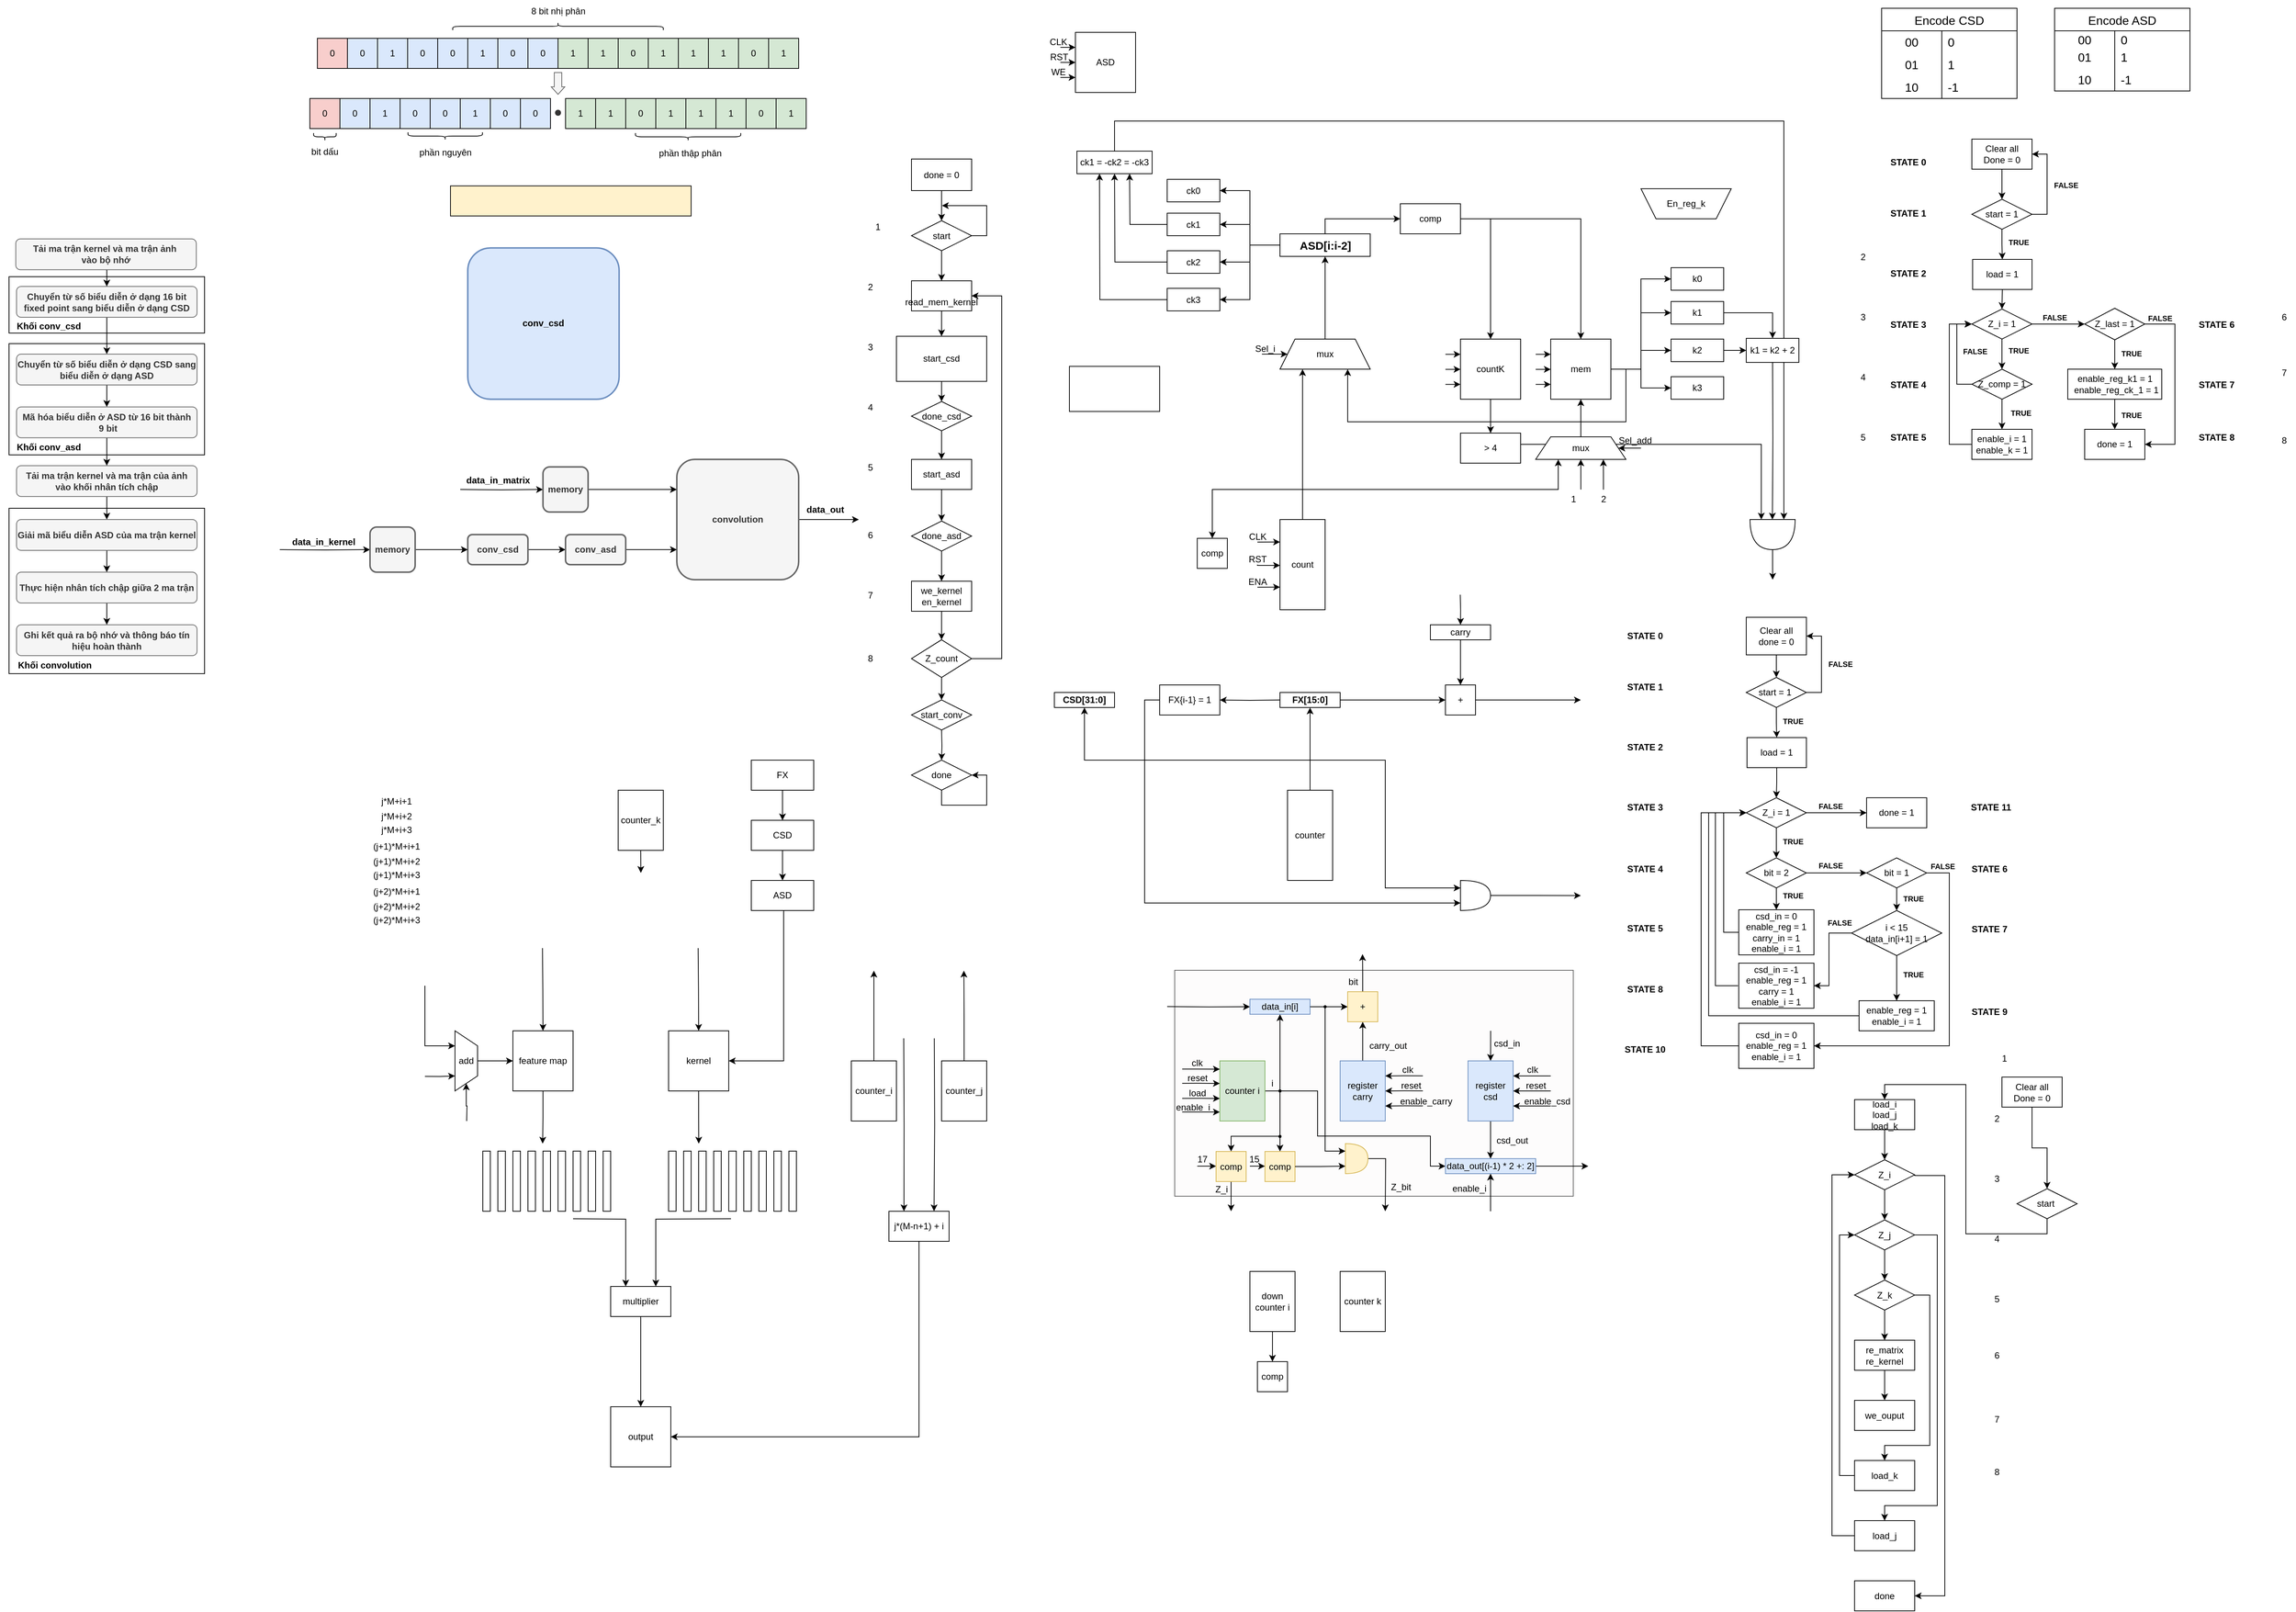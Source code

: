 <mxfile version="26.2.12">
  <diagram name="Trang-1" id="ZTEf5k2u-yT7QT4qtRUc">
    <mxGraphModel dx="2194" dy="1474" grid="1" gridSize="10" guides="1" tooltips="1" connect="1" arrows="1" fold="1" page="1" pageScale="1" pageWidth="827" pageHeight="1169" math="0" shadow="0">
      <root>
        <mxCell id="0" />
        <mxCell id="1" parent="0" />
        <mxCell id="bhZKPFtzjyBWHODW-0KJ-58" value="" style="rounded=0;whiteSpace=wrap;html=1;fillColor=light-dark(#fdfcfc, #1a1a1a);fontColor=#333333;strokeColor=#666666;" vertex="1" parent="1">
          <mxGeometry x="180" y="1199.5" width="530" height="300.5" as="geometry" />
        </mxCell>
        <mxCell id="hMAy3AIzmUoGbarFBoKQ-63" value="" style="rounded=0;whiteSpace=wrap;html=1;" parent="1" vertex="1">
          <mxGeometry x="-1370" y="277" width="260" height="75" as="geometry" />
        </mxCell>
        <mxCell id="hMAy3AIzmUoGbarFBoKQ-60" value="" style="rounded=0;whiteSpace=wrap;html=1;" parent="1" vertex="1">
          <mxGeometry x="-1370" y="366" width="260" height="148" as="geometry" />
        </mxCell>
        <mxCell id="hMAy3AIzmUoGbarFBoKQ-58" value="" style="rounded=0;whiteSpace=wrap;html=1;" parent="1" vertex="1">
          <mxGeometry x="-1370" y="585" width="260" height="220" as="geometry" />
        </mxCell>
        <mxCell id="kykVUpYEriu8e2mIOXpI-62" style="edgeStyle=orthogonalEdgeStyle;rounded=0;orthogonalLoop=1;jettySize=auto;html=1;exitX=0;exitY=0.5;exitDx=0;exitDy=0;entryX=1;entryY=0.5;entryDx=0;entryDy=0;" parent="1" source="kykVUpYEriu8e2mIOXpI-2" target="kykVUpYEriu8e2mIOXpI-61" edge="1">
          <mxGeometry relative="1" as="geometry" />
        </mxCell>
        <mxCell id="kykVUpYEriu8e2mIOXpI-63" style="edgeStyle=orthogonalEdgeStyle;rounded=0;orthogonalLoop=1;jettySize=auto;html=1;exitX=0;exitY=0.5;exitDx=0;exitDy=0;entryX=1;entryY=0.5;entryDx=0;entryDy=0;" parent="1" source="kykVUpYEriu8e2mIOXpI-2" target="kykVUpYEriu8e2mIOXpI-57" edge="1">
          <mxGeometry relative="1" as="geometry" />
        </mxCell>
        <mxCell id="kykVUpYEriu8e2mIOXpI-65" style="edgeStyle=orthogonalEdgeStyle;rounded=0;orthogonalLoop=1;jettySize=auto;html=1;exitX=0;exitY=0.5;exitDx=0;exitDy=0;entryX=1;entryY=0.5;entryDx=0;entryDy=0;" parent="1" source="kykVUpYEriu8e2mIOXpI-2" target="kykVUpYEriu8e2mIOXpI-59" edge="1">
          <mxGeometry relative="1" as="geometry" />
        </mxCell>
        <mxCell id="kykVUpYEriu8e2mIOXpI-66" style="edgeStyle=orthogonalEdgeStyle;rounded=0;orthogonalLoop=1;jettySize=auto;html=1;exitX=0;exitY=0.5;exitDx=0;exitDy=0;entryX=1;entryY=0.5;entryDx=0;entryDy=0;" parent="1" source="kykVUpYEriu8e2mIOXpI-2" target="kykVUpYEriu8e2mIOXpI-60" edge="1">
          <mxGeometry relative="1" as="geometry" />
        </mxCell>
        <mxCell id="kykVUpYEriu8e2mIOXpI-2" value="" style="rounded=0;whiteSpace=wrap;html=1;" parent="1" vertex="1">
          <mxGeometry x="320" y="220" width="120" height="30" as="geometry" />
        </mxCell>
        <mxCell id="TvyI1OkQRVAZPM0vmnl8-29" style="edgeStyle=orthogonalEdgeStyle;rounded=0;orthogonalLoop=1;jettySize=auto;html=1;exitX=0;exitY=0.5;exitDx=0;exitDy=0;entryX=0.25;entryY=1;entryDx=0;entryDy=0;" parent="1" source="TvyI1OkQRVAZPM0vmnl8-3" target="TvyI1OkQRVAZPM0vmnl8-27" edge="1">
          <mxGeometry relative="1" as="geometry">
            <Array as="points">
              <mxPoint x="350" y="585" />
            </Array>
          </mxGeometry>
        </mxCell>
        <mxCell id="TvyI1OkQRVAZPM0vmnl8-110" style="edgeStyle=orthogonalEdgeStyle;rounded=0;orthogonalLoop=1;jettySize=auto;html=1;exitX=0.25;exitY=1;exitDx=0;exitDy=0;entryX=0.25;entryY=1;entryDx=0;entryDy=0;" parent="1" target="TvyI1OkQRVAZPM0vmnl8-3" edge="1">
          <mxGeometry relative="1" as="geometry">
            <mxPoint x="290" y="629.949" as="sourcePoint" />
          </mxGeometry>
        </mxCell>
        <mxCell id="TvyI1OkQRVAZPM0vmnl8-111" style="edgeStyle=orthogonalEdgeStyle;rounded=0;orthogonalLoop=1;jettySize=auto;html=1;" parent="1" target="TvyI1OkQRVAZPM0vmnl8-3" edge="1">
          <mxGeometry relative="1" as="geometry">
            <mxPoint x="290" y="660" as="sourcePoint" />
            <Array as="points">
              <mxPoint x="290" y="661" />
            </Array>
          </mxGeometry>
        </mxCell>
        <mxCell id="TvyI1OkQRVAZPM0vmnl8-112" style="edgeStyle=orthogonalEdgeStyle;rounded=0;orthogonalLoop=1;jettySize=auto;html=1;exitX=0.75;exitY=1;exitDx=0;exitDy=0;entryX=0.75;entryY=1;entryDx=0;entryDy=0;" parent="1" target="TvyI1OkQRVAZPM0vmnl8-3" edge="1">
          <mxGeometry relative="1" as="geometry">
            <mxPoint x="290" y="689.949" as="sourcePoint" />
          </mxGeometry>
        </mxCell>
        <mxCell id="TvyI1OkQRVAZPM0vmnl8-148" style="edgeStyle=orthogonalEdgeStyle;rounded=0;orthogonalLoop=1;jettySize=auto;html=1;exitX=0;exitY=0.5;exitDx=0;exitDy=0;entryX=0.5;entryY=0;entryDx=0;entryDy=0;" parent="1" source="TvyI1OkQRVAZPM0vmnl8-3" target="TvyI1OkQRVAZPM0vmnl8-146" edge="1">
          <mxGeometry relative="1" as="geometry">
            <Array as="points">
              <mxPoint x="350" y="560" />
              <mxPoint x="230" y="560" />
            </Array>
          </mxGeometry>
        </mxCell>
        <mxCell id="TvyI1OkQRVAZPM0vmnl8-154" style="edgeStyle=orthogonalEdgeStyle;rounded=0;orthogonalLoop=1;jettySize=auto;html=1;exitX=0;exitY=0.5;exitDx=0;exitDy=0;entryX=0.25;entryY=1;entryDx=0;entryDy=0;" parent="1" source="TvyI1OkQRVAZPM0vmnl8-3" target="TvyI1OkQRVAZPM0vmnl8-153" edge="1">
          <mxGeometry relative="1" as="geometry" />
        </mxCell>
        <mxCell id="TvyI1OkQRVAZPM0vmnl8-3" value="count" style="rounded=0;whiteSpace=wrap;html=1;direction=south;" parent="1" vertex="1">
          <mxGeometry x="320" y="600" width="60" height="120" as="geometry" />
        </mxCell>
        <mxCell id="TvyI1OkQRVAZPM0vmnl8-9" style="edgeStyle=orthogonalEdgeStyle;rounded=0;orthogonalLoop=1;jettySize=auto;html=1;exitX=1;exitY=0.5;exitDx=0;exitDy=0;" parent="1" source="TvyI1OkQRVAZPM0vmnl8-7" target="TvyI1OkQRVAZPM0vmnl8-8" edge="1">
          <mxGeometry relative="1" as="geometry" />
        </mxCell>
        <mxCell id="TvyI1OkQRVAZPM0vmnl8-7" value="comp" style="rounded=0;whiteSpace=wrap;html=1;" parent="1" vertex="1">
          <mxGeometry x="480" y="180" width="80" height="40" as="geometry" />
        </mxCell>
        <mxCell id="TvyI1OkQRVAZPM0vmnl8-14" style="edgeStyle=orthogonalEdgeStyle;rounded=0;orthogonalLoop=1;jettySize=auto;html=1;exitX=0.5;exitY=1;exitDx=0;exitDy=0;" parent="1" source="TvyI1OkQRVAZPM0vmnl8-8" target="TvyI1OkQRVAZPM0vmnl8-18" edge="1">
          <mxGeometry relative="1" as="geometry">
            <mxPoint x="600" y="520" as="targetPoint" />
          </mxGeometry>
        </mxCell>
        <mxCell id="TvyI1OkQRVAZPM0vmnl8-134" style="edgeStyle=orthogonalEdgeStyle;rounded=0;orthogonalLoop=1;jettySize=auto;html=1;exitX=0;exitY=0.25;exitDx=0;exitDy=0;entryX=0;entryY=0.25;entryDx=0;entryDy=0;" parent="1" target="TvyI1OkQRVAZPM0vmnl8-8" edge="1">
          <mxGeometry relative="1" as="geometry">
            <mxPoint x="540" y="380.238" as="sourcePoint" />
          </mxGeometry>
        </mxCell>
        <mxCell id="TvyI1OkQRVAZPM0vmnl8-135" style="edgeStyle=orthogonalEdgeStyle;rounded=0;orthogonalLoop=1;jettySize=auto;html=1;exitX=0;exitY=0.5;exitDx=0;exitDy=0;entryX=0;entryY=0.5;entryDx=0;entryDy=0;" parent="1" target="TvyI1OkQRVAZPM0vmnl8-8" edge="1">
          <mxGeometry relative="1" as="geometry">
            <mxPoint x="540" y="400.238" as="sourcePoint" />
          </mxGeometry>
        </mxCell>
        <mxCell id="TvyI1OkQRVAZPM0vmnl8-136" style="edgeStyle=orthogonalEdgeStyle;rounded=0;orthogonalLoop=1;jettySize=auto;html=1;exitX=0;exitY=0.75;exitDx=0;exitDy=0;entryX=0;entryY=0.75;entryDx=0;entryDy=0;" parent="1" target="TvyI1OkQRVAZPM0vmnl8-8" edge="1">
          <mxGeometry relative="1" as="geometry">
            <mxPoint x="540" y="420.238" as="sourcePoint" />
          </mxGeometry>
        </mxCell>
        <mxCell id="TvyI1OkQRVAZPM0vmnl8-8" value="countK" style="rounded=0;whiteSpace=wrap;html=1;" parent="1" vertex="1">
          <mxGeometry x="560" y="360" width="80" height="80" as="geometry" />
        </mxCell>
        <mxCell id="TvyI1OkQRVAZPM0vmnl8-11" style="edgeStyle=orthogonalEdgeStyle;rounded=0;orthogonalLoop=1;jettySize=auto;html=1;exitX=1;exitY=0.5;exitDx=0;exitDy=0;entryX=0.5;entryY=0;entryDx=0;entryDy=0;" parent="1" source="TvyI1OkQRVAZPM0vmnl8-7" target="TvyI1OkQRVAZPM0vmnl8-10" edge="1">
          <mxGeometry relative="1" as="geometry" />
        </mxCell>
        <mxCell id="TvyI1OkQRVAZPM0vmnl8-28" style="edgeStyle=orthogonalEdgeStyle;rounded=0;orthogonalLoop=1;jettySize=auto;html=1;exitX=1;exitY=0.5;exitDx=0;exitDy=0;entryX=0.75;entryY=1;entryDx=0;entryDy=0;" parent="1" source="TvyI1OkQRVAZPM0vmnl8-10" target="TvyI1OkQRVAZPM0vmnl8-27" edge="1">
          <mxGeometry relative="1" as="geometry">
            <Array as="points">
              <mxPoint x="780" y="400" />
              <mxPoint x="780" y="470" />
              <mxPoint x="410" y="470" />
            </Array>
          </mxGeometry>
        </mxCell>
        <mxCell id="TvyI1OkQRVAZPM0vmnl8-131" style="edgeStyle=orthogonalEdgeStyle;rounded=0;orthogonalLoop=1;jettySize=auto;html=1;exitX=0;exitY=0.25;exitDx=0;exitDy=0;entryX=0;entryY=0.25;entryDx=0;entryDy=0;" parent="1" target="TvyI1OkQRVAZPM0vmnl8-10" edge="1">
          <mxGeometry relative="1" as="geometry">
            <mxPoint x="660" y="380.238" as="sourcePoint" />
          </mxGeometry>
        </mxCell>
        <mxCell id="TvyI1OkQRVAZPM0vmnl8-132" style="edgeStyle=orthogonalEdgeStyle;rounded=0;orthogonalLoop=1;jettySize=auto;html=1;exitX=0;exitY=0.5;exitDx=0;exitDy=0;entryX=0;entryY=0.5;entryDx=0;entryDy=0;" parent="1" target="TvyI1OkQRVAZPM0vmnl8-10" edge="1">
          <mxGeometry relative="1" as="geometry">
            <mxPoint x="660" y="400.238" as="sourcePoint" />
          </mxGeometry>
        </mxCell>
        <mxCell id="TvyI1OkQRVAZPM0vmnl8-133" style="edgeStyle=orthogonalEdgeStyle;rounded=0;orthogonalLoop=1;jettySize=auto;html=1;exitX=0;exitY=0.75;exitDx=0;exitDy=0;entryX=0;entryY=0.75;entryDx=0;entryDy=0;" parent="1" target="TvyI1OkQRVAZPM0vmnl8-10" edge="1">
          <mxGeometry relative="1" as="geometry">
            <mxPoint x="660" y="420.238" as="sourcePoint" />
          </mxGeometry>
        </mxCell>
        <mxCell id="kykVUpYEriu8e2mIOXpI-12" style="edgeStyle=orthogonalEdgeStyle;rounded=0;orthogonalLoop=1;jettySize=auto;html=1;exitX=1;exitY=0.5;exitDx=0;exitDy=0;entryX=0;entryY=0.5;entryDx=0;entryDy=0;" parent="1" source="TvyI1OkQRVAZPM0vmnl8-10" target="kykVUpYEriu8e2mIOXpI-6" edge="1">
          <mxGeometry relative="1" as="geometry" />
        </mxCell>
        <mxCell id="kykVUpYEriu8e2mIOXpI-13" style="edgeStyle=orthogonalEdgeStyle;rounded=0;orthogonalLoop=1;jettySize=auto;html=1;exitX=1;exitY=0.5;exitDx=0;exitDy=0;entryX=0;entryY=0.5;entryDx=0;entryDy=0;" parent="1" source="TvyI1OkQRVAZPM0vmnl8-10" target="kykVUpYEriu8e2mIOXpI-8" edge="1">
          <mxGeometry relative="1" as="geometry" />
        </mxCell>
        <mxCell id="kykVUpYEriu8e2mIOXpI-14" style="edgeStyle=orthogonalEdgeStyle;rounded=0;orthogonalLoop=1;jettySize=auto;html=1;exitX=1;exitY=0.5;exitDx=0;exitDy=0;entryX=0;entryY=0.5;entryDx=0;entryDy=0;" parent="1" source="TvyI1OkQRVAZPM0vmnl8-10" target="kykVUpYEriu8e2mIOXpI-10" edge="1">
          <mxGeometry relative="1" as="geometry" />
        </mxCell>
        <mxCell id="kykVUpYEriu8e2mIOXpI-17" style="edgeStyle=orthogonalEdgeStyle;rounded=0;orthogonalLoop=1;jettySize=auto;html=1;exitX=1;exitY=0.5;exitDx=0;exitDy=0;entryX=0;entryY=0.5;entryDx=0;entryDy=0;" parent="1" source="TvyI1OkQRVAZPM0vmnl8-10" target="kykVUpYEriu8e2mIOXpI-15" edge="1">
          <mxGeometry relative="1" as="geometry" />
        </mxCell>
        <mxCell id="TvyI1OkQRVAZPM0vmnl8-10" value="mem" style="whiteSpace=wrap;html=1;aspect=fixed;" parent="1" vertex="1">
          <mxGeometry x="680" y="360" width="80" height="80" as="geometry" />
        </mxCell>
        <mxCell id="kykVUpYEriu8e2mIOXpI-18" style="edgeStyle=orthogonalEdgeStyle;rounded=0;orthogonalLoop=1;jettySize=auto;html=1;exitX=0.5;exitY=1;exitDx=0;exitDy=0;" parent="1" edge="1">
          <mxGeometry relative="1" as="geometry">
            <mxPoint x="960" y="600" as="targetPoint" />
            <mxPoint x="600" y="475" as="sourcePoint" />
            <Array as="points">
              <mxPoint x="600" y="500" />
              <mxPoint x="960" y="500" />
              <mxPoint x="960" y="600" />
            </Array>
          </mxGeometry>
        </mxCell>
        <mxCell id="TvyI1OkQRVAZPM0vmnl8-18" value="&amp;gt; 4" style="rounded=0;whiteSpace=wrap;html=1;" parent="1" vertex="1">
          <mxGeometry x="560" y="485" width="80" height="40" as="geometry" />
        </mxCell>
        <mxCell id="TvyI1OkQRVAZPM0vmnl8-118" style="edgeStyle=orthogonalEdgeStyle;rounded=0;orthogonalLoop=1;jettySize=auto;html=1;exitX=0.5;exitY=0;exitDx=0;exitDy=0;entryX=0;entryY=0.5;entryDx=0;entryDy=0;" parent="1" target="TvyI1OkQRVAZPM0vmnl8-7" edge="1">
          <mxGeometry relative="1" as="geometry">
            <mxPoint x="380" y="220" as="sourcePoint" />
            <Array as="points">
              <mxPoint x="380" y="200" />
            </Array>
          </mxGeometry>
        </mxCell>
        <mxCell id="TvyI1OkQRVAZPM0vmnl8-30" style="edgeStyle=orthogonalEdgeStyle;rounded=0;orthogonalLoop=1;jettySize=auto;html=1;entryX=0;entryY=0.5;entryDx=0;entryDy=0;" parent="1" target="TvyI1OkQRVAZPM0vmnl8-27" edge="1">
          <mxGeometry relative="1" as="geometry">
            <mxPoint x="296" y="380" as="sourcePoint" />
          </mxGeometry>
        </mxCell>
        <mxCell id="kykVUpYEriu8e2mIOXpI-4" style="edgeStyle=orthogonalEdgeStyle;rounded=0;orthogonalLoop=1;jettySize=auto;html=1;exitX=0.5;exitY=0;exitDx=0;exitDy=0;entryX=0.5;entryY=1;entryDx=0;entryDy=0;" parent="1" source="TvyI1OkQRVAZPM0vmnl8-27" target="kykVUpYEriu8e2mIOXpI-2" edge="1">
          <mxGeometry relative="1" as="geometry">
            <mxPoint x="379.783" y="260" as="targetPoint" />
          </mxGeometry>
        </mxCell>
        <mxCell id="TvyI1OkQRVAZPM0vmnl8-27" value="mux" style="shape=trapezoid;perimeter=trapezoidPerimeter;whiteSpace=wrap;html=1;fixedSize=1;" parent="1" vertex="1">
          <mxGeometry x="320" y="360" width="120" height="40" as="geometry" />
        </mxCell>
        <mxCell id="TvyI1OkQRVAZPM0vmnl8-34" style="edgeStyle=orthogonalEdgeStyle;rounded=0;orthogonalLoop=1;jettySize=auto;html=1;exitX=0.5;exitY=0;exitDx=0;exitDy=0;" parent="1" source="kykVUpYEriu8e2mIOXpI-70" edge="1">
          <mxGeometry relative="1" as="geometry">
            <mxPoint x="990" y="600" as="targetPoint" />
            <Array as="points">
              <mxPoint x="100" y="70" />
              <mxPoint x="990" y="70" />
            </Array>
            <mxPoint x="380" y="120" as="sourcePoint" />
          </mxGeometry>
        </mxCell>
        <mxCell id="TvyI1OkQRVAZPM0vmnl8-137" style="edgeStyle=orthogonalEdgeStyle;rounded=0;orthogonalLoop=1;jettySize=auto;html=1;exitX=0;exitY=0.25;exitDx=0;exitDy=0;entryX=0;entryY=0.25;entryDx=0;entryDy=0;" parent="1" target="TvyI1OkQRVAZPM0vmnl8-38" edge="1">
          <mxGeometry relative="1" as="geometry">
            <mxPoint x="28" y="-28" as="sourcePoint" />
          </mxGeometry>
        </mxCell>
        <mxCell id="TvyI1OkQRVAZPM0vmnl8-138" style="edgeStyle=orthogonalEdgeStyle;rounded=0;orthogonalLoop=1;jettySize=auto;html=1;exitX=0;exitY=0.5;exitDx=0;exitDy=0;entryX=0;entryY=0.5;entryDx=0;entryDy=0;" parent="1" target="TvyI1OkQRVAZPM0vmnl8-38" edge="1">
          <mxGeometry relative="1" as="geometry">
            <mxPoint x="28" y="-8" as="sourcePoint" />
          </mxGeometry>
        </mxCell>
        <mxCell id="TvyI1OkQRVAZPM0vmnl8-139" style="edgeStyle=orthogonalEdgeStyle;rounded=0;orthogonalLoop=1;jettySize=auto;html=1;exitX=0;exitY=0.75;exitDx=0;exitDy=0;entryX=0;entryY=0.75;entryDx=0;entryDy=0;" parent="1" target="TvyI1OkQRVAZPM0vmnl8-38" edge="1">
          <mxGeometry relative="1" as="geometry">
            <mxPoint x="28" y="12" as="sourcePoint" />
          </mxGeometry>
        </mxCell>
        <mxCell id="TvyI1OkQRVAZPM0vmnl8-38" value="ASD" style="whiteSpace=wrap;html=1;aspect=fixed;" parent="1" vertex="1">
          <mxGeometry x="48" y="-48" width="80" height="80" as="geometry" />
        </mxCell>
        <mxCell id="TvyI1OkQRVAZPM0vmnl8-51" style="edgeStyle=orthogonalEdgeStyle;rounded=0;orthogonalLoop=1;jettySize=auto;html=1;exitX=0;exitY=0.5;exitDx=0;exitDy=0;" parent="1" target="TvyI1OkQRVAZPM0vmnl8-53" edge="1">
          <mxGeometry relative="1" as="geometry">
            <mxPoint x="280" y="840" as="targetPoint" />
            <mxPoint x="320" y="840" as="sourcePoint" />
          </mxGeometry>
        </mxCell>
        <mxCell id="TvyI1OkQRVAZPM0vmnl8-50" style="edgeStyle=orthogonalEdgeStyle;rounded=0;orthogonalLoop=1;jettySize=auto;html=1;exitX=0;exitY=0.5;exitDx=0;exitDy=0;" parent="1" source="TvyI1OkQRVAZPM0vmnl8-41" edge="1">
          <mxGeometry relative="1" as="geometry">
            <mxPoint x="560" y="1090" as="targetPoint" />
            <Array as="points">
              <mxPoint x="360" y="920" />
              <mxPoint x="460" y="920" />
              <mxPoint x="460" y="1090" />
            </Array>
          </mxGeometry>
        </mxCell>
        <mxCell id="kykVUpYEriu8e2mIOXpI-75" style="edgeStyle=orthogonalEdgeStyle;rounded=0;orthogonalLoop=1;jettySize=auto;html=1;exitX=0;exitY=0.5;exitDx=0;exitDy=0;entryX=0.5;entryY=1;entryDx=0;entryDy=0;" parent="1" source="TvyI1OkQRVAZPM0vmnl8-41" target="kykVUpYEriu8e2mIOXpI-73" edge="1">
          <mxGeometry relative="1" as="geometry" />
        </mxCell>
        <mxCell id="kykVUpYEriu8e2mIOXpI-79" style="edgeStyle=orthogonalEdgeStyle;rounded=0;orthogonalLoop=1;jettySize=auto;html=1;exitX=0;exitY=0.5;exitDx=0;exitDy=0;entryX=0.5;entryY=1;entryDx=0;entryDy=0;" parent="1" source="TvyI1OkQRVAZPM0vmnl8-41" target="kykVUpYEriu8e2mIOXpI-76" edge="1">
          <mxGeometry relative="1" as="geometry">
            <Array as="points">
              <mxPoint x="360" y="920" />
              <mxPoint x="60" y="920" />
            </Array>
          </mxGeometry>
        </mxCell>
        <mxCell id="TvyI1OkQRVAZPM0vmnl8-41" value="counter" style="rounded=0;whiteSpace=wrap;html=1;direction=south;" parent="1" vertex="1">
          <mxGeometry x="330" y="960" width="60" height="120" as="geometry" />
        </mxCell>
        <mxCell id="TvyI1OkQRVAZPM0vmnl8-46" style="edgeStyle=orthogonalEdgeStyle;rounded=0;orthogonalLoop=1;jettySize=auto;html=1;exitX=0.5;exitY=1;exitDx=0;exitDy=0;" parent="1" source="TvyI1OkQRVAZPM0vmnl8-43" target="TvyI1OkQRVAZPM0vmnl8-44" edge="1">
          <mxGeometry relative="1" as="geometry" />
        </mxCell>
        <mxCell id="kykVUpYEriu8e2mIOXpI-77" style="edgeStyle=orthogonalEdgeStyle;rounded=0;orthogonalLoop=1;jettySize=auto;html=1;exitX=0.5;exitY=0;exitDx=0;exitDy=0;entryX=0.5;entryY=0;entryDx=0;entryDy=0;" parent="1" target="TvyI1OkQRVAZPM0vmnl8-43" edge="1">
          <mxGeometry relative="1" as="geometry">
            <mxPoint x="559.704" y="700" as="sourcePoint" />
          </mxGeometry>
        </mxCell>
        <mxCell id="TvyI1OkQRVAZPM0vmnl8-43" value="carry" style="rounded=0;whiteSpace=wrap;html=1;" parent="1" vertex="1">
          <mxGeometry x="520" y="740" width="80" height="20" as="geometry" />
        </mxCell>
        <mxCell id="TvyI1OkQRVAZPM0vmnl8-85" style="edgeStyle=orthogonalEdgeStyle;rounded=0;orthogonalLoop=1;jettySize=auto;html=1;exitX=1;exitY=0.5;exitDx=0;exitDy=0;" parent="1" source="TvyI1OkQRVAZPM0vmnl8-44" edge="1">
          <mxGeometry relative="1" as="geometry">
            <mxPoint x="720" y="840" as="targetPoint" />
          </mxGeometry>
        </mxCell>
        <mxCell id="TvyI1OkQRVAZPM0vmnl8-44" value="+" style="rounded=0;whiteSpace=wrap;html=1;" parent="1" vertex="1">
          <mxGeometry x="540" y="820" width="40" height="40" as="geometry" />
        </mxCell>
        <mxCell id="TvyI1OkQRVAZPM0vmnl8-54" style="edgeStyle=orthogonalEdgeStyle;rounded=0;orthogonalLoop=1;jettySize=auto;html=1;exitX=0;exitY=0.5;exitDx=0;exitDy=0;" parent="1" source="TvyI1OkQRVAZPM0vmnl8-53" edge="1">
          <mxGeometry relative="1" as="geometry">
            <mxPoint x="560" y="1110" as="targetPoint" />
            <mxPoint x="160" y="830" as="sourcePoint" />
            <Array as="points">
              <mxPoint x="140" y="840" />
              <mxPoint x="140" y="1110" />
            </Array>
          </mxGeometry>
        </mxCell>
        <mxCell id="TvyI1OkQRVAZPM0vmnl8-53" value="FX{i-1} = 1" style="rounded=0;whiteSpace=wrap;html=1;" parent="1" vertex="1">
          <mxGeometry x="160" y="820" width="80" height="40" as="geometry" />
        </mxCell>
        <mxCell id="TvyI1OkQRVAZPM0vmnl8-90" style="edgeStyle=orthogonalEdgeStyle;rounded=0;orthogonalLoop=1;jettySize=auto;html=1;exitX=1;exitY=0.5;exitDx=0;exitDy=0;exitPerimeter=0;" parent="1" source="TvyI1OkQRVAZPM0vmnl8-55" edge="1">
          <mxGeometry relative="1" as="geometry">
            <mxPoint x="720" y="1100.182" as="targetPoint" />
          </mxGeometry>
        </mxCell>
        <mxCell id="TvyI1OkQRVAZPM0vmnl8-55" value="" style="shape=or;whiteSpace=wrap;html=1;" parent="1" vertex="1">
          <mxGeometry x="560" y="1080" width="40" height="40" as="geometry" />
        </mxCell>
        <mxCell id="5OUNu-mXDKXS3Fbgeo7Q-131" style="edgeStyle=orthogonalEdgeStyle;rounded=0;orthogonalLoop=1;jettySize=auto;html=1;exitX=0.5;exitY=1;exitDx=0;exitDy=0;" parent="1" source="TvyI1OkQRVAZPM0vmnl8-93" edge="1">
          <mxGeometry relative="1" as="geometry">
            <mxPoint x="-660.421" y="1430" as="targetPoint" />
          </mxGeometry>
        </mxCell>
        <mxCell id="5OUNu-mXDKXS3Fbgeo7Q-148" style="edgeStyle=orthogonalEdgeStyle;rounded=0;orthogonalLoop=1;jettySize=auto;html=1;exitX=0.5;exitY=0;exitDx=0;exitDy=0;entryX=0.5;entryY=0;entryDx=0;entryDy=0;" parent="1" target="TvyI1OkQRVAZPM0vmnl8-93" edge="1">
          <mxGeometry relative="1" as="geometry">
            <mxPoint x="-660.667" y="1170" as="sourcePoint" />
          </mxGeometry>
        </mxCell>
        <mxCell id="TvyI1OkQRVAZPM0vmnl8-93" value="feature map" style="whiteSpace=wrap;html=1;aspect=fixed;" parent="1" vertex="1">
          <mxGeometry x="-700" y="1280" width="80" height="80" as="geometry" />
        </mxCell>
        <mxCell id="5OUNu-mXDKXS3Fbgeo7Q-144" style="edgeStyle=orthogonalEdgeStyle;rounded=0;orthogonalLoop=1;jettySize=auto;html=1;exitX=0.5;exitY=1;exitDx=0;exitDy=0;" parent="1" source="TvyI1OkQRVAZPM0vmnl8-94" edge="1">
          <mxGeometry relative="1" as="geometry">
            <mxPoint x="-452.857" y="1430" as="targetPoint" />
          </mxGeometry>
        </mxCell>
        <mxCell id="5OUNu-mXDKXS3Fbgeo7Q-149" style="edgeStyle=orthogonalEdgeStyle;rounded=0;orthogonalLoop=1;jettySize=auto;html=1;exitX=0.5;exitY=0;exitDx=0;exitDy=0;entryX=0.5;entryY=0;entryDx=0;entryDy=0;" parent="1" target="TvyI1OkQRVAZPM0vmnl8-94" edge="1">
          <mxGeometry relative="1" as="geometry">
            <mxPoint x="-453.667" y="1170" as="sourcePoint" />
          </mxGeometry>
        </mxCell>
        <mxCell id="5OUNu-mXDKXS3Fbgeo7Q-150" style="edgeStyle=orthogonalEdgeStyle;rounded=0;orthogonalLoop=1;jettySize=auto;html=1;entryX=1;entryY=0.5;entryDx=0;entryDy=0;exitX=0.5;exitY=1;exitDx=0;exitDy=0;" parent="1" source="5OUNu-mXDKXS3Fbgeo7Q-151" target="TvyI1OkQRVAZPM0vmnl8-94" edge="1">
          <mxGeometry relative="1" as="geometry">
            <mxPoint x="-340" y="1130" as="sourcePoint" />
            <Array as="points">
              <mxPoint x="-340" y="1120" />
              <mxPoint x="-340" y="1320" />
            </Array>
          </mxGeometry>
        </mxCell>
        <mxCell id="TvyI1OkQRVAZPM0vmnl8-94" value="kernel" style="whiteSpace=wrap;html=1;aspect=fixed;" parent="1" vertex="1">
          <mxGeometry x="-493" y="1280" width="80" height="80" as="geometry" />
        </mxCell>
        <mxCell id="5OUNu-mXDKXS3Fbgeo7Q-145" style="edgeStyle=orthogonalEdgeStyle;rounded=0;orthogonalLoop=1;jettySize=auto;html=1;exitX=0;exitY=0.5;exitDx=0;exitDy=0;" parent="1" source="TvyI1OkQRVAZPM0vmnl8-95" edge="1">
          <mxGeometry relative="1" as="geometry">
            <mxPoint x="-220" y="1200" as="targetPoint" />
          </mxGeometry>
        </mxCell>
        <mxCell id="TvyI1OkQRVAZPM0vmnl8-95" value="counter_i" style="rounded=0;whiteSpace=wrap;html=1;direction=south;" parent="1" vertex="1">
          <mxGeometry x="-250" y="1320" width="60" height="80" as="geometry" />
        </mxCell>
        <mxCell id="5OUNu-mXDKXS3Fbgeo7Q-146" style="edgeStyle=orthogonalEdgeStyle;rounded=0;orthogonalLoop=1;jettySize=auto;html=1;exitX=0;exitY=0.5;exitDx=0;exitDy=0;" parent="1" source="TvyI1OkQRVAZPM0vmnl8-96" edge="1">
          <mxGeometry relative="1" as="geometry">
            <mxPoint x="-100.333" y="1200" as="targetPoint" />
          </mxGeometry>
        </mxCell>
        <mxCell id="TvyI1OkQRVAZPM0vmnl8-96" value="counter_j" style="rounded=0;whiteSpace=wrap;html=1;direction=south;" parent="1" vertex="1">
          <mxGeometry x="-130" y="1320" width="60" height="80" as="geometry" />
        </mxCell>
        <mxCell id="TvyI1OkQRVAZPM0vmnl8-113" value="CLK" style="text;html=1;align=center;verticalAlign=middle;resizable=0;points=[];autosize=1;strokeColor=none;fillColor=none;" parent="1" vertex="1">
          <mxGeometry x="265" y="608" width="50" height="30" as="geometry" />
        </mxCell>
        <mxCell id="TvyI1OkQRVAZPM0vmnl8-114" value="RST" style="text;html=1;align=center;verticalAlign=middle;resizable=0;points=[];autosize=1;strokeColor=none;fillColor=none;" parent="1" vertex="1">
          <mxGeometry x="265" y="638" width="50" height="30" as="geometry" />
        </mxCell>
        <mxCell id="TvyI1OkQRVAZPM0vmnl8-115" value="ENA" style="text;html=1;align=center;verticalAlign=middle;resizable=0;points=[];autosize=1;strokeColor=none;fillColor=none;" parent="1" vertex="1">
          <mxGeometry x="265" y="668" width="50" height="30" as="geometry" />
        </mxCell>
        <mxCell id="TvyI1OkQRVAZPM0vmnl8-140" value="CLK" style="text;html=1;align=center;verticalAlign=middle;resizable=0;points=[];autosize=1;strokeColor=none;fillColor=none;" parent="1" vertex="1">
          <mxGeometry y="-50" width="50" height="30" as="geometry" />
        </mxCell>
        <mxCell id="TvyI1OkQRVAZPM0vmnl8-143" value="RST" style="text;html=1;align=center;verticalAlign=middle;resizable=0;points=[];autosize=1;strokeColor=none;fillColor=none;" parent="1" vertex="1">
          <mxGeometry x="1" y="-30" width="50" height="30" as="geometry" />
        </mxCell>
        <mxCell id="TvyI1OkQRVAZPM0vmnl8-144" value="WE" style="text;html=1;align=center;verticalAlign=middle;resizable=0;points=[];autosize=1;strokeColor=none;fillColor=none;" parent="1" vertex="1">
          <mxGeometry x="5" y="-10" width="40" height="30" as="geometry" />
        </mxCell>
        <mxCell id="TvyI1OkQRVAZPM0vmnl8-145" value="Sel_i" style="text;html=1;align=center;verticalAlign=middle;resizable=0;points=[];autosize=1;strokeColor=none;fillColor=none;" parent="1" vertex="1">
          <mxGeometry x="275" y="358" width="50" height="30" as="geometry" />
        </mxCell>
        <mxCell id="TvyI1OkQRVAZPM0vmnl8-146" value="comp" style="rounded=0;whiteSpace=wrap;html=1;" parent="1" vertex="1">
          <mxGeometry x="210" y="625" width="40" height="40" as="geometry" />
        </mxCell>
        <mxCell id="TvyI1OkQRVAZPM0vmnl8-155" style="edgeStyle=orthogonalEdgeStyle;rounded=0;orthogonalLoop=1;jettySize=auto;html=1;exitX=0.504;exitY=0.076;exitDx=0;exitDy=0;entryX=0.75;entryY=1;entryDx=0;entryDy=0;exitPerimeter=0;" parent="1" source="TvyI1OkQRVAZPM0vmnl8-158" target="TvyI1OkQRVAZPM0vmnl8-153" edge="1">
          <mxGeometry relative="1" as="geometry">
            <mxPoint x="740" y="560" as="sourcePoint" />
          </mxGeometry>
        </mxCell>
        <mxCell id="TvyI1OkQRVAZPM0vmnl8-156" style="edgeStyle=orthogonalEdgeStyle;rounded=0;orthogonalLoop=1;jettySize=auto;html=1;exitX=0.836;exitY=0.071;exitDx=0;exitDy=0;entryX=0.5;entryY=1;entryDx=0;entryDy=0;exitPerimeter=0;" parent="1" source="TvyI1OkQRVAZPM0vmnl8-157" target="TvyI1OkQRVAZPM0vmnl8-153" edge="1">
          <mxGeometry relative="1" as="geometry">
            <mxPoint x="710" y="560" as="sourcePoint" />
            <Array as="points">
              <mxPoint x="720" y="560" />
            </Array>
          </mxGeometry>
        </mxCell>
        <mxCell id="TvyI1OkQRVAZPM0vmnl8-159" style="edgeStyle=orthogonalEdgeStyle;rounded=0;orthogonalLoop=1;jettySize=auto;html=1;exitX=0.5;exitY=0;exitDx=0;exitDy=0;entryX=0.5;entryY=1;entryDx=0;entryDy=0;" parent="1" source="TvyI1OkQRVAZPM0vmnl8-153" target="TvyI1OkQRVAZPM0vmnl8-10" edge="1">
          <mxGeometry relative="1" as="geometry">
            <Array as="points">
              <mxPoint x="720" y="490" />
            </Array>
          </mxGeometry>
        </mxCell>
        <mxCell id="TvyI1OkQRVAZPM0vmnl8-160" style="edgeStyle=orthogonalEdgeStyle;rounded=0;orthogonalLoop=1;jettySize=auto;html=1;entryX=1;entryY=0.5;entryDx=0;entryDy=0;" parent="1" target="TvyI1OkQRVAZPM0vmnl8-153" edge="1">
          <mxGeometry relative="1" as="geometry">
            <mxPoint x="800" y="505" as="sourcePoint" />
          </mxGeometry>
        </mxCell>
        <mxCell id="TvyI1OkQRVAZPM0vmnl8-153" value="mux" style="shape=trapezoid;perimeter=trapezoidPerimeter;whiteSpace=wrap;html=1;fixedSize=1;" parent="1" vertex="1">
          <mxGeometry x="660" y="490" width="120" height="30" as="geometry" />
        </mxCell>
        <mxCell id="TvyI1OkQRVAZPM0vmnl8-157" value="1" style="text;html=1;align=center;verticalAlign=middle;resizable=0;points=[];autosize=1;strokeColor=none;fillColor=none;" parent="1" vertex="1">
          <mxGeometry x="695" y="558" width="30" height="30" as="geometry" />
        </mxCell>
        <mxCell id="TvyI1OkQRVAZPM0vmnl8-158" value="2" style="text;html=1;align=center;verticalAlign=middle;resizable=0;points=[];autosize=1;strokeColor=none;fillColor=none;" parent="1" vertex="1">
          <mxGeometry x="735" y="558" width="30" height="30" as="geometry" />
        </mxCell>
        <mxCell id="TvyI1OkQRVAZPM0vmnl8-161" value="Sel_add" style="text;html=1;align=center;verticalAlign=middle;resizable=0;points=[];autosize=1;strokeColor=none;fillColor=none;" parent="1" vertex="1">
          <mxGeometry x="757" y="480" width="70" height="30" as="geometry" />
        </mxCell>
        <mxCell id="kykVUpYEriu8e2mIOXpI-1" value="ASD[i:i-2]" style="text;html=1;align=center;verticalAlign=middle;resizable=0;points=[];autosize=1;strokeColor=none;fillColor=none;fontStyle=1;fontSize=15;" parent="1" vertex="1">
          <mxGeometry x="335" y="220" width="90" height="30" as="geometry" />
        </mxCell>
        <mxCell id="kykVUpYEriu8e2mIOXpI-25" style="edgeStyle=orthogonalEdgeStyle;rounded=0;orthogonalLoop=1;jettySize=auto;html=1;exitX=1;exitY=0.5;exitDx=0;exitDy=0;entryX=0.5;entryY=0;entryDx=0;entryDy=0;" parent="1" source="kykVUpYEriu8e2mIOXpI-6" target="kykVUpYEriu8e2mIOXpI-23" edge="1">
          <mxGeometry relative="1" as="geometry" />
        </mxCell>
        <mxCell id="kykVUpYEriu8e2mIOXpI-6" value="k1" style="rounded=0;whiteSpace=wrap;html=1;" parent="1" vertex="1">
          <mxGeometry x="840" y="310" width="70" height="30" as="geometry" />
        </mxCell>
        <mxCell id="kykVUpYEriu8e2mIOXpI-24" style="edgeStyle=orthogonalEdgeStyle;rounded=0;orthogonalLoop=1;jettySize=auto;html=1;exitX=1;exitY=0.5;exitDx=0;exitDy=0;entryX=0;entryY=0.5;entryDx=0;entryDy=0;" parent="1" source="kykVUpYEriu8e2mIOXpI-8" target="kykVUpYEriu8e2mIOXpI-23" edge="1">
          <mxGeometry relative="1" as="geometry" />
        </mxCell>
        <mxCell id="kykVUpYEriu8e2mIOXpI-8" value="k2" style="rounded=0;whiteSpace=wrap;html=1;" parent="1" vertex="1">
          <mxGeometry x="840" y="360" width="70" height="30" as="geometry" />
        </mxCell>
        <mxCell id="kykVUpYEriu8e2mIOXpI-10" value="k3" style="rounded=0;whiteSpace=wrap;html=1;" parent="1" vertex="1">
          <mxGeometry x="840" y="410" width="70" height="30" as="geometry" />
        </mxCell>
        <mxCell id="kykVUpYEriu8e2mIOXpI-15" value="k0" style="rounded=0;whiteSpace=wrap;html=1;" parent="1" vertex="1">
          <mxGeometry x="840" y="265" width="70" height="30" as="geometry" />
        </mxCell>
        <mxCell id="kykVUpYEriu8e2mIOXpI-26" style="edgeStyle=orthogonalEdgeStyle;rounded=0;orthogonalLoop=1;jettySize=auto;html=1;exitX=0.5;exitY=1;exitDx=0;exitDy=0;" parent="1" edge="1">
          <mxGeometry relative="1" as="geometry">
            <mxPoint x="974.75" y="600" as="targetPoint" />
            <mxPoint x="974.94" y="381" as="sourcePoint" />
          </mxGeometry>
        </mxCell>
        <mxCell id="kykVUpYEriu8e2mIOXpI-23" value="k1 = k2 + 2" style="rounded=0;whiteSpace=wrap;html=1;" parent="1" vertex="1">
          <mxGeometry x="940" y="359" width="70" height="32" as="geometry" />
        </mxCell>
        <mxCell id="kykVUpYEriu8e2mIOXpI-29" style="edgeStyle=orthogonalEdgeStyle;rounded=0;orthogonalLoop=1;jettySize=auto;html=1;exitX=1;exitY=0.5;exitDx=0;exitDy=0;exitPerimeter=0;" parent="1" source="kykVUpYEriu8e2mIOXpI-28" edge="1">
          <mxGeometry relative="1" as="geometry">
            <mxPoint x="975.103" y="680" as="targetPoint" />
          </mxGeometry>
        </mxCell>
        <mxCell id="kykVUpYEriu8e2mIOXpI-28" value="" style="shape=or;whiteSpace=wrap;html=1;direction=south;" parent="1" vertex="1">
          <mxGeometry x="945" y="600" width="60" height="40" as="geometry" />
        </mxCell>
        <mxCell id="kykVUpYEriu8e2mIOXpI-43" value="Encode CSD" style="shape=table;startSize=30;container=1;collapsible=0;childLayout=tableLayout;fixedRows=1;rowLines=0;fontStyle=0;strokeColor=default;fontSize=16;" parent="1" vertex="1">
          <mxGeometry x="1120" y="-80" width="180" height="120" as="geometry" />
        </mxCell>
        <mxCell id="kykVUpYEriu8e2mIOXpI-44" value="" style="shape=tableRow;horizontal=0;startSize=0;swimlaneHead=0;swimlaneBody=0;top=0;left=0;bottom=0;right=0;collapsible=0;dropTarget=0;fillColor=none;points=[[0,0.5],[1,0.5]];portConstraint=eastwest;strokeColor=inherit;fontSize=16;" parent="kykVUpYEriu8e2mIOXpI-43" vertex="1">
          <mxGeometry y="30" width="180" height="30" as="geometry" />
        </mxCell>
        <mxCell id="kykVUpYEriu8e2mIOXpI-45" value="00" style="shape=partialRectangle;html=1;whiteSpace=wrap;connectable=0;fillColor=none;top=0;left=0;bottom=0;right=0;overflow=hidden;pointerEvents=1;strokeColor=inherit;fontSize=16;" parent="kykVUpYEriu8e2mIOXpI-44" vertex="1">
          <mxGeometry width="80" height="30" as="geometry">
            <mxRectangle width="80" height="30" as="alternateBounds" />
          </mxGeometry>
        </mxCell>
        <mxCell id="kykVUpYEriu8e2mIOXpI-46" value="0" style="shape=partialRectangle;html=1;whiteSpace=wrap;connectable=0;fillColor=none;top=0;left=0;bottom=0;right=0;align=left;spacingLeft=6;overflow=hidden;strokeColor=inherit;fontSize=16;" parent="kykVUpYEriu8e2mIOXpI-44" vertex="1">
          <mxGeometry x="80" width="100" height="30" as="geometry">
            <mxRectangle width="100" height="30" as="alternateBounds" />
          </mxGeometry>
        </mxCell>
        <mxCell id="kykVUpYEriu8e2mIOXpI-47" value="" style="shape=tableRow;horizontal=0;startSize=0;swimlaneHead=0;swimlaneBody=0;top=0;left=0;bottom=0;right=0;collapsible=0;dropTarget=0;fillColor=none;points=[[0,0.5],[1,0.5]];portConstraint=eastwest;strokeColor=inherit;fontSize=16;" parent="kykVUpYEriu8e2mIOXpI-43" vertex="1">
          <mxGeometry y="60" width="180" height="30" as="geometry" />
        </mxCell>
        <mxCell id="kykVUpYEriu8e2mIOXpI-48" value="01" style="shape=partialRectangle;html=1;whiteSpace=wrap;connectable=0;fillColor=none;top=0;left=0;bottom=0;right=0;overflow=hidden;strokeColor=inherit;fontSize=16;" parent="kykVUpYEriu8e2mIOXpI-47" vertex="1">
          <mxGeometry width="80" height="30" as="geometry">
            <mxRectangle width="80" height="30" as="alternateBounds" />
          </mxGeometry>
        </mxCell>
        <mxCell id="kykVUpYEriu8e2mIOXpI-49" value="1" style="shape=partialRectangle;html=1;whiteSpace=wrap;connectable=0;fillColor=none;top=0;left=0;bottom=0;right=0;align=left;spacingLeft=6;overflow=hidden;strokeColor=inherit;fontSize=16;" parent="kykVUpYEriu8e2mIOXpI-47" vertex="1">
          <mxGeometry x="80" width="100" height="30" as="geometry">
            <mxRectangle width="100" height="30" as="alternateBounds" />
          </mxGeometry>
        </mxCell>
        <mxCell id="kykVUpYEriu8e2mIOXpI-50" value="" style="shape=tableRow;horizontal=0;startSize=0;swimlaneHead=0;swimlaneBody=0;top=0;left=0;bottom=0;right=0;collapsible=0;dropTarget=0;fillColor=none;points=[[0,0.5],[1,0.5]];portConstraint=eastwest;strokeColor=inherit;fontSize=16;" parent="kykVUpYEriu8e2mIOXpI-43" vertex="1">
          <mxGeometry y="90" width="180" height="30" as="geometry" />
        </mxCell>
        <mxCell id="kykVUpYEriu8e2mIOXpI-51" value="10" style="shape=partialRectangle;html=1;whiteSpace=wrap;connectable=0;fillColor=none;top=0;left=0;bottom=0;right=0;overflow=hidden;strokeColor=inherit;fontSize=16;" parent="kykVUpYEriu8e2mIOXpI-50" vertex="1">
          <mxGeometry width="80" height="30" as="geometry">
            <mxRectangle width="80" height="30" as="alternateBounds" />
          </mxGeometry>
        </mxCell>
        <mxCell id="kykVUpYEriu8e2mIOXpI-52" value="-1" style="shape=partialRectangle;html=1;whiteSpace=wrap;connectable=0;fillColor=none;top=0;left=0;bottom=0;right=0;align=left;spacingLeft=6;overflow=hidden;strokeColor=inherit;fontSize=16;" parent="kykVUpYEriu8e2mIOXpI-50" vertex="1">
          <mxGeometry x="80" width="100" height="30" as="geometry">
            <mxRectangle width="100" height="30" as="alternateBounds" />
          </mxGeometry>
        </mxCell>
        <mxCell id="kykVUpYEriu8e2mIOXpI-67" style="edgeStyle=orthogonalEdgeStyle;rounded=0;orthogonalLoop=1;jettySize=auto;html=1;exitX=0;exitY=0.5;exitDx=0;exitDy=0;" parent="1" source="kykVUpYEriu8e2mIOXpI-57" edge="1">
          <mxGeometry relative="1" as="geometry">
            <mxPoint x="120" y="140" as="targetPoint" />
          </mxGeometry>
        </mxCell>
        <mxCell id="kykVUpYEriu8e2mIOXpI-57" value="ck1" style="rounded=0;whiteSpace=wrap;html=1;" parent="1" vertex="1">
          <mxGeometry x="170" y="192.5" width="70" height="30" as="geometry" />
        </mxCell>
        <mxCell id="kykVUpYEriu8e2mIOXpI-68" style="edgeStyle=orthogonalEdgeStyle;rounded=0;orthogonalLoop=1;jettySize=auto;html=1;exitX=0;exitY=0.5;exitDx=0;exitDy=0;" parent="1" source="kykVUpYEriu8e2mIOXpI-59" edge="1">
          <mxGeometry relative="1" as="geometry">
            <mxPoint x="100" y="140" as="targetPoint" />
          </mxGeometry>
        </mxCell>
        <mxCell id="kykVUpYEriu8e2mIOXpI-59" value="ck2" style="rounded=0;whiteSpace=wrap;html=1;" parent="1" vertex="1">
          <mxGeometry x="170" y="242.5" width="70" height="30" as="geometry" />
        </mxCell>
        <mxCell id="kykVUpYEriu8e2mIOXpI-69" style="edgeStyle=orthogonalEdgeStyle;rounded=0;orthogonalLoop=1;jettySize=auto;html=1;exitX=0;exitY=0.5;exitDx=0;exitDy=0;" parent="1" source="kykVUpYEriu8e2mIOXpI-60" edge="1">
          <mxGeometry relative="1" as="geometry">
            <mxPoint x="80" y="140" as="targetPoint" />
          </mxGeometry>
        </mxCell>
        <mxCell id="kykVUpYEriu8e2mIOXpI-60" value="ck3" style="rounded=0;whiteSpace=wrap;html=1;" parent="1" vertex="1">
          <mxGeometry x="170" y="292.5" width="70" height="30" as="geometry" />
        </mxCell>
        <mxCell id="kykVUpYEriu8e2mIOXpI-61" value="ck0" style="rounded=0;whiteSpace=wrap;html=1;" parent="1" vertex="1">
          <mxGeometry x="170" y="147.5" width="70" height="30" as="geometry" />
        </mxCell>
        <mxCell id="kykVUpYEriu8e2mIOXpI-70" value="ck1 = -ck2 = -ck3" style="rounded=0;whiteSpace=wrap;html=1;" parent="1" vertex="1">
          <mxGeometry x="50" y="110" width="100" height="30" as="geometry" />
        </mxCell>
        <mxCell id="kykVUpYEriu8e2mIOXpI-72" value="En_reg_k" style="shape=trapezoid;perimeter=trapezoidPerimeter;whiteSpace=wrap;html=1;fixedSize=1;direction=west;" parent="1" vertex="1">
          <mxGeometry x="800" y="160" width="120" height="40" as="geometry" />
        </mxCell>
        <mxCell id="kykVUpYEriu8e2mIOXpI-74" style="edgeStyle=orthogonalEdgeStyle;rounded=0;orthogonalLoop=1;jettySize=auto;html=1;exitX=1;exitY=0.5;exitDx=0;exitDy=0;entryX=0;entryY=0.5;entryDx=0;entryDy=0;" parent="1" source="kykVUpYEriu8e2mIOXpI-73" target="TvyI1OkQRVAZPM0vmnl8-44" edge="1">
          <mxGeometry relative="1" as="geometry" />
        </mxCell>
        <mxCell id="kykVUpYEriu8e2mIOXpI-73" value="FX[15:0]" style="rounded=0;whiteSpace=wrap;html=1;fontStyle=1" parent="1" vertex="1">
          <mxGeometry x="320" y="830" width="80" height="20" as="geometry" />
        </mxCell>
        <mxCell id="kykVUpYEriu8e2mIOXpI-76" value="CSD[31:0]" style="rounded=0;whiteSpace=wrap;html=1;fontStyle=1" parent="1" vertex="1">
          <mxGeometry x="20" y="830" width="80" height="20" as="geometry" />
        </mxCell>
        <mxCell id="ax5gozk2TbE6IYt9XCmW-4" style="edgeStyle=orthogonalEdgeStyle;rounded=0;orthogonalLoop=1;jettySize=auto;html=1;exitX=0.5;exitY=1;exitDx=0;exitDy=0;" parent="1" source="ax5gozk2TbE6IYt9XCmW-1" target="ax5gozk2TbE6IYt9XCmW-3" edge="1">
          <mxGeometry relative="1" as="geometry" />
        </mxCell>
        <mxCell id="ax5gozk2TbE6IYt9XCmW-1" value="Clear all&lt;div&gt;Done = 0&lt;/div&gt;" style="rounded=0;whiteSpace=wrap;html=1;fontStyle=0" parent="1" vertex="1">
          <mxGeometry x="1240" y="94" width="80" height="40" as="geometry" />
        </mxCell>
        <mxCell id="ax5gozk2TbE6IYt9XCmW-6" style="edgeStyle=orthogonalEdgeStyle;rounded=0;orthogonalLoop=1;jettySize=auto;html=1;exitX=0.5;exitY=1;exitDx=0;exitDy=0;" parent="1" source="ax5gozk2TbE6IYt9XCmW-3" target="ax5gozk2TbE6IYt9XCmW-5" edge="1">
          <mxGeometry relative="1" as="geometry" />
        </mxCell>
        <mxCell id="XGV3VRCGkltaD3Hscr5w-4" style="edgeStyle=orthogonalEdgeStyle;rounded=0;orthogonalLoop=1;jettySize=auto;html=1;exitX=1;exitY=0.5;exitDx=0;exitDy=0;entryX=1;entryY=0.5;entryDx=0;entryDy=0;" parent="1" source="ax5gozk2TbE6IYt9XCmW-3" target="ax5gozk2TbE6IYt9XCmW-1" edge="1">
          <mxGeometry relative="1" as="geometry" />
        </mxCell>
        <mxCell id="ax5gozk2TbE6IYt9XCmW-3" value="start = 1" style="rhombus;whiteSpace=wrap;html=1;fontStyle=0" parent="1" vertex="1">
          <mxGeometry x="1240" y="174" width="80" height="40" as="geometry" />
        </mxCell>
        <mxCell id="ax5gozk2TbE6IYt9XCmW-10" style="edgeStyle=orthogonalEdgeStyle;rounded=0;orthogonalLoop=1;jettySize=auto;html=1;exitX=0.5;exitY=1;exitDx=0;exitDy=0;entryX=0.5;entryY=0;entryDx=0;entryDy=0;" parent="1" source="ax5gozk2TbE6IYt9XCmW-5" target="ax5gozk2TbE6IYt9XCmW-8" edge="1">
          <mxGeometry relative="1" as="geometry" />
        </mxCell>
        <mxCell id="ax5gozk2TbE6IYt9XCmW-5" value="load = 1" style="rounded=0;whiteSpace=wrap;html=1;fontStyle=0" parent="1" vertex="1">
          <mxGeometry x="1241" y="254" width="79" height="40" as="geometry" />
        </mxCell>
        <mxCell id="ax5gozk2TbE6IYt9XCmW-11" style="edgeStyle=orthogonalEdgeStyle;rounded=0;orthogonalLoop=1;jettySize=auto;html=1;exitX=0.5;exitY=1;exitDx=0;exitDy=0;" parent="1" source="ax5gozk2TbE6IYt9XCmW-8" target="ax5gozk2TbE6IYt9XCmW-12" edge="1">
          <mxGeometry relative="1" as="geometry">
            <mxPoint x="1280.043" y="400" as="targetPoint" />
          </mxGeometry>
        </mxCell>
        <mxCell id="XGV3VRCGkltaD3Hscr5w-7" style="edgeStyle=orthogonalEdgeStyle;rounded=0;orthogonalLoop=1;jettySize=auto;html=1;exitX=1;exitY=0.5;exitDx=0;exitDy=0;entryX=0;entryY=0.5;entryDx=0;entryDy=0;" parent="1" source="ax5gozk2TbE6IYt9XCmW-8" target="ax5gozk2TbE6IYt9XCmW-16" edge="1">
          <mxGeometry relative="1" as="geometry" />
        </mxCell>
        <mxCell id="ax5gozk2TbE6IYt9XCmW-8" value="Z_i = 1" style="rhombus;whiteSpace=wrap;html=1;fontStyle=0" parent="1" vertex="1">
          <mxGeometry x="1240" y="320" width="80" height="40" as="geometry" />
        </mxCell>
        <mxCell id="ax5gozk2TbE6IYt9XCmW-14" style="edgeStyle=orthogonalEdgeStyle;rounded=0;orthogonalLoop=1;jettySize=auto;html=1;exitX=0.5;exitY=1;exitDx=0;exitDy=0;" parent="1" source="ax5gozk2TbE6IYt9XCmW-12" target="ax5gozk2TbE6IYt9XCmW-15" edge="1">
          <mxGeometry relative="1" as="geometry">
            <mxPoint x="1280" y="480" as="targetPoint" />
          </mxGeometry>
        </mxCell>
        <mxCell id="XGV3VRCGkltaD3Hscr5w-5" style="edgeStyle=orthogonalEdgeStyle;rounded=0;orthogonalLoop=1;jettySize=auto;html=1;exitX=0;exitY=0.5;exitDx=0;exitDy=0;entryX=0;entryY=0.5;entryDx=0;entryDy=0;" parent="1" source="ax5gozk2TbE6IYt9XCmW-12" target="ax5gozk2TbE6IYt9XCmW-8" edge="1">
          <mxGeometry relative="1" as="geometry" />
        </mxCell>
        <mxCell id="ax5gozk2TbE6IYt9XCmW-12" value="Z_comp = 1" style="rhombus;whiteSpace=wrap;html=1;fontStyle=0" parent="1" vertex="1">
          <mxGeometry x="1240.04" y="400" width="80" height="40" as="geometry" />
        </mxCell>
        <mxCell id="XGV3VRCGkltaD3Hscr5w-6" style="edgeStyle=orthogonalEdgeStyle;rounded=0;orthogonalLoop=1;jettySize=auto;html=1;exitX=0;exitY=0.5;exitDx=0;exitDy=0;" parent="1" source="ax5gozk2TbE6IYt9XCmW-15" edge="1">
          <mxGeometry relative="1" as="geometry">
            <mxPoint x="1239.333" y="340" as="targetPoint" />
            <Array as="points">
              <mxPoint x="1210" y="500" />
              <mxPoint x="1210" y="340" />
            </Array>
          </mxGeometry>
        </mxCell>
        <mxCell id="ax5gozk2TbE6IYt9XCmW-15" value="enable_i = 1&lt;div&gt;enable_k = 1&lt;/div&gt;" style="rounded=0;whiteSpace=wrap;html=1;fontStyle=0" parent="1" vertex="1">
          <mxGeometry x="1240" y="480" width="80" height="40" as="geometry" />
        </mxCell>
        <mxCell id="ax5gozk2TbE6IYt9XCmW-17" style="edgeStyle=orthogonalEdgeStyle;rounded=0;orthogonalLoop=1;jettySize=auto;html=1;exitX=0.5;exitY=1;exitDx=0;exitDy=0;" parent="1" source="ax5gozk2TbE6IYt9XCmW-16" target="ax5gozk2TbE6IYt9XCmW-18" edge="1">
          <mxGeometry relative="1" as="geometry">
            <mxPoint x="1429" y="400" as="targetPoint" />
          </mxGeometry>
        </mxCell>
        <mxCell id="ax5gozk2TbE6IYt9XCmW-32" style="edgeStyle=orthogonalEdgeStyle;rounded=0;orthogonalLoop=1;jettySize=auto;html=1;exitX=1;exitY=0.5;exitDx=0;exitDy=0;entryX=1;entryY=0.5;entryDx=0;entryDy=0;" parent="1" source="ax5gozk2TbE6IYt9XCmW-16" target="ax5gozk2TbE6IYt9XCmW-22" edge="1">
          <mxGeometry relative="1" as="geometry">
            <Array as="points">
              <mxPoint x="1510" y="340" />
              <mxPoint x="1510" y="500" />
            </Array>
          </mxGeometry>
        </mxCell>
        <mxCell id="ax5gozk2TbE6IYt9XCmW-16" value="Z_last = 1" style="rhombus;whiteSpace=wrap;html=1;fontStyle=0" parent="1" vertex="1">
          <mxGeometry x="1390" y="319" width="80" height="42" as="geometry" />
        </mxCell>
        <mxCell id="ax5gozk2TbE6IYt9XCmW-21" style="edgeStyle=orthogonalEdgeStyle;rounded=0;orthogonalLoop=1;jettySize=auto;html=1;exitX=0.5;exitY=1;exitDx=0;exitDy=0;" parent="1" source="ax5gozk2TbE6IYt9XCmW-18" target="ax5gozk2TbE6IYt9XCmW-22" edge="1">
          <mxGeometry relative="1" as="geometry">
            <mxPoint x="1429" y="480" as="targetPoint" />
          </mxGeometry>
        </mxCell>
        <mxCell id="ax5gozk2TbE6IYt9XCmW-18" value="enable_reg_k1 = 1&lt;div&gt;&lt;span style=&quot;background-color: transparent; color: light-dark(rgb(0, 0, 0), rgb(255, 255, 255));&quot;&gt;&amp;nbsp;enable_reg_ck_1 = 1&lt;/span&gt;&lt;/div&gt;" style="rounded=0;whiteSpace=wrap;html=1;fontStyle=0" parent="1" vertex="1">
          <mxGeometry x="1367.5" y="400" width="125" height="40" as="geometry" />
        </mxCell>
        <mxCell id="ax5gozk2TbE6IYt9XCmW-22" value="done = 1" style="rounded=0;whiteSpace=wrap;html=1;fontStyle=0" parent="1" vertex="1">
          <mxGeometry x="1390" y="480" width="80" height="40" as="geometry" />
        </mxCell>
        <mxCell id="ax5gozk2TbE6IYt9XCmW-24" value="STATE 1" style="text;html=1;align=center;verticalAlign=middle;resizable=0;points=[];autosize=1;strokeColor=none;fillColor=none;fontStyle=1" parent="1" vertex="1">
          <mxGeometry x="1120" y="177.5" width="70" height="30" as="geometry" />
        </mxCell>
        <mxCell id="ax5gozk2TbE6IYt9XCmW-25" value="2" style="text;html=1;align=center;verticalAlign=middle;resizable=0;points=[];autosize=1;strokeColor=none;fillColor=none;" parent="1" vertex="1">
          <mxGeometry x="1080" y="236.25" width="30" height="30" as="geometry" />
        </mxCell>
        <mxCell id="ax5gozk2TbE6IYt9XCmW-26" value="3" style="text;html=1;align=center;verticalAlign=middle;resizable=0;points=[];autosize=1;strokeColor=none;fillColor=none;" parent="1" vertex="1">
          <mxGeometry x="1080" y="316.25" width="30" height="30" as="geometry" />
        </mxCell>
        <mxCell id="ax5gozk2TbE6IYt9XCmW-27" value="4" style="text;html=1;align=center;verticalAlign=middle;resizable=0;points=[];autosize=1;strokeColor=none;fillColor=none;" parent="1" vertex="1">
          <mxGeometry x="1080" y="396.25" width="30" height="30" as="geometry" />
        </mxCell>
        <mxCell id="ax5gozk2TbE6IYt9XCmW-28" value="5" style="text;html=1;align=center;verticalAlign=middle;resizable=0;points=[];autosize=1;strokeColor=none;fillColor=none;" parent="1" vertex="1">
          <mxGeometry x="1080" y="476.25" width="30" height="30" as="geometry" />
        </mxCell>
        <mxCell id="ax5gozk2TbE6IYt9XCmW-29" value="6" style="text;html=1;align=center;verticalAlign=middle;resizable=0;points=[];autosize=1;strokeColor=none;fillColor=none;" parent="1" vertex="1">
          <mxGeometry x="1640" y="316" width="30" height="30" as="geometry" />
        </mxCell>
        <mxCell id="ax5gozk2TbE6IYt9XCmW-30" value="7" style="text;html=1;align=center;verticalAlign=middle;resizable=0;points=[];autosize=1;strokeColor=none;fillColor=none;" parent="1" vertex="1">
          <mxGeometry x="1640" y="390" width="30" height="30" as="geometry" />
        </mxCell>
        <mxCell id="ax5gozk2TbE6IYt9XCmW-31" value="8" style="text;html=1;align=center;verticalAlign=middle;resizable=0;points=[];autosize=1;strokeColor=none;fillColor=none;" parent="1" vertex="1">
          <mxGeometry x="1640" y="480" width="30" height="30" as="geometry" />
        </mxCell>
        <mxCell id="ax5gozk2TbE6IYt9XCmW-39" value="Encode ASD" style="shape=table;startSize=30;container=1;collapsible=0;childLayout=tableLayout;fixedRows=1;rowLines=0;fontStyle=0;strokeColor=default;fontSize=16;" parent="1" vertex="1">
          <mxGeometry x="1350" y="-80" width="180" height="110" as="geometry" />
        </mxCell>
        <mxCell id="ax5gozk2TbE6IYt9XCmW-40" value="" style="shape=tableRow;horizontal=0;startSize=0;swimlaneHead=0;swimlaneBody=0;top=0;left=0;bottom=0;right=0;collapsible=0;dropTarget=0;fillColor=none;points=[[0,0.5],[1,0.5]];portConstraint=eastwest;strokeColor=inherit;fontSize=16;" parent="ax5gozk2TbE6IYt9XCmW-39" vertex="1">
          <mxGeometry y="30" width="180" height="20" as="geometry" />
        </mxCell>
        <mxCell id="ax5gozk2TbE6IYt9XCmW-41" value="00" style="shape=partialRectangle;html=1;whiteSpace=wrap;connectable=0;fillColor=none;top=0;left=0;bottom=0;right=0;overflow=hidden;pointerEvents=1;strokeColor=inherit;fontSize=16;" parent="ax5gozk2TbE6IYt9XCmW-40" vertex="1">
          <mxGeometry width="80" height="20" as="geometry">
            <mxRectangle width="80" height="20" as="alternateBounds" />
          </mxGeometry>
        </mxCell>
        <mxCell id="ax5gozk2TbE6IYt9XCmW-42" value="0" style="shape=partialRectangle;html=1;whiteSpace=wrap;connectable=0;fillColor=none;top=0;left=0;bottom=0;right=0;align=left;spacingLeft=6;overflow=hidden;strokeColor=inherit;fontSize=16;" parent="ax5gozk2TbE6IYt9XCmW-40" vertex="1">
          <mxGeometry x="80" width="100" height="20" as="geometry">
            <mxRectangle width="100" height="20" as="alternateBounds" />
          </mxGeometry>
        </mxCell>
        <mxCell id="ax5gozk2TbE6IYt9XCmW-43" value="" style="shape=tableRow;horizontal=0;startSize=0;swimlaneHead=0;swimlaneBody=0;top=0;left=0;bottom=0;right=0;collapsible=0;dropTarget=0;fillColor=none;points=[[0,0.5],[1,0.5]];portConstraint=eastwest;strokeColor=inherit;fontSize=16;" parent="ax5gozk2TbE6IYt9XCmW-39" vertex="1">
          <mxGeometry y="50" width="180" height="30" as="geometry" />
        </mxCell>
        <mxCell id="ax5gozk2TbE6IYt9XCmW-44" value="01" style="shape=partialRectangle;html=1;whiteSpace=wrap;connectable=0;fillColor=none;top=0;left=0;bottom=0;right=0;overflow=hidden;strokeColor=inherit;fontSize=16;" parent="ax5gozk2TbE6IYt9XCmW-43" vertex="1">
          <mxGeometry width="80" height="30" as="geometry">
            <mxRectangle width="80" height="30" as="alternateBounds" />
          </mxGeometry>
        </mxCell>
        <mxCell id="ax5gozk2TbE6IYt9XCmW-45" value="1" style="shape=partialRectangle;html=1;whiteSpace=wrap;connectable=0;fillColor=none;top=0;left=0;bottom=0;right=0;align=left;spacingLeft=6;overflow=hidden;strokeColor=inherit;fontSize=16;" parent="ax5gozk2TbE6IYt9XCmW-43" vertex="1">
          <mxGeometry x="80" width="100" height="30" as="geometry">
            <mxRectangle width="100" height="30" as="alternateBounds" />
          </mxGeometry>
        </mxCell>
        <mxCell id="ax5gozk2TbE6IYt9XCmW-46" value="" style="shape=tableRow;horizontal=0;startSize=0;swimlaneHead=0;swimlaneBody=0;top=0;left=0;bottom=0;right=0;collapsible=0;dropTarget=0;fillColor=none;points=[[0,0.5],[1,0.5]];portConstraint=eastwest;strokeColor=inherit;fontSize=16;" parent="ax5gozk2TbE6IYt9XCmW-39" vertex="1">
          <mxGeometry y="80" width="180" height="30" as="geometry" />
        </mxCell>
        <mxCell id="ax5gozk2TbE6IYt9XCmW-47" value="10" style="shape=partialRectangle;html=1;whiteSpace=wrap;connectable=0;fillColor=none;top=0;left=0;bottom=0;right=0;overflow=hidden;strokeColor=inherit;fontSize=16;" parent="ax5gozk2TbE6IYt9XCmW-46" vertex="1">
          <mxGeometry width="80" height="30" as="geometry">
            <mxRectangle width="80" height="30" as="alternateBounds" />
          </mxGeometry>
        </mxCell>
        <mxCell id="ax5gozk2TbE6IYt9XCmW-48" value="-1" style="shape=partialRectangle;html=1;whiteSpace=wrap;connectable=0;fillColor=none;top=0;left=0;bottom=0;right=0;align=left;spacingLeft=6;overflow=hidden;strokeColor=inherit;fontSize=16;" parent="ax5gozk2TbE6IYt9XCmW-46" vertex="1">
          <mxGeometry x="80" width="100" height="30" as="geometry">
            <mxRectangle width="100" height="30" as="alternateBounds" />
          </mxGeometry>
        </mxCell>
        <mxCell id="5OUNu-mXDKXS3Fbgeo7Q-1" style="edgeStyle=orthogonalEdgeStyle;rounded=0;orthogonalLoop=1;jettySize=auto;html=1;exitX=0.5;exitY=1;exitDx=0;exitDy=0;" parent="1" source="5OUNu-mXDKXS3Fbgeo7Q-2" target="5OUNu-mXDKXS3Fbgeo7Q-4" edge="1">
          <mxGeometry relative="1" as="geometry" />
        </mxCell>
        <mxCell id="5OUNu-mXDKXS3Fbgeo7Q-2" value="Clear all&lt;div&gt;done = 0&lt;/div&gt;" style="rounded=0;whiteSpace=wrap;html=1;" parent="1" vertex="1">
          <mxGeometry x="940" y="730" width="80" height="50" as="geometry" />
        </mxCell>
        <mxCell id="5OUNu-mXDKXS3Fbgeo7Q-3" style="edgeStyle=orthogonalEdgeStyle;rounded=0;orthogonalLoop=1;jettySize=auto;html=1;exitX=0.5;exitY=1;exitDx=0;exitDy=0;" parent="1" source="5OUNu-mXDKXS3Fbgeo7Q-4" target="5OUNu-mXDKXS3Fbgeo7Q-6" edge="1">
          <mxGeometry relative="1" as="geometry" />
        </mxCell>
        <mxCell id="XGV3VRCGkltaD3Hscr5w-1" style="edgeStyle=orthogonalEdgeStyle;rounded=0;orthogonalLoop=1;jettySize=auto;html=1;exitX=1;exitY=0.5;exitDx=0;exitDy=0;entryX=1;entryY=0.5;entryDx=0;entryDy=0;" parent="1" source="5OUNu-mXDKXS3Fbgeo7Q-4" target="5OUNu-mXDKXS3Fbgeo7Q-2" edge="1">
          <mxGeometry relative="1" as="geometry" />
        </mxCell>
        <mxCell id="5OUNu-mXDKXS3Fbgeo7Q-4" value="start = 1&amp;nbsp;" style="rhombus;whiteSpace=wrap;html=1;" parent="1" vertex="1">
          <mxGeometry x="940" y="810" width="80" height="40" as="geometry" />
        </mxCell>
        <mxCell id="5OUNu-mXDKXS3Fbgeo7Q-5" style="edgeStyle=orthogonalEdgeStyle;rounded=0;orthogonalLoop=1;jettySize=auto;html=1;exitX=0.5;exitY=1;exitDx=0;exitDy=0;entryX=0.5;entryY=0;entryDx=0;entryDy=0;" parent="1" source="5OUNu-mXDKXS3Fbgeo7Q-6" target="5OUNu-mXDKXS3Fbgeo7Q-9" edge="1">
          <mxGeometry relative="1" as="geometry" />
        </mxCell>
        <mxCell id="5OUNu-mXDKXS3Fbgeo7Q-6" value="load = 1" style="rounded=0;whiteSpace=wrap;html=1;" parent="1" vertex="1">
          <mxGeometry x="941" y="890" width="79" height="40" as="geometry" />
        </mxCell>
        <mxCell id="5OUNu-mXDKXS3Fbgeo7Q-53" style="edgeStyle=orthogonalEdgeStyle;rounded=0;orthogonalLoop=1;jettySize=auto;html=1;exitX=0.5;exitY=1;exitDx=0;exitDy=0;entryX=0.5;entryY=0;entryDx=0;entryDy=0;" parent="1" source="5OUNu-mXDKXS3Fbgeo7Q-9" target="5OUNu-mXDKXS3Fbgeo7Q-29" edge="1">
          <mxGeometry relative="1" as="geometry" />
        </mxCell>
        <mxCell id="XGV3VRCGkltaD3Hscr5w-2" style="edgeStyle=orthogonalEdgeStyle;rounded=0;orthogonalLoop=1;jettySize=auto;html=1;exitX=1;exitY=0.5;exitDx=0;exitDy=0;" parent="1" source="5OUNu-mXDKXS3Fbgeo7Q-9" target="XGV3VRCGkltaD3Hscr5w-3" edge="1">
          <mxGeometry relative="1" as="geometry">
            <mxPoint x="1090.0" y="1642.462" as="targetPoint" />
            <Array as="points">
              <mxPoint x="1160" y="990" />
              <mxPoint x="1160" y="990" />
            </Array>
          </mxGeometry>
        </mxCell>
        <mxCell id="5OUNu-mXDKXS3Fbgeo7Q-9" value="Z_i = 1" style="rhombus;whiteSpace=wrap;html=1;" parent="1" vertex="1">
          <mxGeometry x="940" y="970" width="80" height="40" as="geometry" />
        </mxCell>
        <mxCell id="5OUNu-mXDKXS3Fbgeo7Q-30" style="edgeStyle=orthogonalEdgeStyle;rounded=0;orthogonalLoop=1;jettySize=auto;html=1;exitX=0.5;exitY=1;exitDx=0;exitDy=0;" parent="1" source="5OUNu-mXDKXS3Fbgeo7Q-29" target="5OUNu-mXDKXS3Fbgeo7Q-32" edge="1">
          <mxGeometry relative="1" as="geometry">
            <mxPoint x="980" y="1120" as="targetPoint" />
          </mxGeometry>
        </mxCell>
        <mxCell id="5OUNu-mXDKXS3Fbgeo7Q-33" style="edgeStyle=orthogonalEdgeStyle;rounded=0;orthogonalLoop=1;jettySize=auto;html=1;exitX=1;exitY=0.5;exitDx=0;exitDy=0;" parent="1" source="5OUNu-mXDKXS3Fbgeo7Q-29" target="5OUNu-mXDKXS3Fbgeo7Q-34" edge="1">
          <mxGeometry relative="1" as="geometry">
            <mxPoint x="1040" y="1210" as="targetPoint" />
            <Array as="points">
              <mxPoint x="1130" y="1070" />
              <mxPoint x="1130" y="1070" />
            </Array>
          </mxGeometry>
        </mxCell>
        <mxCell id="5OUNu-mXDKXS3Fbgeo7Q-29" value="bit = 2" style="rhombus;whiteSpace=wrap;html=1;" parent="1" vertex="1">
          <mxGeometry x="940" y="1050" width="80" height="40" as="geometry" />
        </mxCell>
        <mxCell id="hMAy3AIzmUoGbarFBoKQ-38" style="edgeStyle=orthogonalEdgeStyle;rounded=0;orthogonalLoop=1;jettySize=auto;html=1;exitX=0;exitY=0.5;exitDx=0;exitDy=0;" parent="1" edge="1">
          <mxGeometry relative="1" as="geometry">
            <mxPoint x="939.999" y="990" as="targetPoint" />
            <mxPoint x="929.54" y="1149.0" as="sourcePoint" />
            <Array as="points">
              <mxPoint x="910" y="1149" />
              <mxPoint x="910" y="990" />
            </Array>
          </mxGeometry>
        </mxCell>
        <mxCell id="5OUNu-mXDKXS3Fbgeo7Q-32" value="csd_in = 0&lt;div&gt;enable_reg = 1&lt;/div&gt;&lt;div&gt;carry_in = 1&lt;/div&gt;&lt;div&gt;enable_i = 1&lt;/div&gt;" style="rounded=0;whiteSpace=wrap;html=1;" parent="1" vertex="1">
          <mxGeometry x="930" y="1119" width="100" height="60" as="geometry" />
        </mxCell>
        <mxCell id="5OUNu-mXDKXS3Fbgeo7Q-35" style="edgeStyle=orthogonalEdgeStyle;rounded=0;orthogonalLoop=1;jettySize=auto;html=1;exitX=0.5;exitY=1;exitDx=0;exitDy=0;" parent="1" source="5OUNu-mXDKXS3Fbgeo7Q-34" target="5OUNu-mXDKXS3Fbgeo7Q-36" edge="1">
          <mxGeometry relative="1" as="geometry">
            <mxPoint x="1300" y="975" as="targetPoint" />
          </mxGeometry>
        </mxCell>
        <mxCell id="5OUNu-mXDKXS3Fbgeo7Q-43" style="edgeStyle=orthogonalEdgeStyle;rounded=0;orthogonalLoop=1;jettySize=auto;html=1;exitX=1;exitY=0.5;exitDx=0;exitDy=0;" parent="1" source="5OUNu-mXDKXS3Fbgeo7Q-34" target="5OUNu-mXDKXS3Fbgeo7Q-44" edge="1">
          <mxGeometry relative="1" as="geometry">
            <mxPoint x="990.0" y="1530" as="targetPoint" />
            <Array as="points">
              <mxPoint x="1210" y="1070" />
              <mxPoint x="1210" y="1300" />
            </Array>
          </mxGeometry>
        </mxCell>
        <mxCell id="5OUNu-mXDKXS3Fbgeo7Q-34" value="bit = 1" style="rhombus;whiteSpace=wrap;html=1;" parent="1" vertex="1">
          <mxGeometry x="1100" y="1050" width="80" height="40" as="geometry" />
        </mxCell>
        <mxCell id="5OUNu-mXDKXS3Fbgeo7Q-38" style="edgeStyle=orthogonalEdgeStyle;rounded=0;orthogonalLoop=1;jettySize=auto;html=1;exitX=0.5;exitY=1;exitDx=0;exitDy=0;entryX=0.5;entryY=0;entryDx=0;entryDy=0;" parent="1" source="5OUNu-mXDKXS3Fbgeo7Q-36" target="5OUNu-mXDKXS3Fbgeo7Q-37" edge="1">
          <mxGeometry relative="1" as="geometry" />
        </mxCell>
        <mxCell id="hMAy3AIzmUoGbarFBoKQ-1" style="edgeStyle=orthogonalEdgeStyle;rounded=0;orthogonalLoop=1;jettySize=auto;html=1;entryX=1;entryY=0.5;entryDx=0;entryDy=0;" parent="1" source="5OUNu-mXDKXS3Fbgeo7Q-36" target="5OUNu-mXDKXS3Fbgeo7Q-40" edge="1">
          <mxGeometry relative="1" as="geometry">
            <Array as="points">
              <mxPoint x="1050" y="1150" />
              <mxPoint x="1050" y="1220" />
            </Array>
          </mxGeometry>
        </mxCell>
        <mxCell id="5OUNu-mXDKXS3Fbgeo7Q-36" value="i &amp;lt; 15&lt;div&gt;data_in[i+1] = 1&lt;/div&gt;" style="rhombus;whiteSpace=wrap;html=1;" parent="1" vertex="1">
          <mxGeometry x="1080" y="1120" width="120" height="60" as="geometry" />
        </mxCell>
        <mxCell id="5OUNu-mXDKXS3Fbgeo7Q-55" style="edgeStyle=orthogonalEdgeStyle;rounded=0;orthogonalLoop=1;jettySize=auto;html=1;exitX=0;exitY=0.5;exitDx=0;exitDy=0;entryX=0;entryY=0.5;entryDx=0;entryDy=0;" parent="1" source="5OUNu-mXDKXS3Fbgeo7Q-37" target="5OUNu-mXDKXS3Fbgeo7Q-9" edge="1">
          <mxGeometry relative="1" as="geometry">
            <mxPoint x="890" y="990" as="targetPoint" />
            <Array as="points">
              <mxPoint x="890" y="1260" />
              <mxPoint x="890" y="990" />
            </Array>
          </mxGeometry>
        </mxCell>
        <mxCell id="5OUNu-mXDKXS3Fbgeo7Q-37" value="&lt;div&gt;enable_reg = 1&lt;/div&gt;&lt;div&gt;enable_i = 1&lt;/div&gt;" style="rounded=0;whiteSpace=wrap;html=1;" parent="1" vertex="1">
          <mxGeometry x="1090" y="1240" width="100" height="40" as="geometry" />
        </mxCell>
        <mxCell id="hMAy3AIzmUoGbarFBoKQ-26" style="edgeStyle=orthogonalEdgeStyle;rounded=0;orthogonalLoop=1;jettySize=auto;html=1;exitX=0;exitY=0.5;exitDx=0;exitDy=0;" parent="1" edge="1">
          <mxGeometry relative="1" as="geometry">
            <mxPoint x="940.143" y="990" as="targetPoint" />
            <mxPoint x="929" y="1220" as="sourcePoint" />
            <Array as="points">
              <mxPoint x="899" y="1220" />
              <mxPoint x="899" y="990" />
            </Array>
          </mxGeometry>
        </mxCell>
        <mxCell id="5OUNu-mXDKXS3Fbgeo7Q-40" value="csd_in = -1&lt;div&gt;enable_reg = 1&lt;/div&gt;&lt;div&gt;carry = 1&lt;/div&gt;&lt;div&gt;enable_i = 1&lt;/div&gt;" style="rounded=0;whiteSpace=wrap;html=1;" parent="1" vertex="1">
          <mxGeometry x="930" y="1190" width="100" height="60" as="geometry" />
        </mxCell>
        <mxCell id="5OUNu-mXDKXS3Fbgeo7Q-57" style="edgeStyle=orthogonalEdgeStyle;rounded=0;orthogonalLoop=1;jettySize=auto;html=1;exitX=0;exitY=0.5;exitDx=0;exitDy=0;" parent="1" source="5OUNu-mXDKXS3Fbgeo7Q-44" edge="1">
          <mxGeometry relative="1" as="geometry">
            <mxPoint x="940" y="990" as="targetPoint" />
            <Array as="points">
              <mxPoint x="880" y="1300" />
              <mxPoint x="880" y="990" />
            </Array>
          </mxGeometry>
        </mxCell>
        <mxCell id="5OUNu-mXDKXS3Fbgeo7Q-44" value="csd_in = 0&lt;div&gt;enable_reg = 1&lt;/div&gt;&lt;div&gt;enable_i = 1&lt;/div&gt;" style="rounded=0;whiteSpace=wrap;html=1;" parent="1" vertex="1">
          <mxGeometry x="930" y="1270" width="100" height="60" as="geometry" />
        </mxCell>
        <mxCell id="5OUNu-mXDKXS3Fbgeo7Q-74" value="output" style="whiteSpace=wrap;html=1;aspect=fixed;" parent="1" vertex="1">
          <mxGeometry x="-570" y="1780" width="80" height="80" as="geometry" />
        </mxCell>
        <mxCell id="5OUNu-mXDKXS3Fbgeo7Q-100" style="edgeStyle=orthogonalEdgeStyle;rounded=0;orthogonalLoop=1;jettySize=auto;html=1;exitX=0.5;exitY=1;exitDx=0;exitDy=0;entryX=0.5;entryY=0;entryDx=0;entryDy=0;" parent="1" source="5OUNu-mXDKXS3Fbgeo7Q-89" target="5OUNu-mXDKXS3Fbgeo7Q-74" edge="1">
          <mxGeometry relative="1" as="geometry" />
        </mxCell>
        <mxCell id="5OUNu-mXDKXS3Fbgeo7Q-142" style="edgeStyle=orthogonalEdgeStyle;rounded=0;orthogonalLoop=1;jettySize=auto;html=1;exitX=0.25;exitY=0;exitDx=0;exitDy=0;entryX=0.25;entryY=0;entryDx=0;entryDy=0;" parent="1" target="5OUNu-mXDKXS3Fbgeo7Q-89" edge="1">
          <mxGeometry relative="1" as="geometry">
            <mxPoint x="-620" y="1530" as="sourcePoint" />
          </mxGeometry>
        </mxCell>
        <mxCell id="5OUNu-mXDKXS3Fbgeo7Q-143" style="edgeStyle=orthogonalEdgeStyle;rounded=0;orthogonalLoop=1;jettySize=auto;html=1;exitX=0.75;exitY=0;exitDx=0;exitDy=0;entryX=0.75;entryY=0;entryDx=0;entryDy=0;" parent="1" target="5OUNu-mXDKXS3Fbgeo7Q-89" edge="1">
          <mxGeometry relative="1" as="geometry">
            <mxPoint x="-410" y="1530" as="sourcePoint" />
          </mxGeometry>
        </mxCell>
        <mxCell id="5OUNu-mXDKXS3Fbgeo7Q-89" value="multiplier" style="rounded=0;whiteSpace=wrap;html=1;" parent="1" vertex="1">
          <mxGeometry x="-570" y="1620" width="80" height="40" as="geometry" />
        </mxCell>
        <mxCell id="5OUNu-mXDKXS3Fbgeo7Q-98" style="edgeStyle=orthogonalEdgeStyle;rounded=0;orthogonalLoop=1;jettySize=auto;html=1;exitX=0.5;exitY=1;exitDx=0;exitDy=0;" parent="1" source="5OUNu-mXDKXS3Fbgeo7Q-97" target="5OUNu-mXDKXS3Fbgeo7Q-99" edge="1">
          <mxGeometry relative="1" as="geometry">
            <mxPoint x="1123.667" y="1521.5" as="targetPoint" />
          </mxGeometry>
        </mxCell>
        <mxCell id="ijU9ZQkTrucVjMaR8Pvr-43" style="edgeStyle=orthogonalEdgeStyle;rounded=0;orthogonalLoop=1;jettySize=auto;html=1;exitX=1;exitY=0.5;exitDx=0;exitDy=0;" parent="1" source="5OUNu-mXDKXS3Fbgeo7Q-97" target="ijU9ZQkTrucVjMaR8Pvr-44" edge="1">
          <mxGeometry relative="1" as="geometry">
            <mxPoint x="1124" y="2011.5" as="targetPoint" />
            <Array as="points">
              <mxPoint x="1204" y="1472.5" />
              <mxPoint x="1204" y="2031.5" />
            </Array>
          </mxGeometry>
        </mxCell>
        <mxCell id="5OUNu-mXDKXS3Fbgeo7Q-97" value="Z_i" style="rhombus;whiteSpace=wrap;html=1;" parent="1" vertex="1">
          <mxGeometry x="1084" y="1451.5" width="80" height="40" as="geometry" />
        </mxCell>
        <mxCell id="ijU9ZQkTrucVjMaR8Pvr-7" style="edgeStyle=orthogonalEdgeStyle;rounded=0;orthogonalLoop=1;jettySize=auto;html=1;exitX=0.5;exitY=1;exitDx=0;exitDy=0;" parent="1" source="5OUNu-mXDKXS3Fbgeo7Q-99" target="ijU9ZQkTrucVjMaR8Pvr-8" edge="1">
          <mxGeometry relative="1" as="geometry">
            <mxPoint x="1124.667" y="1611.5" as="targetPoint" />
          </mxGeometry>
        </mxCell>
        <mxCell id="ijU9ZQkTrucVjMaR8Pvr-26" style="edgeStyle=orthogonalEdgeStyle;rounded=0;orthogonalLoop=1;jettySize=auto;html=1;exitX=1;exitY=0.5;exitDx=0;exitDy=0;" parent="1" source="5OUNu-mXDKXS3Fbgeo7Q-99" target="ijU9ZQkTrucVjMaR8Pvr-27" edge="1">
          <mxGeometry relative="1" as="geometry">
            <mxPoint x="1194.0" y="1731.5" as="targetPoint" />
            <Array as="points">
              <mxPoint x="1194" y="1551.5" />
              <mxPoint x="1194" y="1911.5" />
              <mxPoint x="1124" y="1911.5" />
            </Array>
          </mxGeometry>
        </mxCell>
        <mxCell id="5OUNu-mXDKXS3Fbgeo7Q-99" value="Z_j" style="rhombus;whiteSpace=wrap;html=1;" parent="1" vertex="1">
          <mxGeometry x="1084" y="1531.5" width="80" height="40" as="geometry" />
        </mxCell>
        <mxCell id="5OUNu-mXDKXS3Fbgeo7Q-108" style="edgeStyle=orthogonalEdgeStyle;rounded=0;orthogonalLoop=1;jettySize=auto;html=1;exitX=0.5;exitY=1;exitDx=0;exitDy=0;entryX=1;entryY=0.5;entryDx=0;entryDy=0;" parent="1" source="5OUNu-mXDKXS3Fbgeo7Q-101" target="5OUNu-mXDKXS3Fbgeo7Q-74" edge="1">
          <mxGeometry relative="1" as="geometry" />
        </mxCell>
        <mxCell id="5OUNu-mXDKXS3Fbgeo7Q-109" style="edgeStyle=orthogonalEdgeStyle;rounded=0;orthogonalLoop=1;jettySize=auto;html=1;exitX=0.25;exitY=0;exitDx=0;exitDy=0;entryX=0.25;entryY=0;entryDx=0;entryDy=0;" parent="1" target="5OUNu-mXDKXS3Fbgeo7Q-101" edge="1">
          <mxGeometry relative="1" as="geometry">
            <mxPoint x="-180.294" y="1290" as="sourcePoint" />
          </mxGeometry>
        </mxCell>
        <mxCell id="5OUNu-mXDKXS3Fbgeo7Q-111" style="edgeStyle=orthogonalEdgeStyle;rounded=0;orthogonalLoop=1;jettySize=auto;html=1;exitX=0.75;exitY=0;exitDx=0;exitDy=0;entryX=0.75;entryY=0;entryDx=0;entryDy=0;" parent="1" target="5OUNu-mXDKXS3Fbgeo7Q-101" edge="1">
          <mxGeometry relative="1" as="geometry">
            <mxPoint x="-139.667" y="1290" as="sourcePoint" />
          </mxGeometry>
        </mxCell>
        <mxCell id="5OUNu-mXDKXS3Fbgeo7Q-101" value="&lt;span style=&quot;text-wrap-mode: nowrap;&quot;&gt;j*(M-n+1)&lt;/span&gt;&lt;span style=&quot;text-wrap-mode: nowrap; background-color: transparent; color: light-dark(rgb(0, 0, 0), rgb(255, 255, 255));&quot;&gt;&amp;nbsp;+ i&lt;/span&gt;" style="rounded=0;whiteSpace=wrap;html=1;" parent="1" vertex="1">
          <mxGeometry x="-200" y="1520" width="80" height="40" as="geometry" />
        </mxCell>
        <mxCell id="5OUNu-mXDKXS3Fbgeo7Q-113" value="" style="rounded=0;whiteSpace=wrap;html=1;direction=south;" parent="1" vertex="1">
          <mxGeometry x="-740" y="1440" width="10" height="80" as="geometry" />
        </mxCell>
        <mxCell id="5OUNu-mXDKXS3Fbgeo7Q-122" value="" style="rounded=0;whiteSpace=wrap;html=1;direction=south;" parent="1" vertex="1">
          <mxGeometry x="-720" y="1440" width="10" height="80" as="geometry" />
        </mxCell>
        <mxCell id="5OUNu-mXDKXS3Fbgeo7Q-123" value="" style="rounded=0;whiteSpace=wrap;html=1;direction=south;" parent="1" vertex="1">
          <mxGeometry x="-700" y="1440" width="10" height="80" as="geometry" />
        </mxCell>
        <mxCell id="5OUNu-mXDKXS3Fbgeo7Q-124" value="" style="rounded=0;whiteSpace=wrap;html=1;direction=south;" parent="1" vertex="1">
          <mxGeometry x="-680" y="1440" width="10" height="80" as="geometry" />
        </mxCell>
        <mxCell id="5OUNu-mXDKXS3Fbgeo7Q-125" value="" style="rounded=0;whiteSpace=wrap;html=1;direction=south;" parent="1" vertex="1">
          <mxGeometry x="-660" y="1440" width="10" height="80" as="geometry" />
        </mxCell>
        <mxCell id="5OUNu-mXDKXS3Fbgeo7Q-126" value="" style="rounded=0;whiteSpace=wrap;html=1;direction=south;" parent="1" vertex="1">
          <mxGeometry x="-640" y="1440" width="10" height="80" as="geometry" />
        </mxCell>
        <mxCell id="5OUNu-mXDKXS3Fbgeo7Q-127" value="" style="rounded=0;whiteSpace=wrap;html=1;direction=south;" parent="1" vertex="1">
          <mxGeometry x="-620" y="1440" width="10" height="80" as="geometry" />
        </mxCell>
        <mxCell id="5OUNu-mXDKXS3Fbgeo7Q-128" value="" style="rounded=0;whiteSpace=wrap;html=1;direction=south;" parent="1" vertex="1">
          <mxGeometry x="-600" y="1440" width="10" height="80" as="geometry" />
        </mxCell>
        <mxCell id="5OUNu-mXDKXS3Fbgeo7Q-129" value="" style="rounded=0;whiteSpace=wrap;html=1;direction=south;" parent="1" vertex="1">
          <mxGeometry x="-580" y="1440" width="10" height="80" as="geometry" />
        </mxCell>
        <mxCell id="5OUNu-mXDKXS3Fbgeo7Q-133" value="" style="rounded=0;whiteSpace=wrap;html=1;direction=south;" parent="1" vertex="1">
          <mxGeometry x="-493" y="1440" width="10" height="80" as="geometry" />
        </mxCell>
        <mxCell id="5OUNu-mXDKXS3Fbgeo7Q-134" value="" style="rounded=0;whiteSpace=wrap;html=1;direction=south;" parent="1" vertex="1">
          <mxGeometry x="-473" y="1440" width="10" height="80" as="geometry" />
        </mxCell>
        <mxCell id="5OUNu-mXDKXS3Fbgeo7Q-135" value="" style="rounded=0;whiteSpace=wrap;html=1;direction=south;" parent="1" vertex="1">
          <mxGeometry x="-453" y="1440" width="10" height="80" as="geometry" />
        </mxCell>
        <mxCell id="5OUNu-mXDKXS3Fbgeo7Q-136" value="" style="rounded=0;whiteSpace=wrap;html=1;direction=south;" parent="1" vertex="1">
          <mxGeometry x="-433" y="1440" width="10" height="80" as="geometry" />
        </mxCell>
        <mxCell id="5OUNu-mXDKXS3Fbgeo7Q-137" value="" style="rounded=0;whiteSpace=wrap;html=1;direction=south;" parent="1" vertex="1">
          <mxGeometry x="-413" y="1440" width="10" height="80" as="geometry" />
        </mxCell>
        <mxCell id="5OUNu-mXDKXS3Fbgeo7Q-138" value="" style="rounded=0;whiteSpace=wrap;html=1;direction=south;" parent="1" vertex="1">
          <mxGeometry x="-393" y="1440" width="10" height="80" as="geometry" />
        </mxCell>
        <mxCell id="5OUNu-mXDKXS3Fbgeo7Q-139" value="" style="rounded=0;whiteSpace=wrap;html=1;direction=south;" parent="1" vertex="1">
          <mxGeometry x="-373" y="1440" width="10" height="80" as="geometry" />
        </mxCell>
        <mxCell id="5OUNu-mXDKXS3Fbgeo7Q-140" value="" style="rounded=0;whiteSpace=wrap;html=1;direction=south;" parent="1" vertex="1">
          <mxGeometry x="-353" y="1440" width="10" height="80" as="geometry" />
        </mxCell>
        <mxCell id="5OUNu-mXDKXS3Fbgeo7Q-141" value="" style="rounded=0;whiteSpace=wrap;html=1;direction=south;" parent="1" vertex="1">
          <mxGeometry x="-333" y="1440" width="10" height="80" as="geometry" />
        </mxCell>
        <mxCell id="5OUNu-mXDKXS3Fbgeo7Q-151" value="ASD" style="rounded=0;whiteSpace=wrap;html=1;" parent="1" vertex="1">
          <mxGeometry x="-383" y="1080" width="83" height="40" as="geometry" />
        </mxCell>
        <mxCell id="5OUNu-mXDKXS3Fbgeo7Q-153" style="edgeStyle=orthogonalEdgeStyle;rounded=0;orthogonalLoop=1;jettySize=auto;html=1;exitX=0.5;exitY=1;exitDx=0;exitDy=0;" parent="1" source="5OUNu-mXDKXS3Fbgeo7Q-152" target="5OUNu-mXDKXS3Fbgeo7Q-151" edge="1">
          <mxGeometry relative="1" as="geometry" />
        </mxCell>
        <mxCell id="5OUNu-mXDKXS3Fbgeo7Q-152" value="CSD" style="rounded=0;whiteSpace=wrap;html=1;" parent="1" vertex="1">
          <mxGeometry x="-383" y="1000" width="83" height="40" as="geometry" />
        </mxCell>
        <mxCell id="5OUNu-mXDKXS3Fbgeo7Q-156" style="edgeStyle=orthogonalEdgeStyle;rounded=0;orthogonalLoop=1;jettySize=auto;html=1;exitX=0.5;exitY=1;exitDx=0;exitDy=0;entryX=0.5;entryY=0;entryDx=0;entryDy=0;" parent="1" source="5OUNu-mXDKXS3Fbgeo7Q-155" target="5OUNu-mXDKXS3Fbgeo7Q-152" edge="1">
          <mxGeometry relative="1" as="geometry" />
        </mxCell>
        <mxCell id="5OUNu-mXDKXS3Fbgeo7Q-155" value="FX" style="rounded=0;whiteSpace=wrap;html=1;" parent="1" vertex="1">
          <mxGeometry x="-383" y="920" width="83" height="40" as="geometry" />
        </mxCell>
        <mxCell id="5OUNu-mXDKXS3Fbgeo7Q-157" value="j*M+i+1" style="text;html=1;align=center;verticalAlign=middle;resizable=0;points=[];autosize=1;strokeColor=none;fillColor=none;" parent="1" vertex="1">
          <mxGeometry x="-885" y="960" width="60" height="30" as="geometry" />
        </mxCell>
        <mxCell id="5OUNu-mXDKXS3Fbgeo7Q-158" value="j*M+i+2" style="text;html=1;align=center;verticalAlign=middle;resizable=0;points=[];autosize=1;strokeColor=none;fillColor=none;" parent="1" vertex="1">
          <mxGeometry x="-885" y="980" width="60" height="30" as="geometry" />
        </mxCell>
        <mxCell id="5OUNu-mXDKXS3Fbgeo7Q-163" value="j*M+i+3" style="text;html=1;align=center;verticalAlign=middle;resizable=0;points=[];autosize=1;strokeColor=none;fillColor=none;" parent="1" vertex="1">
          <mxGeometry x="-885" y="998" width="60" height="30" as="geometry" />
        </mxCell>
        <mxCell id="5OUNu-mXDKXS3Fbgeo7Q-164" value="(j+1)*M+i+1" style="text;html=1;align=center;verticalAlign=middle;resizable=0;points=[];autosize=1;strokeColor=none;fillColor=none;" parent="1" vertex="1">
          <mxGeometry x="-900" y="1020" width="90" height="30" as="geometry" />
        </mxCell>
        <mxCell id="5OUNu-mXDKXS3Fbgeo7Q-165" value="(j+1)*M+i+2" style="text;html=1;align=center;verticalAlign=middle;resizable=0;points=[];autosize=1;strokeColor=none;fillColor=none;" parent="1" vertex="1">
          <mxGeometry x="-900" y="1040" width="90" height="30" as="geometry" />
        </mxCell>
        <mxCell id="5OUNu-mXDKXS3Fbgeo7Q-166" value="(j+1)*M+i+3" style="text;html=1;align=center;verticalAlign=middle;resizable=0;points=[];autosize=1;strokeColor=none;fillColor=none;" parent="1" vertex="1">
          <mxGeometry x="-900" y="1058" width="90" height="30" as="geometry" />
        </mxCell>
        <mxCell id="5OUNu-mXDKXS3Fbgeo7Q-167" value="(j+2)*M+i+1" style="text;html=1;align=center;verticalAlign=middle;resizable=0;points=[];autosize=1;strokeColor=none;fillColor=none;" parent="1" vertex="1">
          <mxGeometry x="-900" y="1080" width="90" height="30" as="geometry" />
        </mxCell>
        <mxCell id="5OUNu-mXDKXS3Fbgeo7Q-168" value="(j+2)*M+i+2" style="text;html=1;align=center;verticalAlign=middle;resizable=0;points=[];autosize=1;strokeColor=none;fillColor=none;" parent="1" vertex="1">
          <mxGeometry x="-900" y="1100" width="90" height="30" as="geometry" />
        </mxCell>
        <mxCell id="5OUNu-mXDKXS3Fbgeo7Q-169" value="(j+2)*M+i+3" style="text;html=1;align=center;verticalAlign=middle;resizable=0;points=[];autosize=1;strokeColor=none;fillColor=none;" parent="1" vertex="1">
          <mxGeometry x="-900" y="1118" width="90" height="30" as="geometry" />
        </mxCell>
        <mxCell id="ijU9ZQkTrucVjMaR8Pvr-57" style="edgeStyle=orthogonalEdgeStyle;rounded=0;orthogonalLoop=1;jettySize=auto;html=1;exitX=1;exitY=0.5;exitDx=0;exitDy=0;" parent="1" source="ijU9ZQkTrucVjMaR8Pvr-4" edge="1">
          <mxGeometry relative="1" as="geometry">
            <mxPoint x="-529.857" y="1070" as="targetPoint" />
          </mxGeometry>
        </mxCell>
        <mxCell id="ijU9ZQkTrucVjMaR8Pvr-4" value="counter_k" style="rounded=0;whiteSpace=wrap;html=1;direction=south;" parent="1" vertex="1">
          <mxGeometry x="-560" y="960" width="60" height="80" as="geometry" />
        </mxCell>
        <mxCell id="ijU9ZQkTrucVjMaR8Pvr-30" style="edgeStyle=orthogonalEdgeStyle;rounded=0;orthogonalLoop=1;jettySize=auto;html=1;exitX=0.5;exitY=1;exitDx=0;exitDy=0;" parent="1" source="ijU9ZQkTrucVjMaR8Pvr-8" target="ijU9ZQkTrucVjMaR8Pvr-31" edge="1">
          <mxGeometry relative="1" as="geometry">
            <mxPoint x="1124.5" y="1691.5" as="targetPoint" />
          </mxGeometry>
        </mxCell>
        <mxCell id="ijU9ZQkTrucVjMaR8Pvr-32" style="edgeStyle=orthogonalEdgeStyle;rounded=0;orthogonalLoop=1;jettySize=auto;html=1;exitX=1;exitY=0.5;exitDx=0;exitDy=0;" parent="1" source="ijU9ZQkTrucVjMaR8Pvr-8" target="ijU9ZQkTrucVjMaR8Pvr-33" edge="1">
          <mxGeometry relative="1" as="geometry">
            <mxPoint x="1124" y="1811.5" as="targetPoint" />
            <Array as="points">
              <mxPoint x="1184" y="1631.5" />
              <mxPoint x="1184" y="1831.5" />
              <mxPoint x="1124" y="1831.5" />
            </Array>
          </mxGeometry>
        </mxCell>
        <mxCell id="ijU9ZQkTrucVjMaR8Pvr-8" value="Z_k" style="rhombus;whiteSpace=wrap;html=1;" parent="1" vertex="1">
          <mxGeometry x="1084" y="1611.5" width="80" height="40" as="geometry" />
        </mxCell>
        <mxCell id="ijU9ZQkTrucVjMaR8Pvr-11" style="edgeStyle=orthogonalEdgeStyle;rounded=0;orthogonalLoop=1;jettySize=auto;html=1;exitX=0.5;exitY=0;exitDx=0;exitDy=0;entryX=0;entryY=0.5;entryDx=0;entryDy=0;" parent="1" source="ijU9ZQkTrucVjMaR8Pvr-9" target="TvyI1OkQRVAZPM0vmnl8-93" edge="1">
          <mxGeometry relative="1" as="geometry" />
        </mxCell>
        <mxCell id="ijU9ZQkTrucVjMaR8Pvr-16" style="edgeStyle=orthogonalEdgeStyle;rounded=0;orthogonalLoop=1;jettySize=auto;html=1;exitX=0.25;exitY=1;exitDx=0;exitDy=0;entryX=0.25;entryY=1;entryDx=0;entryDy=0;" parent="1" target="ijU9ZQkTrucVjMaR8Pvr-9" edge="1">
          <mxGeometry relative="1" as="geometry">
            <mxPoint x="-817" y="1220" as="sourcePoint" />
            <Array as="points">
              <mxPoint x="-817" y="1300" />
            </Array>
          </mxGeometry>
        </mxCell>
        <mxCell id="ijU9ZQkTrucVjMaR8Pvr-17" style="edgeStyle=orthogonalEdgeStyle;rounded=0;orthogonalLoop=1;jettySize=auto;html=1;exitX=0.75;exitY=1;exitDx=0;exitDy=0;entryX=0.75;entryY=1;entryDx=0;entryDy=0;" parent="1" target="ijU9ZQkTrucVjMaR8Pvr-9" edge="1">
          <mxGeometry relative="1" as="geometry">
            <mxPoint x="-817" y="1340.667" as="sourcePoint" />
            <Array as="points">
              <mxPoint x="-797" y="1341" />
            </Array>
          </mxGeometry>
        </mxCell>
        <mxCell id="ijU9ZQkTrucVjMaR8Pvr-18" style="edgeStyle=orthogonalEdgeStyle;rounded=0;orthogonalLoop=1;jettySize=auto;html=1;exitX=1;exitY=0.5;exitDx=0;exitDy=0;entryX=1;entryY=0.5;entryDx=0;entryDy=0;" parent="1" target="ijU9ZQkTrucVjMaR8Pvr-9" edge="1">
          <mxGeometry relative="1" as="geometry">
            <mxPoint x="-761.5" y="1400" as="sourcePoint" />
          </mxGeometry>
        </mxCell>
        <mxCell id="ijU9ZQkTrucVjMaR8Pvr-9" value="add" style="shape=trapezoid;perimeter=trapezoidPerimeter;whiteSpace=wrap;html=1;fixedSize=1;direction=south;" parent="1" vertex="1">
          <mxGeometry x="-777" y="1280" width="30" height="80" as="geometry" />
        </mxCell>
        <mxCell id="ijU9ZQkTrucVjMaR8Pvr-28" style="edgeStyle=orthogonalEdgeStyle;rounded=0;orthogonalLoop=1;jettySize=auto;html=1;exitX=0;exitY=0.5;exitDx=0;exitDy=0;entryX=0;entryY=0.5;entryDx=0;entryDy=0;" parent="1" source="ijU9ZQkTrucVjMaR8Pvr-27" target="5OUNu-mXDKXS3Fbgeo7Q-97" edge="1">
          <mxGeometry relative="1" as="geometry">
            <Array as="points">
              <mxPoint x="1054" y="1951.5" />
              <mxPoint x="1054" y="1471.5" />
            </Array>
          </mxGeometry>
        </mxCell>
        <mxCell id="ijU9ZQkTrucVjMaR8Pvr-27" value="load_j" style="rounded=0;whiteSpace=wrap;html=1;" parent="1" vertex="1">
          <mxGeometry x="1084" y="1931.5" width="80" height="40" as="geometry" />
        </mxCell>
        <mxCell id="ijU9ZQkTrucVjMaR8Pvr-35" style="edgeStyle=orthogonalEdgeStyle;rounded=0;orthogonalLoop=1;jettySize=auto;html=1;exitX=0.5;exitY=1;exitDx=0;exitDy=0;" parent="1" source="ijU9ZQkTrucVjMaR8Pvr-31" target="ijU9ZQkTrucVjMaR8Pvr-36" edge="1">
          <mxGeometry relative="1" as="geometry">
            <mxPoint x="1124.143" y="1771.5" as="targetPoint" />
          </mxGeometry>
        </mxCell>
        <mxCell id="ijU9ZQkTrucVjMaR8Pvr-31" value="re_matrix&lt;div&gt;re_kernel&lt;/div&gt;" style="rounded=0;whiteSpace=wrap;html=1;" parent="1" vertex="1">
          <mxGeometry x="1084" y="1691.5" width="80" height="40" as="geometry" />
        </mxCell>
        <mxCell id="ijU9ZQkTrucVjMaR8Pvr-34" style="edgeStyle=orthogonalEdgeStyle;rounded=0;orthogonalLoop=1;jettySize=auto;html=1;exitX=0;exitY=0.5;exitDx=0;exitDy=0;entryX=0;entryY=0.5;entryDx=0;entryDy=0;" parent="1" source="ijU9ZQkTrucVjMaR8Pvr-33" target="5OUNu-mXDKXS3Fbgeo7Q-99" edge="1">
          <mxGeometry relative="1" as="geometry">
            <Array as="points">
              <mxPoint x="1064" y="1871.5" />
              <mxPoint x="1064" y="1551.5" />
            </Array>
          </mxGeometry>
        </mxCell>
        <mxCell id="ijU9ZQkTrucVjMaR8Pvr-33" value="load_k" style="rounded=0;whiteSpace=wrap;html=1;" parent="1" vertex="1">
          <mxGeometry x="1084" y="1851.5" width="80" height="40" as="geometry" />
        </mxCell>
        <mxCell id="ijU9ZQkTrucVjMaR8Pvr-36" value="we_ouput" style="rounded=0;whiteSpace=wrap;html=1;" parent="1" vertex="1">
          <mxGeometry x="1084" y="1771.5" width="80" height="40" as="geometry" />
        </mxCell>
        <mxCell id="ijU9ZQkTrucVjMaR8Pvr-38" style="edgeStyle=orthogonalEdgeStyle;rounded=0;orthogonalLoop=1;jettySize=auto;html=1;exitX=0.5;exitY=1;exitDx=0;exitDy=0;entryX=0.5;entryY=0;entryDx=0;entryDy=0;" parent="1" source="ijU9ZQkTrucVjMaR8Pvr-37" target="5OUNu-mXDKXS3Fbgeo7Q-97" edge="1">
          <mxGeometry relative="1" as="geometry" />
        </mxCell>
        <mxCell id="ijU9ZQkTrucVjMaR8Pvr-37" value="load_i&lt;div&gt;load_j&lt;/div&gt;&lt;div&gt;load_k&lt;/div&gt;" style="rounded=0;whiteSpace=wrap;html=1;" parent="1" vertex="1">
          <mxGeometry x="1084" y="1371.5" width="80" height="40" as="geometry" />
        </mxCell>
        <mxCell id="ijU9ZQkTrucVjMaR8Pvr-39" style="edgeStyle=orthogonalEdgeStyle;rounded=0;orthogonalLoop=1;jettySize=auto;html=1;exitX=0.5;exitY=1;exitDx=0;exitDy=0;" parent="1" source="ijU9ZQkTrucVjMaR8Pvr-40" target="ijU9ZQkTrucVjMaR8Pvr-41" edge="1">
          <mxGeometry relative="1" as="geometry" />
        </mxCell>
        <mxCell id="ijU9ZQkTrucVjMaR8Pvr-40" value="Clear all&lt;div&gt;Done = 0&lt;/div&gt;" style="rounded=0;whiteSpace=wrap;html=1;" parent="1" vertex="1">
          <mxGeometry x="1280" y="1341.5" width="80" height="40" as="geometry" />
        </mxCell>
        <mxCell id="ijU9ZQkTrucVjMaR8Pvr-42" style="edgeStyle=orthogonalEdgeStyle;rounded=0;orthogonalLoop=1;jettySize=auto;html=1;exitX=0.5;exitY=1;exitDx=0;exitDy=0;entryX=0.5;entryY=0;entryDx=0;entryDy=0;" parent="1" source="ijU9ZQkTrucVjMaR8Pvr-41" target="ijU9ZQkTrucVjMaR8Pvr-37" edge="1">
          <mxGeometry relative="1" as="geometry" />
        </mxCell>
        <mxCell id="ijU9ZQkTrucVjMaR8Pvr-41" value="start&amp;nbsp;" style="rhombus;whiteSpace=wrap;html=1;" parent="1" vertex="1">
          <mxGeometry x="1300" y="1490" width="80" height="40" as="geometry" />
        </mxCell>
        <mxCell id="ijU9ZQkTrucVjMaR8Pvr-44" value="done" style="rounded=0;whiteSpace=wrap;html=1;" parent="1" vertex="1">
          <mxGeometry x="1084" y="2011.5" width="80" height="40" as="geometry" />
        </mxCell>
        <mxCell id="ijU9ZQkTrucVjMaR8Pvr-58" value="1" style="text;html=1;align=center;verticalAlign=middle;resizable=0;points=[];autosize=1;strokeColor=none;fillColor=none;" parent="1" vertex="1">
          <mxGeometry x="1268" y="1301.5" width="30" height="30" as="geometry" />
        </mxCell>
        <mxCell id="ijU9ZQkTrucVjMaR8Pvr-59" value="2" style="text;html=1;align=center;verticalAlign=middle;resizable=0;points=[];autosize=1;strokeColor=none;fillColor=none;" parent="1" vertex="1">
          <mxGeometry x="1258" y="1381.5" width="30" height="30" as="geometry" />
        </mxCell>
        <mxCell id="ijU9ZQkTrucVjMaR8Pvr-60" value="3" style="text;html=1;align=center;verticalAlign=middle;resizable=0;points=[];autosize=1;strokeColor=none;fillColor=none;" parent="1" vertex="1">
          <mxGeometry x="1258" y="1461.5" width="30" height="30" as="geometry" />
        </mxCell>
        <mxCell id="ijU9ZQkTrucVjMaR8Pvr-61" value="4" style="text;html=1;align=center;verticalAlign=middle;resizable=0;points=[];autosize=1;strokeColor=none;fillColor=none;" parent="1" vertex="1">
          <mxGeometry x="1258" y="1541.5" width="30" height="30" as="geometry" />
        </mxCell>
        <mxCell id="ijU9ZQkTrucVjMaR8Pvr-62" value="5" style="text;html=1;align=center;verticalAlign=middle;resizable=0;points=[];autosize=1;strokeColor=none;fillColor=none;" parent="1" vertex="1">
          <mxGeometry x="1258" y="1621.5" width="30" height="30" as="geometry" />
        </mxCell>
        <mxCell id="ijU9ZQkTrucVjMaR8Pvr-63" value="6" style="text;html=1;align=center;verticalAlign=middle;resizable=0;points=[];autosize=1;strokeColor=none;fillColor=none;" parent="1" vertex="1">
          <mxGeometry x="1258" y="1696.5" width="30" height="30" as="geometry" />
        </mxCell>
        <mxCell id="ijU9ZQkTrucVjMaR8Pvr-64" value="7" style="text;html=1;align=center;verticalAlign=middle;resizable=0;points=[];autosize=1;strokeColor=none;fillColor=none;" parent="1" vertex="1">
          <mxGeometry x="1258" y="1781.5" width="30" height="30" as="geometry" />
        </mxCell>
        <mxCell id="ijU9ZQkTrucVjMaR8Pvr-65" value="8" style="text;html=1;align=center;verticalAlign=middle;resizable=0;points=[];autosize=1;strokeColor=none;fillColor=none;" parent="1" vertex="1">
          <mxGeometry x="1258" y="1851.5" width="30" height="30" as="geometry" />
        </mxCell>
        <mxCell id="cwP7a5yxXjcLfUf3axWk-11" style="edgeStyle=orthogonalEdgeStyle;rounded=0;orthogonalLoop=1;jettySize=auto;html=1;exitX=1;exitY=0.5;exitDx=0;exitDy=0;" parent="1" source="cwP7a5yxXjcLfUf3axWk-2" edge="1">
          <mxGeometry relative="1" as="geometry">
            <mxPoint x="-240" y="600" as="targetPoint" />
            <Array as="points">
              <mxPoint x="-280" y="600" />
            </Array>
          </mxGeometry>
        </mxCell>
        <mxCell id="cwP7a5yxXjcLfUf3axWk-2" value="convolution" style="rounded=1;whiteSpace=wrap;html=1;fontStyle=1;fillColor=#f5f5f5;strokeColor=#666666;fontColor=#333333;shadow=0;glass=0;gradientColor=none;strokeWidth=2;" parent="1" vertex="1">
          <mxGeometry x="-482" y="520" width="162" height="160" as="geometry" />
        </mxCell>
        <mxCell id="cwP7a5yxXjcLfUf3axWk-6" style="edgeStyle=orthogonalEdgeStyle;rounded=0;orthogonalLoop=1;jettySize=auto;html=1;exitX=1;exitY=0.5;exitDx=0;exitDy=0;entryX=0;entryY=0.5;entryDx=0;entryDy=0;" parent="1" source="cwP7a5yxXjcLfUf3axWk-4" target="cwP7a5yxXjcLfUf3axWk-5" edge="1">
          <mxGeometry relative="1" as="geometry" />
        </mxCell>
        <mxCell id="cwP7a5yxXjcLfUf3axWk-4" value="&lt;b&gt;conv_csd&lt;/b&gt;" style="rounded=1;whiteSpace=wrap;html=1;fillColor=#f5f5f5;fontColor=#333333;strokeColor=#666666;strokeWidth=2;" parent="1" vertex="1">
          <mxGeometry x="-760" y="620" width="80" height="40" as="geometry" />
        </mxCell>
        <mxCell id="cwP7a5yxXjcLfUf3axWk-7" style="edgeStyle=orthogonalEdgeStyle;rounded=0;orthogonalLoop=1;jettySize=auto;html=1;exitX=1;exitY=0.5;exitDx=0;exitDy=0;entryX=0;entryY=0.75;entryDx=0;entryDy=0;" parent="1" source="cwP7a5yxXjcLfUf3axWk-5" target="cwP7a5yxXjcLfUf3axWk-2" edge="1">
          <mxGeometry relative="1" as="geometry" />
        </mxCell>
        <mxCell id="cwP7a5yxXjcLfUf3axWk-5" value="conv_asd" style="rounded=1;whiteSpace=wrap;html=1;shadow=0;fontStyle=1;fillColor=#f5f5f5;fontColor=#333333;strokeColor=#666666;strokeWidth=2;" parent="1" vertex="1">
          <mxGeometry x="-630" y="620" width="80" height="40" as="geometry" />
        </mxCell>
        <mxCell id="cwP7a5yxXjcLfUf3axWk-9" value="data_in_kernel" style="text;html=1;align=center;verticalAlign=middle;resizable=0;points=[];autosize=1;strokeColor=none;fillColor=none;fontStyle=1" parent="1" vertex="1">
          <mxGeometry x="-1002" y="615" width="100" height="30" as="geometry" />
        </mxCell>
        <mxCell id="cwP7a5yxXjcLfUf3axWk-13" style="edgeStyle=orthogonalEdgeStyle;rounded=0;orthogonalLoop=1;jettySize=auto;html=1;exitX=0.5;exitY=1;exitDx=0;exitDy=0;" parent="1" source="cwP7a5yxXjcLfUf3axWk-12" target="cwP7a5yxXjcLfUf3axWk-14" edge="1">
          <mxGeometry relative="1" as="geometry">
            <mxPoint x="-130.421" y="202.5" as="targetPoint" />
          </mxGeometry>
        </mxCell>
        <mxCell id="cwP7a5yxXjcLfUf3axWk-12" value="done = 0" style="rounded=0;whiteSpace=wrap;html=1;" parent="1" vertex="1">
          <mxGeometry x="-170" y="120.5" width="80" height="42" as="geometry" />
        </mxCell>
        <mxCell id="cwP7a5yxXjcLfUf3axWk-16" style="edgeStyle=orthogonalEdgeStyle;rounded=0;orthogonalLoop=1;jettySize=auto;html=1;exitX=1;exitY=0.5;exitDx=0;exitDy=0;" parent="1" source="cwP7a5yxXjcLfUf3axWk-14" edge="1">
          <mxGeometry relative="1" as="geometry">
            <mxPoint x="-130.0" y="182.5" as="targetPoint" />
          </mxGeometry>
        </mxCell>
        <mxCell id="E9aHD0z_7GoztwtsPgHb-12" style="edgeStyle=orthogonalEdgeStyle;rounded=0;orthogonalLoop=1;jettySize=auto;html=1;exitX=0.5;exitY=1;exitDx=0;exitDy=0;entryX=0.5;entryY=0;entryDx=0;entryDy=0;" parent="1" source="cwP7a5yxXjcLfUf3axWk-14" target="xc9B63lMDByOjSrd4_ln-23" edge="1">
          <mxGeometry relative="1" as="geometry" />
        </mxCell>
        <mxCell id="cwP7a5yxXjcLfUf3axWk-14" value="start" style="rhombus;whiteSpace=wrap;html=1;" parent="1" vertex="1">
          <mxGeometry x="-170" y="202.5" width="80" height="40" as="geometry" />
        </mxCell>
        <mxCell id="cwP7a5yxXjcLfUf3axWk-21" style="edgeStyle=orthogonalEdgeStyle;rounded=0;orthogonalLoop=1;jettySize=auto;html=1;exitX=0.5;exitY=1;exitDx=0;exitDy=0;" parent="1" source="cwP7a5yxXjcLfUf3axWk-20" target="xc9B63lMDByOjSrd4_ln-26" edge="1">
          <mxGeometry relative="1" as="geometry">
            <mxPoint x="-130.0" y="522" as="targetPoint" />
          </mxGeometry>
        </mxCell>
        <mxCell id="cwP7a5yxXjcLfUf3axWk-20" value="done_csd" style="rhombus;whiteSpace=wrap;html=1;" parent="1" vertex="1">
          <mxGeometry x="-170" y="443" width="80" height="39" as="geometry" />
        </mxCell>
        <mxCell id="cwP7a5yxXjcLfUf3axWk-25" style="edgeStyle=orthogonalEdgeStyle;rounded=0;orthogonalLoop=1;jettySize=auto;html=1;exitX=0.5;exitY=1;exitDx=0;exitDy=0;" parent="1" source="cwP7a5yxXjcLfUf3axWk-24" target="cwP7a5yxXjcLfUf3axWk-26" edge="1">
          <mxGeometry relative="1" as="geometry">
            <mxPoint x="-129.846" y="682" as="targetPoint" />
          </mxGeometry>
        </mxCell>
        <mxCell id="cwP7a5yxXjcLfUf3axWk-24" value="done_asd" style="rhombus;whiteSpace=wrap;html=1;" parent="1" vertex="1">
          <mxGeometry x="-170" y="602" width="80" height="40" as="geometry" />
        </mxCell>
        <mxCell id="E9aHD0z_7GoztwtsPgHb-18" style="edgeStyle=orthogonalEdgeStyle;rounded=0;orthogonalLoop=1;jettySize=auto;html=1;exitX=0.5;exitY=1;exitDx=0;exitDy=0;" parent="1" source="cwP7a5yxXjcLfUf3axWk-26" target="E9aHD0z_7GoztwtsPgHb-19" edge="1">
          <mxGeometry relative="1" as="geometry">
            <mxPoint x="-129.769" y="760" as="targetPoint" />
          </mxGeometry>
        </mxCell>
        <mxCell id="cwP7a5yxXjcLfUf3axWk-26" value="we_kernel&lt;div&gt;en_kernel&lt;/div&gt;" style="rounded=0;whiteSpace=wrap;html=1;" parent="1" vertex="1">
          <mxGeometry x="-170" y="682" width="80" height="40" as="geometry" />
        </mxCell>
        <mxCell id="xc9B63lMDByOjSrd4_ln-20" style="edgeStyle=orthogonalEdgeStyle;rounded=0;orthogonalLoop=1;jettySize=auto;html=1;exitX=0.5;exitY=1;exitDx=0;exitDy=0;entryX=0.5;entryY=0;entryDx=0;entryDy=0;" parent="1" target="xc9B63lMDByOjSrd4_ln-18" edge="1">
          <mxGeometry relative="1" as="geometry">
            <mxPoint x="-130" y="879.9" as="sourcePoint" />
          </mxGeometry>
        </mxCell>
        <mxCell id="xc9B63lMDByOjSrd4_ln-18" value="done" style="rhombus;whiteSpace=wrap;html=1;" parent="1" vertex="1">
          <mxGeometry x="-170" y="919.9" width="80" height="40" as="geometry" />
        </mxCell>
        <mxCell id="xc9B63lMDByOjSrd4_ln-19" style="edgeStyle=orthogonalEdgeStyle;rounded=0;orthogonalLoop=1;jettySize=auto;html=1;exitX=0.5;exitY=1;exitDx=0;exitDy=0;entryX=1;entryY=0.5;entryDx=0;entryDy=0;" parent="1" source="xc9B63lMDByOjSrd4_ln-18" target="xc9B63lMDByOjSrd4_ln-18" edge="1">
          <mxGeometry relative="1" as="geometry" />
        </mxCell>
        <mxCell id="xc9B63lMDByOjSrd4_ln-21" value="" style="rounded=0;whiteSpace=wrap;html=1;" parent="1" vertex="1">
          <mxGeometry x="40" y="396.25" width="120" height="60" as="geometry" />
        </mxCell>
        <mxCell id="E9aHD0z_7GoztwtsPgHb-13" style="edgeStyle=orthogonalEdgeStyle;rounded=0;orthogonalLoop=1;jettySize=auto;html=1;exitX=0.5;exitY=1;exitDx=0;exitDy=0;" parent="1" source="xc9B63lMDByOjSrd4_ln-23" target="E9aHD0z_7GoztwtsPgHb-14" edge="1">
          <mxGeometry relative="1" as="geometry">
            <mxPoint x="-129.769" y="360" as="targetPoint" />
          </mxGeometry>
        </mxCell>
        <mxCell id="xc9B63lMDByOjSrd4_ln-23" value="&lt;br&gt;&lt;div&gt;read_mem_kernel&lt;/div&gt;" style="rounded=0;whiteSpace=wrap;html=1;" parent="1" vertex="1">
          <mxGeometry x="-170" y="282.5" width="80" height="40" as="geometry" />
        </mxCell>
        <mxCell id="xc9B63lMDByOjSrd4_ln-27" style="edgeStyle=orthogonalEdgeStyle;rounded=0;orthogonalLoop=1;jettySize=auto;html=1;exitX=0.5;exitY=1;exitDx=0;exitDy=0;entryX=0.5;entryY=0;entryDx=0;entryDy=0;" parent="1" source="xc9B63lMDByOjSrd4_ln-26" target="cwP7a5yxXjcLfUf3axWk-24" edge="1">
          <mxGeometry relative="1" as="geometry" />
        </mxCell>
        <mxCell id="xc9B63lMDByOjSrd4_ln-26" value="start_asd" style="rounded=0;whiteSpace=wrap;html=1;" parent="1" vertex="1">
          <mxGeometry x="-170" y="520" width="80" height="40" as="geometry" />
        </mxCell>
        <mxCell id="xc9B63lMDByOjSrd4_ln-45" value="1" style="text;html=1;align=center;verticalAlign=middle;resizable=0;points=[];autosize=1;strokeColor=none;fillColor=none;" parent="1" vertex="1">
          <mxGeometry x="-230" y="196.25" width="30" height="30" as="geometry" />
        </mxCell>
        <mxCell id="xc9B63lMDByOjSrd4_ln-46" value="2" style="text;html=1;align=center;verticalAlign=middle;resizable=0;points=[];autosize=1;strokeColor=none;fillColor=none;" parent="1" vertex="1">
          <mxGeometry x="-240" y="276.25" width="30" height="30" as="geometry" />
        </mxCell>
        <mxCell id="xc9B63lMDByOjSrd4_ln-47" value="3" style="text;html=1;align=center;verticalAlign=middle;resizable=0;points=[];autosize=1;strokeColor=none;fillColor=none;" parent="1" vertex="1">
          <mxGeometry x="-240" y="356.25" width="30" height="30" as="geometry" />
        </mxCell>
        <mxCell id="xc9B63lMDByOjSrd4_ln-48" value="4" style="text;html=1;align=center;verticalAlign=middle;resizable=0;points=[];autosize=1;strokeColor=none;fillColor=none;" parent="1" vertex="1">
          <mxGeometry x="-240" y="436.25" width="30" height="30" as="geometry" />
        </mxCell>
        <mxCell id="xc9B63lMDByOjSrd4_ln-49" value="5" style="text;html=1;align=center;verticalAlign=middle;resizable=0;points=[];autosize=1;strokeColor=none;fillColor=none;" parent="1" vertex="1">
          <mxGeometry x="-240" y="516.25" width="30" height="30" as="geometry" />
        </mxCell>
        <mxCell id="xc9B63lMDByOjSrd4_ln-50" value="6" style="text;html=1;align=center;verticalAlign=middle;resizable=0;points=[];autosize=1;strokeColor=none;fillColor=none;" parent="1" vertex="1">
          <mxGeometry x="-240" y="605.75" width="30" height="30" as="geometry" />
        </mxCell>
        <mxCell id="xc9B63lMDByOjSrd4_ln-51" value="7" style="text;html=1;align=center;verticalAlign=middle;resizable=0;points=[];autosize=1;strokeColor=none;fillColor=none;" parent="1" vertex="1">
          <mxGeometry x="-240" y="685.75" width="30" height="30" as="geometry" />
        </mxCell>
        <mxCell id="xc9B63lMDByOjSrd4_ln-52" value="8" style="text;html=1;align=center;verticalAlign=middle;resizable=0;points=[];autosize=1;strokeColor=none;fillColor=none;" parent="1" vertex="1">
          <mxGeometry x="-240" y="770" width="30" height="30" as="geometry" />
        </mxCell>
        <mxCell id="E9aHD0z_7GoztwtsPgHb-2" style="edgeStyle=orthogonalEdgeStyle;rounded=0;orthogonalLoop=1;jettySize=auto;html=1;exitX=1;exitY=0.5;exitDx=0;exitDy=0;entryX=0;entryY=0.5;entryDx=0;entryDy=0;fontStyle=1" parent="1" source="E9aHD0z_7GoztwtsPgHb-1" target="cwP7a5yxXjcLfUf3axWk-4" edge="1">
          <mxGeometry relative="1" as="geometry" />
        </mxCell>
        <mxCell id="keDyLJro790wF8iokpXK-7" style="edgeStyle=orthogonalEdgeStyle;rounded=0;orthogonalLoop=1;jettySize=auto;html=1;exitX=0;exitY=0.5;exitDx=0;exitDy=0;entryX=0;entryY=0.5;entryDx=0;entryDy=0;" parent="1" target="E9aHD0z_7GoztwtsPgHb-1" edge="1">
          <mxGeometry relative="1" as="geometry">
            <mxPoint x="-1010" y="640" as="sourcePoint" />
          </mxGeometry>
        </mxCell>
        <mxCell id="E9aHD0z_7GoztwtsPgHb-1" value="memory" style="whiteSpace=wrap;html=1;aspect=fixed;fontStyle=1;rounded=1;fillColor=#f5f5f5;fontColor=#333333;strokeColor=#666666;strokeWidth=2;" parent="1" vertex="1">
          <mxGeometry x="-890" y="610" width="60" height="60" as="geometry" />
        </mxCell>
        <mxCell id="E9aHD0z_7GoztwtsPgHb-10" value="start_conv" style="rhombus;whiteSpace=wrap;html=1;" parent="1" vertex="1">
          <mxGeometry x="-170" y="839.9" width="80" height="40" as="geometry" />
        </mxCell>
        <mxCell id="E9aHD0z_7GoztwtsPgHb-24" style="edgeStyle=orthogonalEdgeStyle;rounded=0;orthogonalLoop=1;jettySize=auto;html=1;exitX=0.5;exitY=1;exitDx=0;exitDy=0;entryX=0.5;entryY=0;entryDx=0;entryDy=0;" parent="1" source="E9aHD0z_7GoztwtsPgHb-14" target="cwP7a5yxXjcLfUf3axWk-20" edge="1">
          <mxGeometry relative="1" as="geometry" />
        </mxCell>
        <mxCell id="E9aHD0z_7GoztwtsPgHb-14" value="start_csd" style="rounded=0;whiteSpace=wrap;html=1;" parent="1" vertex="1">
          <mxGeometry x="-189.999" y="356.25" width="120" height="60" as="geometry" />
        </mxCell>
        <mxCell id="E9aHD0z_7GoztwtsPgHb-22" style="edgeStyle=orthogonalEdgeStyle;rounded=0;orthogonalLoop=1;jettySize=auto;html=1;exitX=0.5;exitY=1;exitDx=0;exitDy=0;entryX=0.5;entryY=0;entryDx=0;entryDy=0;" parent="1" source="E9aHD0z_7GoztwtsPgHb-19" target="E9aHD0z_7GoztwtsPgHb-10" edge="1">
          <mxGeometry relative="1" as="geometry" />
        </mxCell>
        <mxCell id="E9aHD0z_7GoztwtsPgHb-23" style="edgeStyle=orthogonalEdgeStyle;rounded=0;orthogonalLoop=1;jettySize=auto;html=1;exitX=1;exitY=0.5;exitDx=0;exitDy=0;entryX=1;entryY=0.5;entryDx=0;entryDy=0;" parent="1" source="E9aHD0z_7GoztwtsPgHb-19" target="xc9B63lMDByOjSrd4_ln-23" edge="1">
          <mxGeometry relative="1" as="geometry">
            <Array as="points">
              <mxPoint x="-50" y="785" />
              <mxPoint x="-50" y="302" />
            </Array>
          </mxGeometry>
        </mxCell>
        <mxCell id="E9aHD0z_7GoztwtsPgHb-19" value="Z_count" style="rhombus;whiteSpace=wrap;html=1;" parent="1" vertex="1">
          <mxGeometry x="-170" y="759.9" width="80" height="50.1" as="geometry" />
        </mxCell>
        <mxCell id="keDyLJro790wF8iokpXK-3" style="edgeStyle=orthogonalEdgeStyle;rounded=0;orthogonalLoop=1;jettySize=auto;html=1;exitX=1;exitY=0.5;exitDx=0;exitDy=0;entryX=0;entryY=0.25;entryDx=0;entryDy=0;" parent="1" source="keDyLJro790wF8iokpXK-2" target="cwP7a5yxXjcLfUf3axWk-2" edge="1">
          <mxGeometry relative="1" as="geometry">
            <Array as="points">
              <mxPoint x="-590" y="560" />
            </Array>
          </mxGeometry>
        </mxCell>
        <mxCell id="keDyLJro790wF8iokpXK-5" style="edgeStyle=orthogonalEdgeStyle;rounded=0;orthogonalLoop=1;jettySize=auto;html=1;entryX=0;entryY=0.5;entryDx=0;entryDy=0;" parent="1" target="keDyLJro790wF8iokpXK-2" edge="1">
          <mxGeometry relative="1" as="geometry">
            <mxPoint x="-770" y="560" as="sourcePoint" />
          </mxGeometry>
        </mxCell>
        <mxCell id="keDyLJro790wF8iokpXK-2" value="&lt;b&gt;memory&lt;/b&gt;" style="whiteSpace=wrap;html=1;aspect=fixed;rounded=1;fillColor=#f5f5f5;fontColor=#333333;strokeColor=#666666;strokeWidth=2;" parent="1" vertex="1">
          <mxGeometry x="-660" y="530" width="60" height="60" as="geometry" />
        </mxCell>
        <mxCell id="keDyLJro790wF8iokpXK-4" value="data_in_matrix" style="text;html=1;align=center;verticalAlign=middle;resizable=0;points=[];autosize=1;strokeColor=none;fillColor=none;fontStyle=1" parent="1" vertex="1">
          <mxGeometry x="-770" y="533" width="100" height="30" as="geometry" />
        </mxCell>
        <mxCell id="T3masuTGV1DfvO4TBSr5-1" value="conv_csd" style="whiteSpace=wrap;html=1;aspect=fixed;fillColor=#dae8fc;strokeColor=#6c8ebf;strokeWidth=2;rounded=1;fontStyle=1" parent="1" vertex="1">
          <mxGeometry x="-760" y="238.75" width="201.25" height="201.25" as="geometry" />
        </mxCell>
        <mxCell id="XGV3VRCGkltaD3Hscr5w-3" value="done = 1" style="rounded=0;whiteSpace=wrap;html=1;" parent="1" vertex="1">
          <mxGeometry x="1100" y="970" width="80" height="40" as="geometry" />
        </mxCell>
        <mxCell id="XGV3VRCGkltaD3Hscr5w-8" value="STATE 2" style="text;html=1;align=center;verticalAlign=middle;resizable=0;points=[];autosize=1;strokeColor=none;fillColor=none;fontStyle=1" parent="1" vertex="1">
          <mxGeometry x="1120" y="258" width="70" height="30" as="geometry" />
        </mxCell>
        <mxCell id="XGV3VRCGkltaD3Hscr5w-9" value="STATE 3" style="text;html=1;align=center;verticalAlign=middle;resizable=0;points=[];autosize=1;strokeColor=none;fillColor=none;fontStyle=1" parent="1" vertex="1">
          <mxGeometry x="1120" y="325.75" width="70" height="30" as="geometry" />
        </mxCell>
        <mxCell id="XGV3VRCGkltaD3Hscr5w-10" value="STATE 4" style="text;html=1;align=center;verticalAlign=middle;resizable=0;points=[];autosize=1;strokeColor=none;fillColor=none;fontStyle=1" parent="1" vertex="1">
          <mxGeometry x="1120" y="406.25" width="70" height="30" as="geometry" />
        </mxCell>
        <mxCell id="XGV3VRCGkltaD3Hscr5w-11" value="STATE 5" style="text;html=1;align=center;verticalAlign=middle;resizable=0;points=[];autosize=1;strokeColor=none;fillColor=none;fontStyle=1" parent="1" vertex="1">
          <mxGeometry x="1120" y="476.25" width="70" height="30" as="geometry" />
        </mxCell>
        <mxCell id="XGV3VRCGkltaD3Hscr5w-12" value="STATE 0" style="text;html=1;align=center;verticalAlign=middle;resizable=0;points=[];autosize=1;strokeColor=none;fillColor=none;fontStyle=1" parent="1" vertex="1">
          <mxGeometry x="1120" y="110" width="70" height="30" as="geometry" />
        </mxCell>
        <mxCell id="XGV3VRCGkltaD3Hscr5w-16" value="STATE 6" style="text;html=1;align=center;verticalAlign=middle;resizable=0;points=[];autosize=1;strokeColor=none;fillColor=none;fontStyle=1" parent="1" vertex="1">
          <mxGeometry x="1530" y="325.75" width="70" height="30" as="geometry" />
        </mxCell>
        <mxCell id="XGV3VRCGkltaD3Hscr5w-17" value="STATE 7" style="text;html=1;align=center;verticalAlign=middle;resizable=0;points=[];autosize=1;strokeColor=none;fillColor=none;fontStyle=1" parent="1" vertex="1">
          <mxGeometry x="1530" y="406.25" width="70" height="30" as="geometry" />
        </mxCell>
        <mxCell id="XGV3VRCGkltaD3Hscr5w-18" value="STATE 8" style="text;html=1;align=center;verticalAlign=middle;resizable=0;points=[];autosize=1;strokeColor=none;fillColor=none;fontStyle=1" parent="1" vertex="1">
          <mxGeometry x="1530" y="476.25" width="70" height="30" as="geometry" />
        </mxCell>
        <mxCell id="hMAy3AIzmUoGbarFBoKQ-2" value="STATE 1" style="text;html=1;align=center;verticalAlign=middle;resizable=0;points=[];autosize=1;strokeColor=none;fillColor=none;fontStyle=1" parent="1" vertex="1">
          <mxGeometry x="770" y="807.5" width="70" height="30" as="geometry" />
        </mxCell>
        <mxCell id="hMAy3AIzmUoGbarFBoKQ-3" value="STATE 2" style="text;html=1;align=center;verticalAlign=middle;resizable=0;points=[];autosize=1;strokeColor=none;fillColor=none;fontStyle=1" parent="1" vertex="1">
          <mxGeometry x="770" y="888" width="70" height="30" as="geometry" />
        </mxCell>
        <mxCell id="hMAy3AIzmUoGbarFBoKQ-4" value="STATE 3" style="text;html=1;align=center;verticalAlign=middle;resizable=0;points=[];autosize=1;strokeColor=none;fillColor=none;fontStyle=1" parent="1" vertex="1">
          <mxGeometry x="770" y="968" width="70" height="30" as="geometry" />
        </mxCell>
        <mxCell id="hMAy3AIzmUoGbarFBoKQ-5" value="STATE 4" style="text;html=1;align=center;verticalAlign=middle;resizable=0;points=[];autosize=1;strokeColor=none;fillColor=none;fontStyle=1" parent="1" vertex="1">
          <mxGeometry x="770" y="1050" width="70" height="30" as="geometry" />
        </mxCell>
        <mxCell id="hMAy3AIzmUoGbarFBoKQ-6" value="STATE 5" style="text;html=1;align=center;verticalAlign=middle;resizable=0;points=[];autosize=1;strokeColor=none;fillColor=none;fontStyle=1" parent="1" vertex="1">
          <mxGeometry x="770" y="1129" width="70" height="30" as="geometry" />
        </mxCell>
        <mxCell id="hMAy3AIzmUoGbarFBoKQ-7" value="STATE 0" style="text;html=1;align=center;verticalAlign=middle;resizable=0;points=[];autosize=1;strokeColor=none;fillColor=none;fontStyle=1" parent="1" vertex="1">
          <mxGeometry x="770" y="740" width="70" height="30" as="geometry" />
        </mxCell>
        <mxCell id="hMAy3AIzmUoGbarFBoKQ-8" value="STATE 8" style="text;html=1;align=center;verticalAlign=middle;resizable=0;points=[];autosize=1;strokeColor=none;fillColor=none;fontStyle=1" parent="1" vertex="1">
          <mxGeometry x="770" y="1209.5" width="70" height="30" as="geometry" />
        </mxCell>
        <mxCell id="hMAy3AIzmUoGbarFBoKQ-9" value="STATE 10" style="text;html=1;align=center;verticalAlign=middle;resizable=0;points=[];autosize=1;strokeColor=none;fillColor=none;fontStyle=1" parent="1" vertex="1">
          <mxGeometry x="765" y="1290" width="80" height="30" as="geometry" />
        </mxCell>
        <mxCell id="hMAy3AIzmUoGbarFBoKQ-10" value="STATE 11" style="text;html=1;align=center;verticalAlign=middle;resizable=0;points=[];autosize=1;strokeColor=none;fillColor=none;fontStyle=1" parent="1" vertex="1">
          <mxGeometry x="1225" y="968" width="80" height="30" as="geometry" />
        </mxCell>
        <mxCell id="hMAy3AIzmUoGbarFBoKQ-11" value="STATE 6" style="text;html=1;align=center;verticalAlign=middle;resizable=0;points=[];autosize=1;strokeColor=none;fillColor=none;fontStyle=1" parent="1" vertex="1">
          <mxGeometry x="1228" y="1050" width="70" height="30" as="geometry" />
        </mxCell>
        <mxCell id="hMAy3AIzmUoGbarFBoKQ-12" value="STATE 7" style="text;html=1;align=center;verticalAlign=middle;resizable=0;points=[];autosize=1;strokeColor=none;fillColor=none;fontStyle=1" parent="1" vertex="1">
          <mxGeometry x="1228" y="1130" width="70" height="30" as="geometry" />
        </mxCell>
        <mxCell id="hMAy3AIzmUoGbarFBoKQ-13" value="STATE 9" style="text;html=1;align=center;verticalAlign=middle;resizable=0;points=[];autosize=1;strokeColor=none;fillColor=none;fontStyle=1" parent="1" vertex="1">
          <mxGeometry x="1228" y="1239.5" width="70" height="30" as="geometry" />
        </mxCell>
        <mxCell id="hMAy3AIzmUoGbarFBoKQ-16" value="TRUE" style="text;html=1;align=center;verticalAlign=middle;resizable=0;points=[];autosize=1;strokeColor=none;fillColor=none;fontStyle=1;fontSize=10;" parent="1" vertex="1">
          <mxGeometry x="1277" y="216" width="50" height="30" as="geometry" />
        </mxCell>
        <mxCell id="hMAy3AIzmUoGbarFBoKQ-17" value="FALSE" style="text;html=1;align=center;verticalAlign=middle;resizable=0;points=[];autosize=1;strokeColor=none;fillColor=none;fontStyle=1;fontSize=10;" parent="1" vertex="1">
          <mxGeometry x="1340" y="140" width="50" height="30" as="geometry" />
        </mxCell>
        <mxCell id="hMAy3AIzmUoGbarFBoKQ-18" value="TRUE" style="text;html=1;align=center;verticalAlign=middle;resizable=0;points=[];autosize=1;strokeColor=none;fillColor=none;fontStyle=1;fontSize=10;" parent="1" vertex="1">
          <mxGeometry x="1277" y="360" width="50" height="30" as="geometry" />
        </mxCell>
        <mxCell id="hMAy3AIzmUoGbarFBoKQ-19" value="TRUE" style="text;html=1;align=center;verticalAlign=middle;resizable=0;points=[];autosize=1;strokeColor=none;fillColor=none;fontStyle=1;fontSize=10;" parent="1" vertex="1">
          <mxGeometry x="1280" y="443" width="50" height="30" as="geometry" />
        </mxCell>
        <mxCell id="hMAy3AIzmUoGbarFBoKQ-20" value="TRUE" style="text;html=1;align=center;verticalAlign=middle;resizable=0;points=[];autosize=1;strokeColor=none;fillColor=none;fontStyle=1;fontSize=10;" parent="1" vertex="1">
          <mxGeometry x="1427" y="364" width="50" height="30" as="geometry" />
        </mxCell>
        <mxCell id="hMAy3AIzmUoGbarFBoKQ-21" value="TRUE" style="text;html=1;align=center;verticalAlign=middle;resizable=0;points=[];autosize=1;strokeColor=none;fillColor=none;fontStyle=1;fontSize=10;" parent="1" vertex="1">
          <mxGeometry x="1427" y="446.25" width="50" height="30" as="geometry" />
        </mxCell>
        <mxCell id="hMAy3AIzmUoGbarFBoKQ-23" value="FALSE" style="text;html=1;align=center;verticalAlign=middle;resizable=0;points=[];autosize=1;strokeColor=none;fillColor=none;fontStyle=1;fontSize=10;" parent="1" vertex="1">
          <mxGeometry x="1325.04" y="316" width="50" height="30" as="geometry" />
        </mxCell>
        <mxCell id="hMAy3AIzmUoGbarFBoKQ-24" value="FALSE" style="text;html=1;align=center;verticalAlign=middle;resizable=0;points=[];autosize=1;strokeColor=none;fillColor=none;fontStyle=1;fontSize=10;" parent="1" vertex="1">
          <mxGeometry x="1465" y="317" width="50" height="30" as="geometry" />
        </mxCell>
        <mxCell id="hMAy3AIzmUoGbarFBoKQ-25" value="FALSE" style="text;html=1;align=center;verticalAlign=middle;resizable=0;points=[];autosize=1;strokeColor=none;fillColor=none;fontStyle=1;fontSize=10;" parent="1" vertex="1">
          <mxGeometry x="1219" y="361" width="50" height="30" as="geometry" />
        </mxCell>
        <mxCell id="hMAy3AIzmUoGbarFBoKQ-27" value="TRUE" style="text;html=1;align=center;verticalAlign=middle;resizable=0;points=[];autosize=1;strokeColor=none;fillColor=none;fontStyle=1;fontSize=10;" parent="1" vertex="1">
          <mxGeometry x="977" y="853" width="50" height="30" as="geometry" />
        </mxCell>
        <mxCell id="hMAy3AIzmUoGbarFBoKQ-28" value="FALSE" style="text;html=1;align=center;verticalAlign=middle;resizable=0;points=[];autosize=1;strokeColor=none;fillColor=none;fontStyle=1;fontSize=10;" parent="1" vertex="1">
          <mxGeometry x="1040" y="777" width="50" height="30" as="geometry" />
        </mxCell>
        <mxCell id="hMAy3AIzmUoGbarFBoKQ-29" value="TRUE" style="text;html=1;align=center;verticalAlign=middle;resizable=0;points=[];autosize=1;strokeColor=none;fillColor=none;fontStyle=1;fontSize=10;" parent="1" vertex="1">
          <mxGeometry x="977" y="1013" width="50" height="30" as="geometry" />
        </mxCell>
        <mxCell id="hMAy3AIzmUoGbarFBoKQ-30" value="FALSE" style="text;html=1;align=center;verticalAlign=middle;resizable=0;points=[];autosize=1;strokeColor=none;fillColor=none;fontStyle=1;fontSize=10;" parent="1" vertex="1">
          <mxGeometry x="1027" y="966" width="50" height="30" as="geometry" />
        </mxCell>
        <mxCell id="hMAy3AIzmUoGbarFBoKQ-31" value="TRUE" style="text;html=1;align=center;verticalAlign=middle;resizable=0;points=[];autosize=1;strokeColor=none;fillColor=none;fontStyle=1;fontSize=10;" parent="1" vertex="1">
          <mxGeometry x="977" y="1085" width="50" height="30" as="geometry" />
        </mxCell>
        <mxCell id="hMAy3AIzmUoGbarFBoKQ-32" value="FALSE" style="text;html=1;align=center;verticalAlign=middle;resizable=0;points=[];autosize=1;strokeColor=none;fillColor=none;fontStyle=1;fontSize=10;" parent="1" vertex="1">
          <mxGeometry x="1027" y="1045" width="50" height="30" as="geometry" />
        </mxCell>
        <mxCell id="hMAy3AIzmUoGbarFBoKQ-33" value="TRUE" style="text;html=1;align=center;verticalAlign=middle;resizable=0;points=[];autosize=1;strokeColor=none;fillColor=none;fontStyle=1;fontSize=10;" parent="1" vertex="1">
          <mxGeometry x="1137" y="1089" width="50" height="30" as="geometry" />
        </mxCell>
        <mxCell id="hMAy3AIzmUoGbarFBoKQ-34" value="FALSE" style="text;html=1;align=center;verticalAlign=middle;resizable=0;points=[];autosize=1;strokeColor=none;fillColor=none;fontStyle=1;fontSize=10;" parent="1" vertex="1">
          <mxGeometry x="1176" y="1046" width="50" height="30" as="geometry" />
        </mxCell>
        <mxCell id="hMAy3AIzmUoGbarFBoKQ-35" value="TRUE" style="text;html=1;align=center;verticalAlign=middle;resizable=0;points=[];autosize=1;strokeColor=none;fillColor=none;fontStyle=1;fontSize=10;" parent="1" vertex="1">
          <mxGeometry x="1137" y="1190" width="50" height="30" as="geometry" />
        </mxCell>
        <mxCell id="hMAy3AIzmUoGbarFBoKQ-36" value="FALSE" style="text;html=1;align=center;verticalAlign=middle;resizable=0;points=[];autosize=1;strokeColor=none;fillColor=none;fontStyle=1;fontSize=10;" parent="1" vertex="1">
          <mxGeometry x="1039" y="1121" width="50" height="30" as="geometry" />
        </mxCell>
        <mxCell id="hMAy3AIzmUoGbarFBoKQ-65" style="edgeStyle=orthogonalEdgeStyle;rounded=0;orthogonalLoop=1;jettySize=auto;html=1;exitX=0.5;exitY=1;exitDx=0;exitDy=0;entryX=0.5;entryY=0;entryDx=0;entryDy=0;" parent="1" source="hMAy3AIzmUoGbarFBoKQ-40" target="hMAy3AIzmUoGbarFBoKQ-42" edge="1">
          <mxGeometry relative="1" as="geometry" />
        </mxCell>
        <mxCell id="hMAy3AIzmUoGbarFBoKQ-40" value="Chuyển từ số biểu diễn ở dạng 16 bit fixed point sang biểu diễn ở dạng CSD" style="rounded=1;whiteSpace=wrap;html=1;fontStyle=1;fillColor=#f5f5f5;fontColor=#333333;strokeColor=#666666;" parent="1" vertex="1">
          <mxGeometry x="-1360" y="290" width="240" height="41" as="geometry" />
        </mxCell>
        <mxCell id="hMAy3AIzmUoGbarFBoKQ-45" style="edgeStyle=orthogonalEdgeStyle;rounded=0;orthogonalLoop=1;jettySize=auto;html=1;exitX=0.5;exitY=1;exitDx=0;exitDy=0;entryX=0.5;entryY=0;entryDx=0;entryDy=0;" parent="1" source="hMAy3AIzmUoGbarFBoKQ-42" target="hMAy3AIzmUoGbarFBoKQ-44" edge="1">
          <mxGeometry relative="1" as="geometry" />
        </mxCell>
        <mxCell id="hMAy3AIzmUoGbarFBoKQ-42" value="Chuyển từ số biểu diễn ở dạng CSD sang biểu diễn ở dạng ASD" style="rounded=1;whiteSpace=wrap;html=1;fontStyle=1;fillColor=#f5f5f5;fontColor=#333333;strokeColor=#666666;" parent="1" vertex="1">
          <mxGeometry x="-1360" y="380" width="240" height="41" as="geometry" />
        </mxCell>
        <mxCell id="hMAy3AIzmUoGbarFBoKQ-61" style="edgeStyle=orthogonalEdgeStyle;rounded=0;orthogonalLoop=1;jettySize=auto;html=1;exitX=0.5;exitY=1;exitDx=0;exitDy=0;entryX=0.5;entryY=0;entryDx=0;entryDy=0;" parent="1" source="hMAy3AIzmUoGbarFBoKQ-44" target="hMAy3AIzmUoGbarFBoKQ-47" edge="1">
          <mxGeometry relative="1" as="geometry" />
        </mxCell>
        <mxCell id="hMAy3AIzmUoGbarFBoKQ-44" value="Mã hóa biểu diễn ở ASD từ 16 bit thành&lt;div&gt;&amp;nbsp;9 bit&lt;/div&gt;" style="rounded=1;whiteSpace=wrap;html=1;fontStyle=1;fillColor=#f5f5f5;fontColor=#333333;strokeColor=#666666;" parent="1" vertex="1">
          <mxGeometry x="-1360" y="450.25" width="240" height="41" as="geometry" />
        </mxCell>
        <mxCell id="hMAy3AIzmUoGbarFBoKQ-52" style="edgeStyle=orthogonalEdgeStyle;rounded=0;orthogonalLoop=1;jettySize=auto;html=1;exitX=0.5;exitY=1;exitDx=0;exitDy=0;" parent="1" source="hMAy3AIzmUoGbarFBoKQ-47" target="hMAy3AIzmUoGbarFBoKQ-48" edge="1">
          <mxGeometry relative="1" as="geometry" />
        </mxCell>
        <mxCell id="hMAy3AIzmUoGbarFBoKQ-47" value="Tải ma trận kernel và ma trận của ảnh vào khối nhân tích chập" style="rounded=1;whiteSpace=wrap;html=1;fontStyle=1;fillColor=#f5f5f5;fontColor=#333333;strokeColor=#666666;" parent="1" vertex="1">
          <mxGeometry x="-1360" y="528.37" width="240" height="41" as="geometry" />
        </mxCell>
        <mxCell id="hMAy3AIzmUoGbarFBoKQ-53" style="edgeStyle=orthogonalEdgeStyle;rounded=0;orthogonalLoop=1;jettySize=auto;html=1;exitX=0.5;exitY=1;exitDx=0;exitDy=0;" parent="1" source="hMAy3AIzmUoGbarFBoKQ-48" target="hMAy3AIzmUoGbarFBoKQ-49" edge="1">
          <mxGeometry relative="1" as="geometry" />
        </mxCell>
        <mxCell id="hMAy3AIzmUoGbarFBoKQ-48" value="Giải mã biểu diễn ASD của ma trận kernel" style="rounded=1;whiteSpace=wrap;html=1;fontStyle=1;fillColor=#f5f5f5;fontColor=#333333;strokeColor=#666666;" parent="1" vertex="1">
          <mxGeometry x="-1360" y="600" width="240" height="41" as="geometry" />
        </mxCell>
        <mxCell id="hMAy3AIzmUoGbarFBoKQ-54" style="edgeStyle=orthogonalEdgeStyle;rounded=0;orthogonalLoop=1;jettySize=auto;html=1;exitX=0.5;exitY=1;exitDx=0;exitDy=0;entryX=0.5;entryY=0;entryDx=0;entryDy=0;" parent="1" source="hMAy3AIzmUoGbarFBoKQ-49" target="hMAy3AIzmUoGbarFBoKQ-50" edge="1">
          <mxGeometry relative="1" as="geometry" />
        </mxCell>
        <mxCell id="hMAy3AIzmUoGbarFBoKQ-49" value="Thực hiện nhân tích chập giữa 2 ma trận" style="rounded=1;whiteSpace=wrap;html=1;fontStyle=1;fillColor=#f5f5f5;fontColor=#333333;strokeColor=#666666;" parent="1" vertex="1">
          <mxGeometry x="-1360" y="670" width="240" height="41" as="geometry" />
        </mxCell>
        <mxCell id="hMAy3AIzmUoGbarFBoKQ-50" value="Ghi kết quả ra bộ nhớ và thông báo tín hiệu hoàn thành" style="rounded=1;whiteSpace=wrap;html=1;fontStyle=1;fillColor=#f5f5f5;fontColor=#333333;strokeColor=#666666;" parent="1" vertex="1">
          <mxGeometry x="-1360" y="740" width="240" height="41" as="geometry" />
        </mxCell>
        <mxCell id="hMAy3AIzmUoGbarFBoKQ-57" value="data_out" style="text;html=1;align=center;verticalAlign=middle;resizable=0;points=[];autosize=1;strokeColor=none;fillColor=none;fontStyle=1" parent="1" vertex="1">
          <mxGeometry x="-320" y="572" width="70" height="30" as="geometry" />
        </mxCell>
        <mxCell id="hMAy3AIzmUoGbarFBoKQ-59" value="Khối convolution" style="text;html=1;align=center;verticalAlign=middle;whiteSpace=wrap;rounded=0;fontStyle=1" parent="1" vertex="1">
          <mxGeometry x="-1374" y="779" width="130" height="30" as="geometry" />
        </mxCell>
        <mxCell id="hMAy3AIzmUoGbarFBoKQ-62" value="Khối conv_asd" style="text;html=1;align=center;verticalAlign=middle;whiteSpace=wrap;rounded=0;fontStyle=1" parent="1" vertex="1">
          <mxGeometry x="-1382" y="489" width="130" height="30" as="geometry" />
        </mxCell>
        <mxCell id="hMAy3AIzmUoGbarFBoKQ-66" value="Khối conv_csd" style="text;html=1;align=center;verticalAlign=middle;whiteSpace=wrap;rounded=0;fontStyle=1" parent="1" vertex="1">
          <mxGeometry x="-1382" y="328" width="130" height="30" as="geometry" />
        </mxCell>
        <mxCell id="hMAy3AIzmUoGbarFBoKQ-69" style="edgeStyle=orthogonalEdgeStyle;rounded=0;orthogonalLoop=1;jettySize=auto;html=1;exitX=0.5;exitY=1;exitDx=0;exitDy=0;entryX=0.5;entryY=0;entryDx=0;entryDy=0;" parent="1" source="hMAy3AIzmUoGbarFBoKQ-68" target="hMAy3AIzmUoGbarFBoKQ-40" edge="1">
          <mxGeometry relative="1" as="geometry" />
        </mxCell>
        <mxCell id="hMAy3AIzmUoGbarFBoKQ-68" value="Tải ma trận kernel và ma trận ảnh&amp;nbsp;&lt;div&gt;vào bộ nhớ&lt;/div&gt;" style="rounded=1;whiteSpace=wrap;html=1;fontStyle=1;fillColor=#f5f5f5;fontColor=#333333;strokeColor=#666666;" parent="1" vertex="1">
          <mxGeometry x="-1361" y="226.75" width="240" height="41" as="geometry" />
        </mxCell>
        <mxCell id="hMAy3AIzmUoGbarFBoKQ-97" value="" style="group;fillColor=#fff2cc;strokeColor=light-dark(#000000, #6d5100);container=0;" parent="1" vertex="1" connectable="0">
          <mxGeometry x="-783" y="156.25" width="320" height="40" as="geometry" />
        </mxCell>
        <mxCell id="hMAy3AIzmUoGbarFBoKQ-109" value="" style="ellipse;whiteSpace=wrap;html=1;aspect=fixed;fillColor=light-dark(#333333,#1A1A1A);fontColor=#333333;strokeColor=none;fillStyle=auto;fontStyle=0" parent="1" vertex="1">
          <mxGeometry x="-644" y="55" width="8" height="8" as="geometry" />
        </mxCell>
        <mxCell id="hMAy3AIzmUoGbarFBoKQ-112" value="bit dấu" style="text;html=1;align=center;verticalAlign=middle;whiteSpace=wrap;rounded=0;fontStyle=0;fontFamily=Helvetica;" parent="1" vertex="1">
          <mxGeometry x="-980" y="96" width="60" height="30" as="geometry" />
        </mxCell>
        <mxCell id="hMAy3AIzmUoGbarFBoKQ-113" value="" style="shape=curlyBracket;whiteSpace=wrap;html=1;rounded=1;labelPosition=left;verticalLabelPosition=middle;align=right;verticalAlign=middle;direction=north;fontStyle=0" parent="1" vertex="1">
          <mxGeometry x="-839.5" y="85" width="99" height="10" as="geometry" />
        </mxCell>
        <mxCell id="hMAy3AIzmUoGbarFBoKQ-114" value="" style="shape=curlyBracket;whiteSpace=wrap;html=1;rounded=1;labelPosition=left;verticalLabelPosition=middle;align=right;verticalAlign=middle;direction=north;size=0.5;fontStyle=0" parent="1" vertex="1">
          <mxGeometry x="-537" y="86" width="140" height="10" as="geometry" />
        </mxCell>
        <mxCell id="hMAy3AIzmUoGbarFBoKQ-115" value="" style="shape=curlyBracket;whiteSpace=wrap;html=1;rounded=1;labelPosition=left;verticalLabelPosition=middle;align=right;verticalAlign=middle;direction=north;fontStyle=0" parent="1" vertex="1">
          <mxGeometry x="-965" y="86" width="30" height="10" as="geometry" />
        </mxCell>
        <mxCell id="hMAy3AIzmUoGbarFBoKQ-116" value="phần nguyên" style="text;html=1;align=center;verticalAlign=middle;whiteSpace=wrap;rounded=0;fontStyle=0;fontFamily=Helvetica;" parent="1" vertex="1">
          <mxGeometry x="-832.5" y="97" width="85" height="30" as="geometry" />
        </mxCell>
        <mxCell id="hMAy3AIzmUoGbarFBoKQ-117" value="phần thập phân" style="text;html=1;align=center;verticalAlign=middle;whiteSpace=wrap;rounded=0;fontStyle=0;fontFamily=Helvetica;" parent="1" vertex="1">
          <mxGeometry x="-521.5" y="98" width="113.5" height="30" as="geometry" />
        </mxCell>
        <mxCell id="hMAy3AIzmUoGbarFBoKQ-118" value="" style="shape=curlyBracket;whiteSpace=wrap;html=1;rounded=1;labelPosition=left;verticalLabelPosition=middle;align=right;verticalAlign=middle;direction=south;size=0.5;fontStyle=0" parent="1" vertex="1">
          <mxGeometry x="-780" y="-61" width="280" height="10" as="geometry" />
        </mxCell>
        <mxCell id="hMAy3AIzmUoGbarFBoKQ-119" value="8 bit nhị phân" style="text;html=1;align=center;verticalAlign=middle;whiteSpace=wrap;rounded=0;fontStyle=0;fontFamily=Helvetica;" parent="1" vertex="1">
          <mxGeometry x="-682.5" y="-91" width="85" height="30" as="geometry" />
        </mxCell>
        <mxCell id="hMAy3AIzmUoGbarFBoKQ-120" value="" style="shape=flexArrow;endArrow=classic;html=1;rounded=0;endWidth=7.091;endSize=3.004;fillColor=#f5f5f5;strokeColor=#666666;" parent="1" edge="1">
          <mxGeometry width="50" height="50" relative="1" as="geometry">
            <mxPoint x="-640" y="5" as="sourcePoint" />
            <mxPoint x="-640" y="35" as="targetPoint" />
          </mxGeometry>
        </mxCell>
        <mxCell id="hMAy3AIzmUoGbarFBoKQ-83" value="0" style="whiteSpace=wrap;html=1;aspect=fixed;fillColor=#f8cecc;strokeColor=light-dark(#000000, #6d5100);fontStyle=0;container=0;" parent="1" vertex="1">
          <mxGeometry x="-960" y="-40" width="40" height="40" as="geometry" />
        </mxCell>
        <mxCell id="hMAy3AIzmUoGbarFBoKQ-123" value="" style="group" parent="1" vertex="1" connectable="0">
          <mxGeometry x="-920" y="-40" width="120" height="40" as="geometry" />
        </mxCell>
        <mxCell id="hMAy3AIzmUoGbarFBoKQ-84" value="0" style="whiteSpace=wrap;html=1;aspect=fixed;fillColor=#dae8fc;strokeColor=light-dark(#000000, #6d5100);fontStyle=0;container=0;" parent="hMAy3AIzmUoGbarFBoKQ-123" vertex="1">
          <mxGeometry width="40" height="40" as="geometry" />
        </mxCell>
        <mxCell id="hMAy3AIzmUoGbarFBoKQ-85" value="1" style="whiteSpace=wrap;html=1;aspect=fixed;fillColor=#dae8fc;strokeColor=light-dark(#000000, #6d5100);fontStyle=0;container=0;" parent="hMAy3AIzmUoGbarFBoKQ-123" vertex="1">
          <mxGeometry x="40" width="40" height="40" as="geometry" />
        </mxCell>
        <mxCell id="hMAy3AIzmUoGbarFBoKQ-86" value="0" style="whiteSpace=wrap;html=1;aspect=fixed;fillColor=#dae8fc;strokeColor=light-dark(#000000, #6d5100);fontStyle=0;container=0;" parent="hMAy3AIzmUoGbarFBoKQ-123" vertex="1">
          <mxGeometry x="80" width="40" height="40" as="geometry" />
        </mxCell>
        <mxCell id="hMAy3AIzmUoGbarFBoKQ-125" value="0" style="whiteSpace=wrap;html=1;aspect=fixed;fillColor=#dae8fc;strokeColor=light-dark(#000000, #6d5100);fontStyle=0;container=0;" parent="1" vertex="1">
          <mxGeometry x="-800" y="-40" width="40" height="40" as="geometry" />
        </mxCell>
        <mxCell id="hMAy3AIzmUoGbarFBoKQ-126" value="1" style="whiteSpace=wrap;html=1;aspect=fixed;fillColor=#dae8fc;strokeColor=light-dark(#000000, #6d5100);fontStyle=0;container=0;" parent="1" vertex="1">
          <mxGeometry x="-760" y="-40" width="40" height="40" as="geometry" />
        </mxCell>
        <mxCell id="hMAy3AIzmUoGbarFBoKQ-127" value="0" style="whiteSpace=wrap;html=1;aspect=fixed;fillColor=#dae8fc;strokeColor=light-dark(#000000, #6d5100);fontStyle=0;container=0;" parent="1" vertex="1">
          <mxGeometry x="-720" y="-40" width="40" height="40" as="geometry" />
        </mxCell>
        <mxCell id="hMAy3AIzmUoGbarFBoKQ-128" value="0" style="whiteSpace=wrap;html=1;aspect=fixed;fillColor=#dae8fc;strokeColor=light-dark(#000000, #6d5100);fontStyle=0;container=0;" parent="1" vertex="1">
          <mxGeometry x="-680" y="-40" width="40" height="40" as="geometry" />
        </mxCell>
        <mxCell id="hMAy3AIzmUoGbarFBoKQ-134" value="" style="group" parent="1" vertex="1" connectable="0">
          <mxGeometry x="-640" y="-40" width="320" height="40" as="geometry" />
        </mxCell>
        <mxCell id="hMAy3AIzmUoGbarFBoKQ-121" value="" style="group" parent="hMAy3AIzmUoGbarFBoKQ-134" vertex="1" connectable="0">
          <mxGeometry width="160" height="40" as="geometry" />
        </mxCell>
        <mxCell id="hMAy3AIzmUoGbarFBoKQ-87" value="1" style="whiteSpace=wrap;html=1;aspect=fixed;fillColor=#d5e8d4;strokeColor=light-dark(#000000, #6d5100);fontStyle=0;container=0;" parent="hMAy3AIzmUoGbarFBoKQ-121" vertex="1">
          <mxGeometry width="40" height="40" as="geometry" />
        </mxCell>
        <mxCell id="hMAy3AIzmUoGbarFBoKQ-88" value="1" style="whiteSpace=wrap;html=1;aspect=fixed;fillColor=#d5e8d4;strokeColor=light-dark(#000000, #6d5100);fontStyle=0;container=0;" parent="hMAy3AIzmUoGbarFBoKQ-121" vertex="1">
          <mxGeometry x="40" width="40" height="40" as="geometry" />
        </mxCell>
        <mxCell id="hMAy3AIzmUoGbarFBoKQ-89" value="0" style="whiteSpace=wrap;html=1;aspect=fixed;fillColor=#d5e8d4;strokeColor=light-dark(#000000, #6d5100);fontStyle=0;container=0;" parent="hMAy3AIzmUoGbarFBoKQ-121" vertex="1">
          <mxGeometry x="80" width="40" height="40" as="geometry" />
        </mxCell>
        <mxCell id="hMAy3AIzmUoGbarFBoKQ-90" value="1" style="whiteSpace=wrap;html=1;aspect=fixed;fillColor=#d5e8d4;strokeColor=light-dark(#000000, #6d5100);fontStyle=0;container=0;" parent="hMAy3AIzmUoGbarFBoKQ-121" vertex="1">
          <mxGeometry x="120" width="40" height="40" as="geometry" />
        </mxCell>
        <mxCell id="hMAy3AIzmUoGbarFBoKQ-129" value="" style="group" parent="hMAy3AIzmUoGbarFBoKQ-134" vertex="1" connectable="0">
          <mxGeometry x="160" width="160" height="40" as="geometry" />
        </mxCell>
        <mxCell id="hMAy3AIzmUoGbarFBoKQ-130" value="1" style="whiteSpace=wrap;html=1;aspect=fixed;fillColor=#d5e8d4;strokeColor=light-dark(#000000, #6d5100);fontStyle=0;container=0;" parent="hMAy3AIzmUoGbarFBoKQ-129" vertex="1">
          <mxGeometry width="40" height="40" as="geometry" />
        </mxCell>
        <mxCell id="hMAy3AIzmUoGbarFBoKQ-131" value="1" style="whiteSpace=wrap;html=1;aspect=fixed;fillColor=#d5e8d4;strokeColor=light-dark(#000000, #6d5100);fontStyle=0;container=0;" parent="hMAy3AIzmUoGbarFBoKQ-129" vertex="1">
          <mxGeometry x="40" width="40" height="40" as="geometry" />
        </mxCell>
        <mxCell id="hMAy3AIzmUoGbarFBoKQ-132" value="0" style="whiteSpace=wrap;html=1;aspect=fixed;fillColor=#d5e8d4;strokeColor=light-dark(#000000, #6d5100);fontStyle=0;container=0;" parent="hMAy3AIzmUoGbarFBoKQ-129" vertex="1">
          <mxGeometry x="80" width="40" height="40" as="geometry" />
        </mxCell>
        <mxCell id="hMAy3AIzmUoGbarFBoKQ-133" value="1" style="whiteSpace=wrap;html=1;aspect=fixed;fillColor=#d5e8d4;strokeColor=light-dark(#000000, #6d5100);fontStyle=0;container=0;" parent="hMAy3AIzmUoGbarFBoKQ-129" vertex="1">
          <mxGeometry x="120" width="40" height="40" as="geometry" />
        </mxCell>
        <mxCell id="hMAy3AIzmUoGbarFBoKQ-135" value="0" style="whiteSpace=wrap;html=1;aspect=fixed;fillColor=#f8cecc;strokeColor=light-dark(#000000, #6d5100);fontStyle=0;container=0;" parent="1" vertex="1">
          <mxGeometry x="-970" y="40" width="40" height="40" as="geometry" />
        </mxCell>
        <mxCell id="hMAy3AIzmUoGbarFBoKQ-136" value="" style="group" parent="1" vertex="1" connectable="0">
          <mxGeometry x="-930" y="40" width="120" height="40" as="geometry" />
        </mxCell>
        <mxCell id="hMAy3AIzmUoGbarFBoKQ-137" value="0" style="whiteSpace=wrap;html=1;aspect=fixed;fillColor=#dae8fc;strokeColor=light-dark(#000000, #6d5100);fontStyle=0;container=0;" parent="hMAy3AIzmUoGbarFBoKQ-136" vertex="1">
          <mxGeometry width="40" height="40" as="geometry" />
        </mxCell>
        <mxCell id="hMAy3AIzmUoGbarFBoKQ-138" value="1" style="whiteSpace=wrap;html=1;aspect=fixed;fillColor=#dae8fc;strokeColor=light-dark(#000000, #6d5100);fontStyle=0;container=0;" parent="hMAy3AIzmUoGbarFBoKQ-136" vertex="1">
          <mxGeometry x="40" width="40" height="40" as="geometry" />
        </mxCell>
        <mxCell id="hMAy3AIzmUoGbarFBoKQ-139" value="0" style="whiteSpace=wrap;html=1;aspect=fixed;fillColor=#dae8fc;strokeColor=light-dark(#000000, #6d5100);fontStyle=0;container=0;" parent="hMAy3AIzmUoGbarFBoKQ-136" vertex="1">
          <mxGeometry x="80" width="40" height="40" as="geometry" />
        </mxCell>
        <mxCell id="hMAy3AIzmUoGbarFBoKQ-140" value="0" style="whiteSpace=wrap;html=1;aspect=fixed;fillColor=#dae8fc;strokeColor=light-dark(#000000, #6d5100);fontStyle=0;container=0;" parent="1" vertex="1">
          <mxGeometry x="-810" y="40" width="40" height="40" as="geometry" />
        </mxCell>
        <mxCell id="hMAy3AIzmUoGbarFBoKQ-141" value="1" style="whiteSpace=wrap;html=1;aspect=fixed;fillColor=#dae8fc;strokeColor=light-dark(#000000, #6d5100);fontStyle=0;container=0;" parent="1" vertex="1">
          <mxGeometry x="-770" y="40" width="40" height="40" as="geometry" />
        </mxCell>
        <mxCell id="hMAy3AIzmUoGbarFBoKQ-142" value="0" style="whiteSpace=wrap;html=1;aspect=fixed;fillColor=#dae8fc;strokeColor=light-dark(#000000, #6d5100);fontStyle=0;container=0;" parent="1" vertex="1">
          <mxGeometry x="-730" y="40" width="40" height="40" as="geometry" />
        </mxCell>
        <mxCell id="hMAy3AIzmUoGbarFBoKQ-143" value="0" style="whiteSpace=wrap;html=1;aspect=fixed;fillColor=#dae8fc;strokeColor=light-dark(#000000, #6d5100);fontStyle=0;container=0;" parent="1" vertex="1">
          <mxGeometry x="-690" y="40" width="40" height="40" as="geometry" />
        </mxCell>
        <mxCell id="hMAy3AIzmUoGbarFBoKQ-144" value="" style="group" parent="1" vertex="1" connectable="0">
          <mxGeometry x="-630" y="40" width="320" height="40" as="geometry" />
        </mxCell>
        <mxCell id="hMAy3AIzmUoGbarFBoKQ-145" value="" style="group" parent="hMAy3AIzmUoGbarFBoKQ-144" vertex="1" connectable="0">
          <mxGeometry width="160" height="40" as="geometry" />
        </mxCell>
        <mxCell id="hMAy3AIzmUoGbarFBoKQ-146" value="1" style="whiteSpace=wrap;html=1;aspect=fixed;fillColor=#d5e8d4;strokeColor=light-dark(#000000, #6d5100);fontStyle=0;container=0;" parent="hMAy3AIzmUoGbarFBoKQ-145" vertex="1">
          <mxGeometry width="40" height="40" as="geometry" />
        </mxCell>
        <mxCell id="hMAy3AIzmUoGbarFBoKQ-147" value="1" style="whiteSpace=wrap;html=1;aspect=fixed;fillColor=#d5e8d4;strokeColor=light-dark(#000000, #6d5100);fontStyle=0;container=0;" parent="hMAy3AIzmUoGbarFBoKQ-145" vertex="1">
          <mxGeometry x="40" width="40" height="40" as="geometry" />
        </mxCell>
        <mxCell id="hMAy3AIzmUoGbarFBoKQ-148" value="0" style="whiteSpace=wrap;html=1;aspect=fixed;fillColor=#d5e8d4;strokeColor=light-dark(#000000, #6d5100);fontStyle=0;container=0;" parent="hMAy3AIzmUoGbarFBoKQ-145" vertex="1">
          <mxGeometry x="80" width="40" height="40" as="geometry" />
        </mxCell>
        <mxCell id="hMAy3AIzmUoGbarFBoKQ-149" value="1" style="whiteSpace=wrap;html=1;aspect=fixed;fillColor=#d5e8d4;strokeColor=light-dark(#000000, #6d5100);fontStyle=0;container=0;" parent="hMAy3AIzmUoGbarFBoKQ-145" vertex="1">
          <mxGeometry x="120" width="40" height="40" as="geometry" />
        </mxCell>
        <mxCell id="hMAy3AIzmUoGbarFBoKQ-150" value="" style="group" parent="hMAy3AIzmUoGbarFBoKQ-144" vertex="1" connectable="0">
          <mxGeometry x="160" width="160" height="40" as="geometry" />
        </mxCell>
        <mxCell id="hMAy3AIzmUoGbarFBoKQ-151" value="1" style="whiteSpace=wrap;html=1;aspect=fixed;fillColor=#d5e8d4;strokeColor=light-dark(#000000, #6d5100);fontStyle=0;container=0;" parent="hMAy3AIzmUoGbarFBoKQ-150" vertex="1">
          <mxGeometry width="40" height="40" as="geometry" />
        </mxCell>
        <mxCell id="hMAy3AIzmUoGbarFBoKQ-152" value="1" style="whiteSpace=wrap;html=1;aspect=fixed;fillColor=#d5e8d4;strokeColor=light-dark(#000000, #6d5100);fontStyle=0;container=0;" parent="hMAy3AIzmUoGbarFBoKQ-150" vertex="1">
          <mxGeometry x="40" width="40" height="40" as="geometry" />
        </mxCell>
        <mxCell id="hMAy3AIzmUoGbarFBoKQ-153" value="0" style="whiteSpace=wrap;html=1;aspect=fixed;fillColor=#d5e8d4;strokeColor=light-dark(#000000, #6d5100);fontStyle=0;container=0;" parent="hMAy3AIzmUoGbarFBoKQ-150" vertex="1">
          <mxGeometry x="80" width="40" height="40" as="geometry" />
        </mxCell>
        <mxCell id="hMAy3AIzmUoGbarFBoKQ-154" value="1" style="whiteSpace=wrap;html=1;aspect=fixed;fillColor=#d5e8d4;strokeColor=light-dark(#000000, #6d5100);fontStyle=0;container=0;" parent="hMAy3AIzmUoGbarFBoKQ-150" vertex="1">
          <mxGeometry x="120" width="40" height="40" as="geometry" />
        </mxCell>
        <mxCell id="bhZKPFtzjyBWHODW-0KJ-5" style="edgeStyle=orthogonalEdgeStyle;rounded=0;orthogonalLoop=1;jettySize=auto;html=1;exitX=1;exitY=0.5;exitDx=0;exitDy=0;" edge="1" parent="1" source="bhZKPFtzjyBWHODW-0KJ-1" target="bhZKPFtzjyBWHODW-0KJ-6">
          <mxGeometry relative="1" as="geometry">
            <mxPoint x="340" y="1240" as="targetPoint" />
          </mxGeometry>
        </mxCell>
        <mxCell id="bhZKPFtzjyBWHODW-0KJ-13" style="edgeStyle=orthogonalEdgeStyle;rounded=0;orthogonalLoop=1;jettySize=auto;html=1;exitX=1;exitY=0.5;exitDx=0;exitDy=0;" edge="1" parent="1" source="bhZKPFtzjyBWHODW-0KJ-1" target="bhZKPFtzjyBWHODW-0KJ-14">
          <mxGeometry relative="1" as="geometry">
            <mxPoint x="320" y="1480" as="targetPoint" />
          </mxGeometry>
        </mxCell>
        <mxCell id="bhZKPFtzjyBWHODW-0KJ-20" style="edgeStyle=orthogonalEdgeStyle;rounded=0;orthogonalLoop=1;jettySize=auto;html=1;exitX=1;exitY=0.5;exitDx=0;exitDy=0;" edge="1" parent="1" source="bhZKPFtzjyBWHODW-0KJ-1" target="bhZKPFtzjyBWHODW-0KJ-22">
          <mxGeometry relative="1" as="geometry">
            <mxPoint x="400" y="1500" as="targetPoint" />
            <Array as="points">
              <mxPoint x="370" y="1360" />
              <mxPoint x="370" y="1420" />
              <mxPoint x="520" y="1420" />
              <mxPoint x="520" y="1460" />
            </Array>
          </mxGeometry>
        </mxCell>
        <mxCell id="bhZKPFtzjyBWHODW-0KJ-42" style="edgeStyle=orthogonalEdgeStyle;rounded=0;orthogonalLoop=1;jettySize=auto;html=1;exitX=0;exitY=0.25;exitDx=0;exitDy=0;entryX=0;entryY=0.25;entryDx=0;entryDy=0;" edge="1" parent="1">
          <mxGeometry relative="1" as="geometry">
            <mxPoint x="240" y="1350" as="targetPoint" />
            <mxPoint x="190" y="1349.833" as="sourcePoint" />
            <Array as="points">
              <mxPoint x="210" y="1350" />
            </Array>
          </mxGeometry>
        </mxCell>
        <mxCell id="bhZKPFtzjyBWHODW-0KJ-43" style="edgeStyle=orthogonalEdgeStyle;rounded=0;orthogonalLoop=1;jettySize=auto;html=1;exitX=0;exitY=0.5;exitDx=0;exitDy=0;entryX=0;entryY=0.5;entryDx=0;entryDy=0;" edge="1" parent="1">
          <mxGeometry relative="1" as="geometry">
            <mxPoint x="240" y="1370" as="targetPoint" />
            <mxPoint x="190" y="1369.833" as="sourcePoint" />
            <Array as="points">
              <mxPoint x="215" y="1370" />
            </Array>
          </mxGeometry>
        </mxCell>
        <mxCell id="bhZKPFtzjyBWHODW-0KJ-45" style="edgeStyle=orthogonalEdgeStyle;rounded=0;orthogonalLoop=1;jettySize=auto;html=1;entryX=0;entryY=0.75;entryDx=0;entryDy=0;" edge="1" parent="1">
          <mxGeometry relative="1" as="geometry">
            <mxPoint x="240" y="1388.0" as="targetPoint" />
            <mxPoint x="190" y="1388" as="sourcePoint" />
            <Array as="points">
              <mxPoint x="220" y="1388" />
              <mxPoint x="220" y="1388" />
            </Array>
          </mxGeometry>
        </mxCell>
        <mxCell id="bhZKPFtzjyBWHODW-0KJ-63" style="edgeStyle=orthogonalEdgeStyle;rounded=0;orthogonalLoop=1;jettySize=auto;html=1;exitX=1;exitY=0.5;exitDx=0;exitDy=0;entryX=0.5;entryY=0;entryDx=0;entryDy=0;" edge="1" parent="1" source="bhZKPFtzjyBWHODW-0KJ-1" target="bhZKPFtzjyBWHODW-0KJ-61">
          <mxGeometry relative="1" as="geometry">
            <Array as="points">
              <mxPoint x="320" y="1360" />
            </Array>
          </mxGeometry>
        </mxCell>
        <mxCell id="bhZKPFtzjyBWHODW-0KJ-1" value="counter&amp;nbsp;&lt;span style=&quot;background-color: transparent; color: light-dark(rgb(0, 0, 0), rgb(255, 255, 255));&quot;&gt;i&lt;/span&gt;" style="rounded=0;whiteSpace=wrap;html=1;fillColor=#d5e8d4;strokeColor=#82b366;" vertex="1" parent="1">
          <mxGeometry x="240" y="1320" width="60" height="80" as="geometry" />
        </mxCell>
        <mxCell id="bhZKPFtzjyBWHODW-0KJ-9" style="edgeStyle=orthogonalEdgeStyle;rounded=0;orthogonalLoop=1;jettySize=auto;html=1;exitX=0.5;exitY=0;exitDx=0;exitDy=0;entryX=0.5;entryY=1;entryDx=0;entryDy=0;" edge="1" parent="1" target="bhZKPFtzjyBWHODW-0KJ-8">
          <mxGeometry relative="1" as="geometry">
            <mxPoint x="400.0" y="1320" as="sourcePoint" />
          </mxGeometry>
        </mxCell>
        <mxCell id="bhZKPFtzjyBWHODW-0KJ-36" style="edgeStyle=orthogonalEdgeStyle;rounded=0;orthogonalLoop=1;jettySize=auto;html=1;exitX=1;exitY=0.25;exitDx=0;exitDy=0;entryX=1;entryY=0.25;entryDx=0;entryDy=0;" edge="1" parent="1" target="bhZKPFtzjyBWHODW-0KJ-2">
          <mxGeometry relative="1" as="geometry">
            <mxPoint x="510" y="1339.848" as="sourcePoint" />
            <Array as="points">
              <mxPoint x="485" y="1340" />
            </Array>
          </mxGeometry>
        </mxCell>
        <mxCell id="bhZKPFtzjyBWHODW-0KJ-37" style="edgeStyle=orthogonalEdgeStyle;rounded=0;orthogonalLoop=1;jettySize=auto;html=1;exitX=1;exitY=0.5;exitDx=0;exitDy=0;entryX=1;entryY=0.5;entryDx=0;entryDy=0;" edge="1" parent="1" target="bhZKPFtzjyBWHODW-0KJ-2">
          <mxGeometry relative="1" as="geometry">
            <mxPoint x="510" y="1359.848" as="sourcePoint" />
            <Array as="points">
              <mxPoint x="485" y="1360" />
            </Array>
          </mxGeometry>
        </mxCell>
        <mxCell id="bhZKPFtzjyBWHODW-0KJ-38" style="edgeStyle=orthogonalEdgeStyle;rounded=0;orthogonalLoop=1;jettySize=auto;html=1;exitX=1;exitY=0.75;exitDx=0;exitDy=0;entryX=1;entryY=0.75;entryDx=0;entryDy=0;" edge="1" parent="1" target="bhZKPFtzjyBWHODW-0KJ-2">
          <mxGeometry relative="1" as="geometry">
            <mxPoint x="510" y="1379.848" as="sourcePoint" />
            <Array as="points">
              <mxPoint x="485" y="1380" />
            </Array>
          </mxGeometry>
        </mxCell>
        <mxCell id="bhZKPFtzjyBWHODW-0KJ-2" value="register&lt;div&gt;carry&lt;/div&gt;" style="rounded=0;whiteSpace=wrap;html=1;fillColor=#dae8fc;strokeColor=#6c8ebf;" vertex="1" parent="1">
          <mxGeometry x="400" y="1320" width="60" height="80" as="geometry" />
        </mxCell>
        <mxCell id="bhZKPFtzjyBWHODW-0KJ-24" style="edgeStyle=orthogonalEdgeStyle;rounded=0;orthogonalLoop=1;jettySize=auto;html=1;exitX=0.5;exitY=1;exitDx=0;exitDy=0;entryX=0.5;entryY=0;entryDx=0;entryDy=0;" edge="1" parent="1" source="bhZKPFtzjyBWHODW-0KJ-3" target="bhZKPFtzjyBWHODW-0KJ-22">
          <mxGeometry relative="1" as="geometry" />
        </mxCell>
        <mxCell id="bhZKPFtzjyBWHODW-0KJ-25" style="edgeStyle=orthogonalEdgeStyle;rounded=0;orthogonalLoop=1;jettySize=auto;html=1;exitX=1;exitY=0.25;exitDx=0;exitDy=0;entryX=1;entryY=0.25;entryDx=0;entryDy=0;" edge="1" parent="1" target="bhZKPFtzjyBWHODW-0KJ-3">
          <mxGeometry relative="1" as="geometry">
            <mxPoint x="680" y="1340" as="sourcePoint" />
            <Array as="points">
              <mxPoint x="655" y="1340" />
              <mxPoint x="655" y="1340" />
            </Array>
          </mxGeometry>
        </mxCell>
        <mxCell id="bhZKPFtzjyBWHODW-0KJ-26" style="edgeStyle=orthogonalEdgeStyle;rounded=0;orthogonalLoop=1;jettySize=auto;html=1;exitX=1;exitY=0.5;exitDx=0;exitDy=0;entryX=1;entryY=0.5;entryDx=0;entryDy=0;" edge="1" parent="1" target="bhZKPFtzjyBWHODW-0KJ-3">
          <mxGeometry relative="1" as="geometry">
            <mxPoint x="680" y="1360" as="sourcePoint" />
            <Array as="points">
              <mxPoint x="650" y="1360" />
              <mxPoint x="650" y="1360" />
            </Array>
          </mxGeometry>
        </mxCell>
        <mxCell id="bhZKPFtzjyBWHODW-0KJ-27" style="edgeStyle=orthogonalEdgeStyle;rounded=0;orthogonalLoop=1;jettySize=auto;html=1;exitX=1;exitY=0.75;exitDx=0;exitDy=0;entryX=1;entryY=0.75;entryDx=0;entryDy=0;" edge="1" parent="1" target="bhZKPFtzjyBWHODW-0KJ-3">
          <mxGeometry relative="1" as="geometry">
            <mxPoint x="680" y="1380.037" as="sourcePoint" />
            <Array as="points">
              <mxPoint x="655" y="1380" />
            </Array>
          </mxGeometry>
        </mxCell>
        <mxCell id="bhZKPFtzjyBWHODW-0KJ-32" style="edgeStyle=orthogonalEdgeStyle;rounded=0;orthogonalLoop=1;jettySize=auto;html=1;exitX=0.5;exitY=0;exitDx=0;exitDy=0;entryX=0.5;entryY=0;entryDx=0;entryDy=0;" edge="1" parent="1" target="bhZKPFtzjyBWHODW-0KJ-3">
          <mxGeometry relative="1" as="geometry">
            <mxPoint x="600.123" y="1280" as="sourcePoint" />
            <Array as="points">
              <mxPoint x="600" y="1301" />
              <mxPoint x="600" y="1301" />
            </Array>
          </mxGeometry>
        </mxCell>
        <mxCell id="bhZKPFtzjyBWHODW-0KJ-3" value="register&lt;div&gt;csd&lt;/div&gt;" style="rounded=0;whiteSpace=wrap;html=1;fillColor=#dae8fc;strokeColor=#6c8ebf;" vertex="1" parent="1">
          <mxGeometry x="570" y="1320" width="60" height="80" as="geometry" />
        </mxCell>
        <mxCell id="bhZKPFtzjyBWHODW-0KJ-10" style="edgeStyle=orthogonalEdgeStyle;rounded=0;orthogonalLoop=1;jettySize=auto;html=1;exitX=1;exitY=0.5;exitDx=0;exitDy=0;entryX=0;entryY=0.5;entryDx=0;entryDy=0;" edge="1" parent="1" source="bhZKPFtzjyBWHODW-0KJ-6" target="bhZKPFtzjyBWHODW-0KJ-8">
          <mxGeometry relative="1" as="geometry">
            <mxPoint x="330" y="1248" as="sourcePoint" />
          </mxGeometry>
        </mxCell>
        <mxCell id="bhZKPFtzjyBWHODW-0KJ-17" style="edgeStyle=orthogonalEdgeStyle;rounded=0;orthogonalLoop=1;jettySize=auto;html=1;exitX=0;exitY=0.5;exitDx=0;exitDy=0;entryX=0;entryY=0.5;entryDx=0;entryDy=0;" edge="1" parent="1" target="bhZKPFtzjyBWHODW-0KJ-6">
          <mxGeometry relative="1" as="geometry">
            <mxPoint x="170" y="1247.727" as="sourcePoint" />
          </mxGeometry>
        </mxCell>
        <mxCell id="bhZKPFtzjyBWHODW-0KJ-6" value="data_in[i]" style="rounded=0;whiteSpace=wrap;html=1;fillColor=#dae8fc;strokeColor=#6c8ebf;" vertex="1" parent="1">
          <mxGeometry x="280" y="1238" width="80" height="20" as="geometry" />
        </mxCell>
        <mxCell id="bhZKPFtzjyBWHODW-0KJ-18" style="edgeStyle=orthogonalEdgeStyle;rounded=0;orthogonalLoop=1;jettySize=auto;html=1;exitX=0.5;exitY=0;exitDx=0;exitDy=0;" edge="1" parent="1" source="bhZKPFtzjyBWHODW-0KJ-8">
          <mxGeometry relative="1" as="geometry">
            <mxPoint x="429.742" y="1178" as="targetPoint" />
          </mxGeometry>
        </mxCell>
        <mxCell id="bhZKPFtzjyBWHODW-0KJ-8" value="+" style="rounded=0;whiteSpace=wrap;html=1;fillColor=#fff2cc;strokeColor=#d6b656;" vertex="1" parent="1">
          <mxGeometry x="410" y="1228" width="40" height="40" as="geometry" />
        </mxCell>
        <mxCell id="bhZKPFtzjyBWHODW-0KJ-12" value="bit" style="text;html=1;align=center;verticalAlign=middle;resizable=0;points=[];autosize=1;strokeColor=none;fillColor=none;" vertex="1" parent="1">
          <mxGeometry x="397" y="1200" width="40" height="30" as="geometry" />
        </mxCell>
        <mxCell id="bhZKPFtzjyBWHODW-0KJ-57" style="edgeStyle=orthogonalEdgeStyle;rounded=0;orthogonalLoop=1;jettySize=auto;html=1;exitX=0.5;exitY=1;exitDx=0;exitDy=0;" edge="1" parent="1" source="bhZKPFtzjyBWHODW-0KJ-14">
          <mxGeometry relative="1" as="geometry">
            <mxPoint x="255" y="1520" as="targetPoint" />
          </mxGeometry>
        </mxCell>
        <mxCell id="bhZKPFtzjyBWHODW-0KJ-62" style="edgeStyle=orthogonalEdgeStyle;rounded=0;orthogonalLoop=1;jettySize=auto;html=1;entryX=0;entryY=0.5;entryDx=0;entryDy=0;" edge="1" parent="1" target="bhZKPFtzjyBWHODW-0KJ-14">
          <mxGeometry relative="1" as="geometry">
            <mxPoint x="210" y="1460" as="sourcePoint" />
          </mxGeometry>
        </mxCell>
        <mxCell id="bhZKPFtzjyBWHODW-0KJ-14" value="comp" style="rounded=0;whiteSpace=wrap;html=1;fillColor=#fff2cc;strokeColor=#d6b656;" vertex="1" parent="1">
          <mxGeometry x="235" y="1440.5" width="40" height="40" as="geometry" />
        </mxCell>
        <mxCell id="bhZKPFtzjyBWHODW-0KJ-53" style="edgeStyle=orthogonalEdgeStyle;rounded=0;orthogonalLoop=1;jettySize=auto;html=1;entryX=0.5;entryY=1;entryDx=0;entryDy=0;" edge="1" parent="1" target="bhZKPFtzjyBWHODW-0KJ-22">
          <mxGeometry relative="1" as="geometry">
            <mxPoint x="600" y="1520" as="sourcePoint" />
            <Array as="points">
              <mxPoint x="600" y="1490" />
              <mxPoint x="600" y="1490" />
            </Array>
          </mxGeometry>
        </mxCell>
        <mxCell id="bhZKPFtzjyBWHODW-0KJ-56" style="edgeStyle=orthogonalEdgeStyle;rounded=0;orthogonalLoop=1;jettySize=auto;html=1;exitX=1;exitY=0.5;exitDx=0;exitDy=0;" edge="1" parent="1" source="bhZKPFtzjyBWHODW-0KJ-22">
          <mxGeometry relative="1" as="geometry">
            <mxPoint x="730" y="1460" as="targetPoint" />
          </mxGeometry>
        </mxCell>
        <mxCell id="bhZKPFtzjyBWHODW-0KJ-22" value="data_out[(i-1) * 2 +: 2]" style="rounded=0;whiteSpace=wrap;html=1;fillColor=#dae8fc;strokeColor=#6c8ebf;" vertex="1" parent="1">
          <mxGeometry x="540" y="1450" width="120" height="20" as="geometry" />
        </mxCell>
        <mxCell id="bhZKPFtzjyBWHODW-0KJ-28" value="csd_out" style="text;html=1;align=center;verticalAlign=middle;whiteSpace=wrap;rounded=0;" vertex="1" parent="1">
          <mxGeometry x="599" y="1410.5" width="60" height="30" as="geometry" />
        </mxCell>
        <mxCell id="bhZKPFtzjyBWHODW-0KJ-29" value="clk" style="text;html=1;align=center;verticalAlign=middle;whiteSpace=wrap;rounded=0;" vertex="1" parent="1">
          <mxGeometry x="626" y="1317" width="60" height="30" as="geometry" />
        </mxCell>
        <mxCell id="bhZKPFtzjyBWHODW-0KJ-30" value="reset" style="text;html=1;align=center;verticalAlign=middle;resizable=0;points=[];autosize=1;strokeColor=none;fillColor=none;" vertex="1" parent="1">
          <mxGeometry x="635" y="1338" width="50" height="30" as="geometry" />
        </mxCell>
        <mxCell id="bhZKPFtzjyBWHODW-0KJ-31" value="enable_csd" style="text;html=1;align=center;verticalAlign=middle;resizable=0;points=[];autosize=1;strokeColor=none;fillColor=none;" vertex="1" parent="1">
          <mxGeometry x="635" y="1359" width="80" height="30" as="geometry" />
        </mxCell>
        <mxCell id="bhZKPFtzjyBWHODW-0KJ-33" value="csd_in" style="text;html=1;align=center;verticalAlign=middle;whiteSpace=wrap;rounded=0;" vertex="1" parent="1">
          <mxGeometry x="592" y="1282" width="60" height="30" as="geometry" />
        </mxCell>
        <mxCell id="bhZKPFtzjyBWHODW-0KJ-39" value="clk" style="text;html=1;align=center;verticalAlign=middle;whiteSpace=wrap;rounded=0;" vertex="1" parent="1">
          <mxGeometry x="460" y="1317" width="60" height="30" as="geometry" />
        </mxCell>
        <mxCell id="bhZKPFtzjyBWHODW-0KJ-40" value="reset" style="text;html=1;align=center;verticalAlign=middle;resizable=0;points=[];autosize=1;strokeColor=none;fillColor=none;" vertex="1" parent="1">
          <mxGeometry x="469" y="1338" width="50" height="30" as="geometry" />
        </mxCell>
        <mxCell id="bhZKPFtzjyBWHODW-0KJ-41" value="enable_carry" style="text;html=1;align=center;verticalAlign=middle;resizable=0;points=[];autosize=1;strokeColor=none;fillColor=none;" vertex="1" parent="1">
          <mxGeometry x="469" y="1359" width="90" height="30" as="geometry" />
        </mxCell>
        <mxCell id="bhZKPFtzjyBWHODW-0KJ-46" style="edgeStyle=orthogonalEdgeStyle;rounded=0;orthogonalLoop=1;jettySize=auto;html=1;exitX=0;exitY=0.25;exitDx=0;exitDy=0;entryX=0;entryY=0.25;entryDx=0;entryDy=0;" edge="1" parent="1">
          <mxGeometry relative="1" as="geometry">
            <mxPoint x="240" y="1331.02" as="targetPoint" />
            <mxPoint x="190" y="1330.853" as="sourcePoint" />
            <Array as="points">
              <mxPoint x="210" y="1331.02" />
            </Array>
          </mxGeometry>
        </mxCell>
        <mxCell id="bhZKPFtzjyBWHODW-0KJ-47" value="clk" style="text;html=1;align=center;verticalAlign=middle;whiteSpace=wrap;rounded=0;" vertex="1" parent="1">
          <mxGeometry x="180" y="1308" width="60" height="30" as="geometry" />
        </mxCell>
        <mxCell id="bhZKPFtzjyBWHODW-0KJ-48" value="reset" style="text;html=1;align=center;verticalAlign=middle;resizable=0;points=[];autosize=1;strokeColor=none;fillColor=none;" vertex="1" parent="1">
          <mxGeometry x="185" y="1328" width="50" height="30" as="geometry" />
        </mxCell>
        <mxCell id="bhZKPFtzjyBWHODW-0KJ-49" value="load" style="text;html=1;align=center;verticalAlign=middle;resizable=0;points=[];autosize=1;strokeColor=none;fillColor=none;" vertex="1" parent="1">
          <mxGeometry x="185" y="1348" width="50" height="30" as="geometry" />
        </mxCell>
        <mxCell id="bhZKPFtzjyBWHODW-0KJ-50" value="enable_i" style="text;html=1;align=center;verticalAlign=middle;resizable=0;points=[];autosize=1;strokeColor=none;fillColor=none;" vertex="1" parent="1">
          <mxGeometry x="169" y="1367" width="70" height="30" as="geometry" />
        </mxCell>
        <mxCell id="bhZKPFtzjyBWHODW-0KJ-51" value="i" style="text;html=1;align=center;verticalAlign=middle;whiteSpace=wrap;rounded=0;" vertex="1" parent="1">
          <mxGeometry x="300" y="1334.75" width="20" height="30" as="geometry" />
        </mxCell>
        <mxCell id="bhZKPFtzjyBWHODW-0KJ-52" value="carry_out" style="text;html=1;align=center;verticalAlign=middle;whiteSpace=wrap;rounded=0;" vertex="1" parent="1">
          <mxGeometry x="434" y="1285" width="60" height="30" as="geometry" />
        </mxCell>
        <mxCell id="bhZKPFtzjyBWHODW-0KJ-54" value="enable_i" style="text;html=1;align=center;verticalAlign=middle;whiteSpace=wrap;rounded=0;" vertex="1" parent="1">
          <mxGeometry x="542" y="1475" width="60" height="30" as="geometry" />
        </mxCell>
        <mxCell id="bhZKPFtzjyBWHODW-0KJ-55" value="Z_i" style="text;html=1;align=center;verticalAlign=middle;resizable=0;points=[];autosize=1;strokeColor=none;fillColor=none;" vertex="1" parent="1">
          <mxGeometry x="222" y="1475.5" width="40" height="30" as="geometry" />
        </mxCell>
        <mxCell id="bhZKPFtzjyBWHODW-0KJ-61" value="comp" style="rounded=0;whiteSpace=wrap;html=1;fillColor=#fff2cc;strokeColor=#d6b656;" vertex="1" parent="1">
          <mxGeometry x="300" y="1440.5" width="40" height="40" as="geometry" />
        </mxCell>
        <mxCell id="bhZKPFtzjyBWHODW-0KJ-70" style="edgeStyle=orthogonalEdgeStyle;rounded=0;orthogonalLoop=1;jettySize=auto;html=1;exitX=1;exitY=0.5;exitDx=0;exitDy=0;exitPerimeter=0;" edge="1" parent="1" source="bhZKPFtzjyBWHODW-0KJ-67">
          <mxGeometry relative="1" as="geometry">
            <mxPoint x="460" y="1520" as="targetPoint" />
          </mxGeometry>
        </mxCell>
        <mxCell id="bhZKPFtzjyBWHODW-0KJ-67" value="" style="shape=or;whiteSpace=wrap;html=1;fillColor=#fff2cc;strokeColor=#d6b656;" vertex="1" parent="1">
          <mxGeometry x="407" y="1430" width="30" height="40" as="geometry" />
        </mxCell>
        <mxCell id="bhZKPFtzjyBWHODW-0KJ-68" style="edgeStyle=orthogonalEdgeStyle;rounded=0;orthogonalLoop=1;jettySize=auto;html=1;exitX=1;exitY=0.5;exitDx=0;exitDy=0;entryX=0;entryY=0.25;entryDx=0;entryDy=0;entryPerimeter=0;" edge="1" parent="1" source="bhZKPFtzjyBWHODW-0KJ-6" target="bhZKPFtzjyBWHODW-0KJ-67">
          <mxGeometry relative="1" as="geometry">
            <Array as="points">
              <mxPoint x="380" y="1248" />
              <mxPoint x="380" y="1440" />
            </Array>
          </mxGeometry>
        </mxCell>
        <mxCell id="bhZKPFtzjyBWHODW-0KJ-69" style="edgeStyle=orthogonalEdgeStyle;rounded=0;orthogonalLoop=1;jettySize=auto;html=1;exitX=1;exitY=0.5;exitDx=0;exitDy=0;entryX=0;entryY=0.75;entryDx=0;entryDy=0;entryPerimeter=0;" edge="1" parent="1" source="bhZKPFtzjyBWHODW-0KJ-61" target="bhZKPFtzjyBWHODW-0KJ-67">
          <mxGeometry relative="1" as="geometry" />
        </mxCell>
        <mxCell id="bhZKPFtzjyBWHODW-0KJ-71" value="Z_bit" style="text;html=1;align=center;verticalAlign=middle;whiteSpace=wrap;rounded=0;" vertex="1" parent="1">
          <mxGeometry x="451" y="1473" width="60" height="30" as="geometry" />
        </mxCell>
        <mxCell id="bhZKPFtzjyBWHODW-0KJ-72" value="" style="ellipse;whiteSpace=wrap;html=1;aspect=fixed;fillColor=#000000;strokeColor=none;" vertex="1" parent="1">
          <mxGeometry x="378" y="1246" width="4" height="4" as="geometry" />
        </mxCell>
        <mxCell id="bhZKPFtzjyBWHODW-0KJ-75" value="" style="ellipse;whiteSpace=wrap;html=1;aspect=fixed;fillColor=#000000;strokeColor=none;" vertex="1" parent="1">
          <mxGeometry x="318" y="1358" width="4" height="4" as="geometry" />
        </mxCell>
        <mxCell id="bhZKPFtzjyBWHODW-0KJ-82" style="edgeStyle=orthogonalEdgeStyle;rounded=0;orthogonalLoop=1;jettySize=auto;html=1;entryX=0;entryY=0.5;entryDx=0;entryDy=0;" edge="1" parent="1">
          <mxGeometry relative="1" as="geometry">
            <mxPoint x="300" y="1460.32" as="targetPoint" />
            <mxPoint x="280" y="1460" as="sourcePoint" />
          </mxGeometry>
        </mxCell>
        <mxCell id="bhZKPFtzjyBWHODW-0KJ-83" value="" style="ellipse;whiteSpace=wrap;html=1;aspect=fixed;fillColor=#000000;strokeColor=none;" vertex="1" parent="1">
          <mxGeometry x="318" y="1418.5" width="4" height="4" as="geometry" />
        </mxCell>
        <mxCell id="bhZKPFtzjyBWHODW-0KJ-84" value="17" style="text;html=1;align=center;verticalAlign=middle;whiteSpace=wrap;rounded=0;" vertex="1" parent="1">
          <mxGeometry x="187" y="1436" width="60" height="30" as="geometry" />
        </mxCell>
        <mxCell id="bhZKPFtzjyBWHODW-0KJ-85" value="15" style="text;html=1;align=center;verticalAlign=middle;whiteSpace=wrap;rounded=0;" vertex="1" parent="1">
          <mxGeometry x="256" y="1436" width="60" height="30" as="geometry" />
        </mxCell>
        <mxCell id="bhZKPFtzjyBWHODW-0KJ-86" value="counter k" style="rounded=0;whiteSpace=wrap;html=1;" vertex="1" parent="1">
          <mxGeometry x="400" y="1600" width="60" height="80" as="geometry" />
        </mxCell>
        <mxCell id="bhZKPFtzjyBWHODW-0KJ-89" style="edgeStyle=orthogonalEdgeStyle;rounded=0;orthogonalLoop=1;jettySize=auto;html=1;exitX=0.5;exitY=1;exitDx=0;exitDy=0;" edge="1" parent="1" source="bhZKPFtzjyBWHODW-0KJ-88" target="bhZKPFtzjyBWHODW-0KJ-90">
          <mxGeometry relative="1" as="geometry">
            <mxPoint x="310" y="1720" as="targetPoint" />
          </mxGeometry>
        </mxCell>
        <mxCell id="bhZKPFtzjyBWHODW-0KJ-88" value="down counter i" style="rounded=0;whiteSpace=wrap;html=1;" vertex="1" parent="1">
          <mxGeometry x="280" y="1600" width="60" height="80" as="geometry" />
        </mxCell>
        <mxCell id="bhZKPFtzjyBWHODW-0KJ-90" value="comp" style="rounded=0;whiteSpace=wrap;html=1;" vertex="1" parent="1">
          <mxGeometry x="290" y="1720" width="40" height="40" as="geometry" />
        </mxCell>
      </root>
    </mxGraphModel>
  </diagram>
</mxfile>
